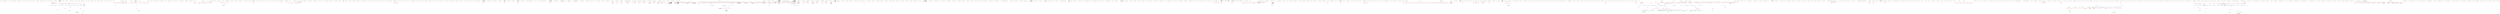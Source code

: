 digraph  {
n13 [label="Hangfire.Client.CreatedContext", span=""];
n0 [cluster="Hangfire.Client.CreatedContext.CreatedContext(Hangfire.Client.CreateContext, string, bool, System.Exception)", label="Entry Hangfire.Client.CreatedContext.CreatedContext(Hangfire.Client.CreateContext, string, bool, System.Exception)", span="29-29"];
n1 [cluster="Hangfire.Client.CreatedContext.CreatedContext(Hangfire.Client.CreateContext, string, bool, System.Exception)", label="JobId = jobId", span="36-36"];
n2 [cluster="Hangfire.Client.CreatedContext.CreatedContext(Hangfire.Client.CreateContext, string, bool, System.Exception)", label="Canceled = canceled", span="37-37"];
n3 [cluster="Hangfire.Client.CreatedContext.CreatedContext(Hangfire.Client.CreateContext, string, bool, System.Exception)", label="Exception = exception", span="38-38"];
n4 [cluster="Hangfire.Client.CreatedContext.CreatedContext(Hangfire.Client.CreateContext, string, bool, System.Exception)", label="Exit Hangfire.Client.CreatedContext.CreatedContext(Hangfire.Client.CreateContext, string, bool, System.Exception)", span="29-29"];
n5 [cluster="Hangfire.Client.CreatedContext.SetJobParameter(string, object)", label="Entry Hangfire.Client.CreatedContext.SetJobParameter(string, object)", span="70-70"];
n6 [cluster="Hangfire.Client.CreatedContext.SetJobParameter(string, object)", label="String.IsNullOrWhiteSpace(name)", span="72-72"];
n7 [cluster="Hangfire.Client.CreatedContext.SetJobParameter(string, object)", label="throw new ArgumentNullException(''name'');", span="72-72"];
n8 [cluster="Hangfire.Client.CreatedContext.SetJobParameter(string, object)", label="throw new InvalidOperationException(''Could not set parameter for a created job.'');", span="74-74"];
n10 [cluster="string.IsNullOrWhiteSpace(string)", label="Entry string.IsNullOrWhiteSpace(string)", span="0-0"];
n9 [cluster="Hangfire.Client.CreatedContext.SetJobParameter(string, object)", label="Exit Hangfire.Client.CreatedContext.SetJobParameter(string, object)", span="70-70"];
n11 [cluster="System.ArgumentNullException.ArgumentNullException(string)", label="Entry System.ArgumentNullException.ArgumentNullException(string)", span="0-0"];
n12 [cluster="System.InvalidOperationException.InvalidOperationException(string)", label="Entry System.InvalidOperationException.InvalidOperationException(string)", span="0-0"];
m1_41 [cluster="HangFire.Web.RazorPage.Write(object)", file="EnqueuedJobsPage.generated.cs", label="Entry HangFire.Web.RazorPage.Write(object)", span="40-40"];
m1_34 [cluster="Unk.TryParse", file="EnqueuedJobsPage.generated.cs", label="Entry Unk.TryParse", span=""];
m1_30 [cluster="HangFire.Web.RazorPage.WriteLiteral(string)", file="EnqueuedJobsPage.generated.cs", label="Entry HangFire.Web.RazorPage.WriteLiteral(string)", span="33-33"];
m1_0 [cluster="HangFire.Web.Pages.EnqueuedJobsPage.Execute()", file="EnqueuedJobsPage.generated.cs", label="Entry HangFire.Web.Pages.EnqueuedJobsPage.Execute()", span="44-44"];
m1_1 [cluster="HangFire.Web.Pages.EnqueuedJobsPage.Execute()", file="EnqueuedJobsPage.generated.cs", label="WriteLiteral(''\r\n'')", span="48-48"];
m1_2 [cluster="HangFire.Web.Pages.EnqueuedJobsPage.Execute()", file="EnqueuedJobsPage.generated.cs", label="Layout = new LayoutPage\r\n        {\r\n            Title = Queue, \r\n            Subtitle = ''Enqueued jobs'',\r\n            Breadcrumbs = new Dictionary<string, string>\r\n                {\r\n                    { ''Queues'', Request.LinkTo(''/queues'') }\r\n                }\r\n        }", span="59-67"];
m1_3 [cluster="HangFire.Web.Pages.EnqueuedJobsPage.Execute()", file="EnqueuedJobsPage.generated.cs", label="int from, perPage", span="69-69"];
m1_4 [cluster="HangFire.Web.Pages.EnqueuedJobsPage.Execute()", file="EnqueuedJobsPage.generated.cs", label="int.TryParse(Request.QueryString[''from''], out from)", span="71-71"];
m1_5 [cluster="HangFire.Web.Pages.EnqueuedJobsPage.Execute()", file="EnqueuedJobsPage.generated.cs", label="int.TryParse(Request.QueryString[''count''], out perPage)", span="72-72"];
m1_6 [cluster="HangFire.Web.Pages.EnqueuedJobsPage.Execute()", file="EnqueuedJobsPage.generated.cs", label="var pager = new Pager(from, perPage, JobStorage.EnqueuedCount(Queue))\r\n    {\r\n        BasePageUrl = Request.LinkTo(''/queues/'' + Queue)\r\n    }", span="74-77"];
m1_7 [cluster="HangFire.Web.Pages.EnqueuedJobsPage.Execute()", file="EnqueuedJobsPage.generated.cs", label="var enqueuedJobs = JobStorage.EnqueuedJobs(Queue, pager.FromRecord, pager.RecordsPerPage)", span="79-79"];
m1_9 [cluster="HangFire.Web.Pages.EnqueuedJobsPage.Execute()", file="EnqueuedJobsPage.generated.cs", label="pager.TotalPageCount == 0", span="90-90"];
m1_11 [cluster="HangFire.Web.Pages.EnqueuedJobsPage.Execute()", file="EnqueuedJobsPage.generated.cs", label="Write(RenderPartial(new PerPageSelector(pager)))", span="110-110"];
m1_28 [cluster="HangFire.Web.Pages.EnqueuedJobsPage.Execute()", file="EnqueuedJobsPage.generated.cs", label="Write(RenderPartial(new Paginator(pager)))", span="219-219"];
m1_8 [cluster="HangFire.Web.Pages.EnqueuedJobsPage.Execute()", file="EnqueuedJobsPage.generated.cs", label="WriteLiteral(''\r\n'')", span="85-85"];
m1_13 [cluster="HangFire.Web.Pages.EnqueuedJobsPage.Execute()", file="EnqueuedJobsPage.generated.cs", label=enqueuedJobs, span="131-131"];
m1_10 [cluster="HangFire.Web.Pages.EnqueuedJobsPage.Execute()", file="EnqueuedJobsPage.generated.cs", label="WriteLiteral(''    <div class=\''alert alert-info\''>\r\n        The queue is empty.\r\n    </div>\r\n'')", span="96-96"];
m1_12 [cluster="HangFire.Web.Pages.EnqueuedJobsPage.Execute()", file="EnqueuedJobsPage.generated.cs", label="WriteLiteral(''    <table class=\''table\''>\r\n        <thead>\r\n            <tr>\r\n                <th'' +\r\n''>Id</th>\r\n                <th>Job type</th>\r\n                <th>Args</th>\r\n    '' +\r\n''            <th>Enqueued</th>\r\n            </tr>\r\n        </thead>\r\n        <tbo'' +\r\n''dy>\r\n'')", span="123-126"];
m1_14 [cluster="HangFire.Web.Pages.EnqueuedJobsPage.Execute()", color=green, community=0, file="EnqueuedJobsPage.generated.cs", label="WriteLiteral(''                <tr>\r\n                    <td><a href=\'''')", prediction=0, span="137-137"];
m1_27 [cluster="HangFire.Web.Pages.EnqueuedJobsPage.Execute()", file="EnqueuedJobsPage.generated.cs", label="WriteLiteral(''        </tbody>\r\n    </table>\r\n'')", span="207-207"];
m1_15 [cluster="HangFire.Web.Pages.EnqueuedJobsPage.Execute()", color=green, community=0, file="EnqueuedJobsPage.generated.cs", label="Write(Request.LinkTo(''/job/'' + job.Key))", prediction=0, span="142-142"];
m1_16 [cluster="HangFire.Web.Pages.EnqueuedJobsPage.Execute()", color=green, community=0, file="EnqueuedJobsPage.generated.cs", label="WriteLiteral(''\''>'')", prediction=0, span="147-147"];
m1_17 [cluster="HangFire.Web.Pages.EnqueuedJobsPage.Execute()", file="EnqueuedJobsPage.generated.cs", label="Write(HtmlHelper.JobId(job.Key))", span="152-152"];
m1_19 [cluster="HangFire.Web.Pages.EnqueuedJobsPage.Execute()", file="EnqueuedJobsPage.generated.cs", label="Write(HtmlHelper.JobType(job.Value.Type))", span="162-162"];
m1_20 [cluster="HangFire.Web.Pages.EnqueuedJobsPage.Execute()", color=green, community=0, file="EnqueuedJobsPage.generated.cs", label="WriteLiteral(''</td>\r\n                    <td><pre class=\''pre-args\''>'')", prediction=0, span="167-167"];
m1_21 [cluster="HangFire.Web.Pages.EnqueuedJobsPage.Execute()", color=green, community=0, file="EnqueuedJobsPage.generated.cs", label="Write(HtmlHelper.FormatProperties(job.Value.Args))", prediction=0, span="172-172"];
m1_22 [cluster="HangFire.Web.Pages.EnqueuedJobsPage.Execute()", color=green, community=0, file="EnqueuedJobsPage.generated.cs", label="WriteLiteral(''</pre></td>\r\n                    <td data-moment=\'''')", prediction=0, span="177-177"];
m1_23 [cluster="HangFire.Web.Pages.EnqueuedJobsPage.Execute()", color=green, community=0, file="EnqueuedJobsPage.generated.cs", label="Write(JobHelper.ToStringTimestamp(job.Value.EnqueuedAt))", prediction=0, span="182-182"];
m1_24 [cluster="HangFire.Web.Pages.EnqueuedJobsPage.Execute()", color=green, community=0, file="EnqueuedJobsPage.generated.cs", label="WriteLiteral(''\''>'')", prediction=0, span="187-187"];
m1_25 [cluster="HangFire.Web.Pages.EnqueuedJobsPage.Execute()", color=green, community=0, file="EnqueuedJobsPage.generated.cs", label="Write(job.Value.EnqueuedAt)", prediction=0, span="192-192"];
m1_29 [cluster="HangFire.Web.Pages.EnqueuedJobsPage.Execute()", file="EnqueuedJobsPage.generated.cs", label="Exit HangFire.Web.Pages.EnqueuedJobsPage.Execute()", span="44-44"];
m1_32 [cluster="System.Collections.Generic.Dictionary<TKey, TValue>.Dictionary()", file="EnqueuedJobsPage.generated.cs", label="Entry System.Collections.Generic.Dictionary<TKey, TValue>.Dictionary()", span="0-0"];
m1_44 [cluster="HangFire.Web.HtmlHelper.FormatProperties(System.Collections.Generic.IDictionary<string, string>)", file="EnqueuedJobsPage.generated.cs", label="Entry HangFire.Web.HtmlHelper.FormatProperties(System.Collections.Generic.IDictionary<string, string>)", span="34-34"];
m1_36 [cluster="HangFire.Web.JobStorage.EnqueuedCount(string)", file="EnqueuedJobsPage.generated.cs", label="Entry HangFire.Web.JobStorage.EnqueuedCount(string)", span="20-20"];
m1_31 [cluster="HangFire.Web.Pages.LayoutPage.LayoutPage()", file="EnqueuedJobsPage.generated.cs", label="Entry HangFire.Web.Pages.LayoutPage.LayoutPage()", span="4-4"];
m1_38 [cluster="HangFire.Web.Pages.PerPageSelector.PerPageSelector(HangFire.Web.Pager)", file="EnqueuedJobsPage.generated.cs", label="Entry HangFire.Web.Pages.PerPageSelector.PerPageSelector(HangFire.Web.Pager)", span="6-6"];
m1_40 [cluster="Unk.Write", file="EnqueuedJobsPage.generated.cs", label="Entry Unk.Write", span=""];
m1_33 [cluster="HttpRequestBase.LinkTo(string)", file="EnqueuedJobsPage.generated.cs", label="Entry HttpRequestBase.LinkTo(string)", span="8-8"];
m1_42 [cluster="HangFire.Web.HtmlHelper.JobId(string)", file="EnqueuedJobsPage.generated.cs", label="Entry HangFire.Web.HtmlHelper.JobId(string)", span="17-17"];
m1_46 [cluster="HangFire.Web.Pages.Paginator.Paginator(HangFire.Web.Pager)", file="EnqueuedJobsPage.generated.cs", label="Entry HangFire.Web.Pages.Paginator.Paginator(HangFire.Web.Pager)", span="6-6"];
m1_37 [cluster="HangFire.Web.JobStorage.EnqueuedJobs(string, int, int)", file="EnqueuedJobsPage.generated.cs", label="Entry HangFire.Web.JobStorage.EnqueuedJobs(string, int, int)", span="237-237"];
m1_43 [cluster="HangFire.Web.HtmlHelper.JobType(string)", file="EnqueuedJobsPage.generated.cs", label="Entry HangFire.Web.HtmlHelper.JobType(string)", span="22-22"];
m1_39 [cluster="HangFire.Web.RazorPage.RenderPartial(HangFire.Web.RazorPage)", file="EnqueuedJobsPage.generated.cs", label="Entry HangFire.Web.RazorPage.RenderPartial(HangFire.Web.RazorPage)", span="53-53"];
m1_45 [cluster="HangFire.JobHelper.ToStringTimestamp(System.DateTime)", file="EnqueuedJobsPage.generated.cs", label="Entry HangFire.JobHelper.ToStringTimestamp(System.DateTime)", span="55-55"];
m1_35 [cluster="HangFire.Web.Pager.Pager(int, int, long)", file="EnqueuedJobsPage.generated.cs", label="Entry HangFire.Web.Pager.Pager(int, int, long)", span="13-13"];
m1_47 [file="EnqueuedJobsPage.generated.cs", label="HangFire.Web.Pages.EnqueuedJobsPage", span=""];
m3_102 [cluster="System.Collections.Generic.List<T>.List()", file="FailedJobsPage.generated.cs", label="Entry System.Collections.Generic.List<T>.List()", span="0-0"];
m3_70 [cluster="Hangfire.Dashboard.JobMethodCallRenderer.Render(Hangfire.Common.Job)", file="FailedJobsPage.generated.cs", label="builder.Append(''</span>'')", span="177-177"];
m3_111 [cluster="Hangfire.Dashboard.JobMethodCallRenderer.WrapIdentifier(string)", file="FailedJobsPage.generated.cs", label="Entry Hangfire.Dashboard.JobMethodCallRenderer.WrapIdentifier(string)", span="190-190"];
m3_113 [cluster="Hangfire.Dashboard.JobMethodCallRenderer.WrapIdentifier(string)", file="FailedJobsPage.generated.cs", label="Exit Hangfire.Dashboard.JobMethodCallRenderer.WrapIdentifier(string)", span="190-190"];
m3_106 [cluster="string.Format(string, object, object)", file="FailedJobsPage.generated.cs", label="Entry string.Format(string, object, object)", span="0-0"];
m3_148 [cluster="Hangfire.Dashboard.JobMethodCallRenderer.ArgumentRenderer.ArgumentRenderer()", file="FailedJobsPage.generated.cs", label="Entry Hangfire.Dashboard.JobMethodCallRenderer.ArgumentRenderer.ArgumentRenderer()", span="247-247"];
m3_149 [cluster="Hangfire.Dashboard.JobMethodCallRenderer.ArgumentRenderer.ArgumentRenderer()", file="FailedJobsPage.generated.cs", label="_enclosingString = ''\''''", span="249-249"];
m3_150 [cluster="Hangfire.Dashboard.JobMethodCallRenderer.ArgumentRenderer.ArgumentRenderer()", file="FailedJobsPage.generated.cs", label="_valueRenderer = WrapString", span="250-250"];
m3_151 [cluster="Hangfire.Dashboard.JobMethodCallRenderer.ArgumentRenderer.ArgumentRenderer()", file="FailedJobsPage.generated.cs", label="Exit Hangfire.Dashboard.JobMethodCallRenderer.ArgumentRenderer.ArgumentRenderer()", span="247-247"];
m3_80 [cluster="System.Text.StringBuilder.Append(string)", file="FailedJobsPage.generated.cs", label="Entry System.Text.StringBuilder.Append(string)", span="0-0"];
m3_131 [cluster="System.Type.GetInterfaces()", file="FailedJobsPage.generated.cs", label="Entry System.Type.GetInterfaces()", span="0-0"];
m3_93 [cluster="Unk.Join", file="FailedJobsPage.generated.cs", label="Entry Unk.Join", span=""];
m3_100 [cluster="object.ToString()", file="FailedJobsPage.generated.cs", label="Entry object.ToString()", span="0-0"];
m3_208 [cluster="Hangfire.Dashboard.JobMethodCallRenderer.ArgumentRenderer.IsNullableType(System.Type)", file="FailedJobsPage.generated.cs", label="Entry Hangfire.Dashboard.JobMethodCallRenderer.ArgumentRenderer.IsNullableType(System.Type)", span="369-369"];
m3_210 [cluster="Hangfire.Dashboard.JobMethodCallRenderer.ArgumentRenderer.IsNullableType(System.Type)", file="FailedJobsPage.generated.cs", label="return type.IsGenericType && type.GetGenericTypeDefinition() == typeof(Nullable<>);", span="371-371"];
m3_211 [cluster="Hangfire.Dashboard.JobMethodCallRenderer.ArgumentRenderer.IsNullableType(System.Type)", file="FailedJobsPage.generated.cs", label="Exit Hangfire.Dashboard.JobMethodCallRenderer.ArgumentRenderer.IsNullableType(System.Type)", span="369-369"];
m3_0 [cluster="Hangfire.Dashboard.JobMethodCallRenderer.Render(Hangfire.Common.Job)", file="FailedJobsPage.generated.cs", label="Entry Hangfire.Dashboard.JobMethodCallRenderer.Render(Hangfire.Common.Job)", span="28-28"];
m3_15 [cluster="Hangfire.Dashboard.JobMethodCallRenderer.Render(Hangfire.Common.Job)", color=green, community=0, file="FailedJobsPage.generated.cs", label="builder.Append(WrapType(job.Type.ToGenericTypeString()))", prediction=9, span="52-52"];
m3_14 [cluster="Hangfire.Dashboard.JobMethodCallRenderer.Render(Hangfire.Common.Job)", file="FailedJobsPage.generated.cs", label="serviceName = Char.ToLower(serviceName[0]) + serviceName.Substring(1)", span="50-50"];
m3_16 [cluster="Hangfire.Dashboard.JobMethodCallRenderer.Render(Hangfire.Common.Job)", color=green, community=0, file="FailedJobsPage.generated.cs", label="builder.AppendFormat(\r\n                    '' {0} = Activate&lt;{1}&gt;();'',\r\n                    Encode(serviceName),\r\n                    WrapType(Encode(job.Type.ToGenericTypeString())))", prediction=9, span="53-56"];
m3_17 [cluster="Hangfire.Dashboard.JobMethodCallRenderer.Render(Hangfire.Common.Job)", color=green, community=1, file="FailedJobsPage.generated.cs", label="builder.AppendLine()", prediction=9, span="58-58"];
m3_18 [cluster="Hangfire.Dashboard.JobMethodCallRenderer.Render(Hangfire.Common.Job)", color=green, community=0, file="FailedJobsPage.generated.cs", label="builder.Append(Encode(serviceName))", prediction=9, span="60-60"];
m3_19 [cluster="Hangfire.Dashboard.JobMethodCallRenderer.Render(Hangfire.Common.Job)", file="FailedJobsPage.generated.cs", label="builder.Append(WrapType(Encode(job.Type.ToGenericTypeString())))", span="64-64"];
m3_20 [cluster="Hangfire.Dashboard.JobMethodCallRenderer.Render(Hangfire.Common.Job)", file="FailedJobsPage.generated.cs", label="builder.Append(''.'')", span="67-67"];
m3_25 [cluster="Hangfire.Dashboard.JobMethodCallRenderer.Render(Hangfire.Common.Job)", color=green, community=0, file="FailedJobsPage.generated.cs", label="builder.Append(''('')", prediction=9, span="79-79"];
m3_24 [cluster="Hangfire.Dashboard.JobMethodCallRenderer.Render(Hangfire.Common.Job)", file="FailedJobsPage.generated.cs", label="builder.AppendFormat(''&lt;{0}&gt;'', String.Join('', '', genericArgumentTypes))", span="76-76"];
m3_26 [cluster="Hangfire.Dashboard.JobMethodCallRenderer.Render(Hangfire.Common.Job)", file="FailedJobsPage.generated.cs", label="var parameters = job.Method.GetParameters()", span="81-81"];
m3_29 [cluster="Hangfire.Dashboard.JobMethodCallRenderer.Render(Hangfire.Common.Job)", color=green, community=0, file="FailedJobsPage.generated.cs", label="int splitStringMinLength = 100", prediction=14, span="85-85"];
m3_28 [cluster="Hangfire.Dashboard.JobMethodCallRenderer.Render(Hangfire.Common.Job)", file="FailedJobsPage.generated.cs", label="var renderedArgumentsTotalLength = 0", span="83-83"];
m3_30 [cluster="Hangfire.Dashboard.JobMethodCallRenderer.Render(Hangfire.Common.Job)", file="FailedJobsPage.generated.cs", label="var i = 0", span="87-87"];
m3_31 [cluster="Hangfire.Dashboard.JobMethodCallRenderer.Render(Hangfire.Common.Job)", color=green, community=0, file="FailedJobsPage.generated.cs", label="i < parameters.Length", prediction=15, span="87-87"];
m3_32 [cluster="Hangfire.Dashboard.JobMethodCallRenderer.Render(Hangfire.Common.Job)", color=green, community=0, file="FailedJobsPage.generated.cs", label="var parameter = parameters[i]", prediction=16, span="89-89"];
m3_33 [cluster="Hangfire.Dashboard.JobMethodCallRenderer.Render(Hangfire.Common.Job)", file="FailedJobsPage.generated.cs", label="i < job.Arguments.Length", span="91-91"];
m3_40 [cluster="Hangfire.Dashboard.JobMethodCallRenderer.Render(Hangfire.Common.Job)", color=green, community=0, file="FailedJobsPage.generated.cs", label=Exception, prediction=17, span="105-105"];
m3_39 [cluster="Hangfire.Dashboard.JobMethodCallRenderer.Render(Hangfire.Common.Job)", file="FailedJobsPage.generated.cs", label="argumentValue = JobHelper.FromJson(argument, parameter.ParameterType)", span="103-103"];
m3_41 [cluster="Hangfire.Dashboard.JobMethodCallRenderer.Render(Hangfire.Common.Job)", color=green, community=0, file="FailedJobsPage.generated.cs", label="argumentValue = argument", prediction=18, span="109-109"];
m3_43 [cluster="Hangfire.Dashboard.JobMethodCallRenderer.Render(Hangfire.Common.Job)", color=green, community=0, file="FailedJobsPage.generated.cs", label="argumentValue == null", prediction=18, span="113-113"];
m3_42 [cluster="Hangfire.Dashboard.JobMethodCallRenderer.Render(Hangfire.Common.Job)", color=green, community=0, file="FailedJobsPage.generated.cs", label="isJson = false", prediction=20, span="110-110"];
m3_44 [cluster="Hangfire.Dashboard.JobMethodCallRenderer.Render(Hangfire.Common.Job)", file="FailedJobsPage.generated.cs", label="renderedArgument = WrapKeyword(''null'')", span="115-115"];
m3_45 [cluster="Hangfire.Dashboard.JobMethodCallRenderer.Render(Hangfire.Common.Job)", color=green, community=0, file="FailedJobsPage.generated.cs", label="enumerableArgument == null", prediction=21, span="119-119"];
m3_46 [cluster="Hangfire.Dashboard.JobMethodCallRenderer.Render(Hangfire.Common.Job)", color=green, community=0, file="FailedJobsPage.generated.cs", label="var argumentRenderer = ArgumentRenderer.GetRenderer(parameter.ParameterType)", prediction=22, span="121-121"];
m3_50 [cluster="Hangfire.Dashboard.JobMethodCallRenderer.Render(Hangfire.Common.Job)", color=green, community=0, file="FailedJobsPage.generated.cs", label="var argumentRenderer = ArgumentRenderer.GetRenderer(enumerableArgument)", prediction=23, span="130-130"];
m3_47 [cluster="Hangfire.Dashboard.JobMethodCallRenderer.Render(Hangfire.Common.Job)", file="FailedJobsPage.generated.cs", label="renderedArgument = argumentRenderer.Render(isJson, argumentValue.ToString(), argument)", span="122-122"];
m3_48 [cluster="Hangfire.Dashboard.JobMethodCallRenderer.Render(Hangfire.Common.Job)", file="FailedJobsPage.generated.cs", label="var renderedItems = new List<string>()", span="126-126"];
m3_49 [cluster="Hangfire.Dashboard.JobMethodCallRenderer.Render(Hangfire.Common.Job)", color=green, community=0, file="FailedJobsPage.generated.cs", label="(IEnumerable) argumentValue", prediction=18, span="128-128"];
m3_1 [cluster="Hangfire.Dashboard.JobMethodCallRenderer.Render(Hangfire.Common.Job)", file="FailedJobsPage.generated.cs", label="job == null", span="30-30"];
m3_2 [cluster="Hangfire.Dashboard.JobMethodCallRenderer.Render(Hangfire.Common.Job)", file="FailedJobsPage.generated.cs", label="return new NonEscapedString(''<em>Can not find the target method.</em>'');", span="30-30"];
m3_4 [cluster="Hangfire.Dashboard.JobMethodCallRenderer.Render(Hangfire.Common.Job)", file="FailedJobsPage.generated.cs", label="builder.Append(WrapKeyword(''using''))", span="34-34"];
m3_5 [cluster="Hangfire.Dashboard.JobMethodCallRenderer.Render(Hangfire.Common.Job)", file="FailedJobsPage.generated.cs", label="builder.Append('' '')", span="35-35"];
m3_6 [cluster="Hangfire.Dashboard.JobMethodCallRenderer.Render(Hangfire.Common.Job)", file="FailedJobsPage.generated.cs", label="builder.Append(Encode(job.Type.Namespace))", span="36-36"];
m3_8 [cluster="Hangfire.Dashboard.JobMethodCallRenderer.Render(Hangfire.Common.Job)", file="FailedJobsPage.generated.cs", label="builder.AppendLine()", span="38-38"];
m3_10 [cluster="Hangfire.Dashboard.JobMethodCallRenderer.Render(Hangfire.Common.Job)", file="FailedJobsPage.generated.cs", label="!job.Method.IsStatic", span="41-41"];
m3_11 [cluster="Hangfire.Dashboard.JobMethodCallRenderer.Render(Hangfire.Common.Job)", file="FailedJobsPage.generated.cs", label="var serviceName = GetNameWithoutGenericArity(job.Type)", span="43-43"];
m3_12 [cluster="Hangfire.Dashboard.JobMethodCallRenderer.Render(Hangfire.Common.Job)", file="FailedJobsPage.generated.cs", label="job.Type.IsInterface && serviceName[0] == 'I' && Char.IsUpper(serviceName[1])", span="45-45"];
m3_21 [cluster="Hangfire.Dashboard.JobMethodCallRenderer.Render(Hangfire.Common.Job)", file="FailedJobsPage.generated.cs", label="builder.Append(Encode(job.Method.Name))", span="68-68"];
m3_22 [cluster="Hangfire.Dashboard.JobMethodCallRenderer.Render(Hangfire.Common.Job)", file="FailedJobsPage.generated.cs", label="job.Method.IsGenericMethod", span="70-70"];
m3_23 [cluster="Hangfire.Dashboard.JobMethodCallRenderer.Render(Hangfire.Common.Job)", file="FailedJobsPage.generated.cs", label="var genericArgumentTypes = job.Method.GetGenericArguments()\r\n                    .Select(x => WrapType(x.Name))\r\n                    .ToArray()", span="72-74"];
m3_27 [cluster="Hangfire.Dashboard.JobMethodCallRenderer.Render(Hangfire.Common.Job)", file="FailedJobsPage.generated.cs", label="var renderedArguments = new List<string>(parameters.Length)", span="82-82"];
m3_34 [cluster="Hangfire.Dashboard.JobMethodCallRenderer.Render(Hangfire.Common.Job)", file="FailedJobsPage.generated.cs", label="var argument = job.Arguments[i]", span="93-93"];
m3_35 [cluster="Hangfire.Dashboard.JobMethodCallRenderer.Render(Hangfire.Common.Job)", file="FailedJobsPage.generated.cs", label="string renderedArgument", span="94-94"];
m3_36 [cluster="Hangfire.Dashboard.JobMethodCallRenderer.Render(Hangfire.Common.Job)", file="FailedJobsPage.generated.cs", label="var enumerableArgument = GetIEnumerableGenericArgument(parameter.ParameterType)", span="96-96"];
m3_37 [cluster="Hangfire.Dashboard.JobMethodCallRenderer.Render(Hangfire.Common.Job)", file="FailedJobsPage.generated.cs", label="object argumentValue", span="98-98"];
m3_38 [cluster="Hangfire.Dashboard.JobMethodCallRenderer.Render(Hangfire.Common.Job)", file="FailedJobsPage.generated.cs", label="bool isJson = true", span="99-99"];
m3_51 [cluster="Hangfire.Dashboard.JobMethodCallRenderer.Render(Hangfire.Common.Job)", file="FailedJobsPage.generated.cs", label="renderedItems.Add(argumentRenderer.Render(isJson, item.ToString(),\r\n                                    JobHelper.ToJson(item)))", span="131-132"];
m3_7 [cluster="Hangfire.Dashboard.JobMethodCallRenderer.Render(Hangfire.Common.Job)", file="FailedJobsPage.generated.cs", label="builder.Append('';'')", span="37-37"];
m3_13 [cluster="Hangfire.Dashboard.JobMethodCallRenderer.Render(Hangfire.Common.Job)", file="FailedJobsPage.generated.cs", label="serviceName = serviceName.Substring(1)", span="47-47"];
m3_3 [cluster="Hangfire.Dashboard.JobMethodCallRenderer.Render(Hangfire.Common.Job)", file="FailedJobsPage.generated.cs", label="var builder = new StringBuilder()", span="32-32"];
m3_9 [cluster="Hangfire.Dashboard.JobMethodCallRenderer.Render(Hangfire.Common.Job)", file="FailedJobsPage.generated.cs", label="builder.AppendLine()", span="39-39"];
m3_53 [cluster="Hangfire.Dashboard.JobMethodCallRenderer.Render(Hangfire.Common.Job)", file="FailedJobsPage.generated.cs", label="renderedArguments.Add(renderedArgument)", span="142-142"];
m3_58 [cluster="Hangfire.Dashboard.JobMethodCallRenderer.Render(Hangfire.Common.Job)", file="FailedJobsPage.generated.cs", label="i < renderedArguments.Count", span="151-151"];
m3_66 [cluster="Hangfire.Dashboard.JobMethodCallRenderer.Render(Hangfire.Common.Job)", file="FailedJobsPage.generated.cs", label="i > 0", span="165-165"];
m3_57 [cluster="Hangfire.Dashboard.JobMethodCallRenderer.Render(Hangfire.Common.Job)", file="FailedJobsPage.generated.cs", label="int i = 0", span="151-151"];
m3_84 [cluster="char.IsUpper(char)", file="FailedJobsPage.generated.cs", label="Entry char.IsUpper(char)", span="0-0"];
m3_164 [cluster="string.Replace(string, string)", file="FailedJobsPage.generated.cs", label="Entry string.Replace(string, string)", span="0-0"];
m3_56 [cluster="Hangfire.Dashboard.JobMethodCallRenderer.Render(Hangfire.Common.Job)", file="FailedJobsPage.generated.cs", label="i++", span="87-87"];
m3_209 [cluster="System.Nullable.GetUnderlyingType(System.Type)", file="FailedJobsPage.generated.cs", label="Entry System.Nullable.GetUnderlyingType(System.Type)", span="0-0"];
m3_54 [cluster="Hangfire.Dashboard.JobMethodCallRenderer.Render(Hangfire.Common.Job)", file="FailedJobsPage.generated.cs", label="renderedArgumentsTotalLength += renderedArgument.Length", span="143-143"];
m3_78 [cluster="System.Text.StringBuilder.StringBuilder()", file="FailedJobsPage.generated.cs", label="Entry System.Text.StringBuilder.StringBuilder()", span="0-0"];
m3_82 [cluster="System.Text.StringBuilder.AppendLine()", file="FailedJobsPage.generated.cs", label="Entry System.Text.StringBuilder.AppendLine()", span="0-0"];
m3_165 [cluster="System.Func<T, TResult>.Invoke(T)", file="FailedJobsPage.generated.cs", label="Entry System.Func<T, TResult>.Invoke(T)", span="0-0"];
m3_126 [cluster="System.Net.WebUtility.HtmlEncode(string)", file="FailedJobsPage.generated.cs", label="Entry System.Net.WebUtility.HtmlEncode(string)", span="0-0"];
m3_107 [cluster="System.Text.StringBuilder.ToString()", file="FailedJobsPage.generated.cs", label="Entry System.Text.StringBuilder.ToString()", span="0-0"];
m3_141 [cluster="Unk.GetGenericArguments", file="FailedJobsPage.generated.cs", label="Entry Unk.GetGenericArguments", span=""];
m3_99 [cluster="Hangfire.Dashboard.JobMethodCallRenderer.ArgumentRenderer.GetRenderer(System.Type)", file="FailedJobsPage.generated.cs", label="Entry Hangfire.Dashboard.JobMethodCallRenderer.ArgumentRenderer.GetRenderer(System.Type)", span="286-286"];
m3_172 [cluster="Hangfire.Dashboard.JobMethodCallRenderer.ArgumentRenderer.GetRenderer(System.Type)", file="FailedJobsPage.generated.cs", label="type == typeof(char)", span="318-318"];
m3_177 [cluster="Hangfire.Dashboard.JobMethodCallRenderer.ArgumentRenderer.GetRenderer(System.Type)", file="FailedJobsPage.generated.cs", label="Exit Hangfire.Dashboard.JobMethodCallRenderer.ArgumentRenderer.GetRenderer(System.Type)", span="286-286"];
m3_101 [cluster="Hangfire.Dashboard.JobMethodCallRenderer.ArgumentRenderer.Render(bool, string, string)", file="FailedJobsPage.generated.cs", label="Entry Hangfire.Dashboard.JobMethodCallRenderer.ArgumentRenderer.Render(bool, string, string)", span="253-253"];
m3_152 [cluster="Hangfire.Dashboard.JobMethodCallRenderer.ArgumentRenderer.Render(bool, string, string)", file="FailedJobsPage.generated.cs", label="deserializedValue == null", span="255-255"];
m3_158 [cluster="Hangfire.Dashboard.JobMethodCallRenderer.ArgumentRenderer.Render(bool, string, string)", file="FailedJobsPage.generated.cs", label="builder.Append(WrapString(Encode(''\'''' + rawValue.Replace(''\'''', ''\\\'''') + ''\'''')))", span="271-271"];
m3_159 [cluster="Hangfire.Dashboard.JobMethodCallRenderer.ArgumentRenderer.Render(bool, string, string)", file="FailedJobsPage.generated.cs", label="builder.Append(_valueRenderer(Encode(_enclosingString + deserializedValue + _enclosingString)))", span="275-275"];
m3_154 [cluster="Hangfire.Dashboard.JobMethodCallRenderer.ArgumentRenderer.Render(bool, string, string)", file="FailedJobsPage.generated.cs", label="var builder = new StringBuilder()", span="260-260"];
m3_155 [cluster="Hangfire.Dashboard.JobMethodCallRenderer.ArgumentRenderer.Render(bool, string, string)", file="FailedJobsPage.generated.cs", label="_deserializationType != null", span="261-261"];
m3_161 [cluster="Hangfire.Dashboard.JobMethodCallRenderer.ArgumentRenderer.Render(bool, string, string)", file="FailedJobsPage.generated.cs", label="builder.Append('')'')", span="280-280"];
m3_162 [cluster="Hangfire.Dashboard.JobMethodCallRenderer.ArgumentRenderer.Render(bool, string, string)", file="FailedJobsPage.generated.cs", label="return builder.ToString();", span="283-283"];
m3_163 [cluster="Hangfire.Dashboard.JobMethodCallRenderer.ArgumentRenderer.Render(bool, string, string)", file="FailedJobsPage.generated.cs", label="Exit Hangfire.Dashboard.JobMethodCallRenderer.ArgumentRenderer.Render(bool, string, string)", span="253-253"];
m3_97 [cluster="Hangfire.Dashboard.JobMethodCallRenderer.GetIEnumerableGenericArgument(System.Type)", file="FailedJobsPage.generated.cs", label="Entry Hangfire.Dashboard.JobMethodCallRenderer.GetIEnumerableGenericArgument(System.Type)", span="223-223"];
m3_130 [cluster="Hangfire.Dashboard.JobMethodCallRenderer.GetIEnumerableGenericArgument(System.Type)", file="FailedJobsPage.generated.cs", label="Exit Hangfire.Dashboard.JobMethodCallRenderer.GetIEnumerableGenericArgument(System.Type)", span="223-223"];
m3_94 [cluster="System.Text.StringBuilder.AppendFormat(string, object)", file="FailedJobsPage.generated.cs", label="Entry System.Text.StringBuilder.AppendFormat(string, object)", span="0-0"];
m3_92 [cluster="Unk.ToArray", file="FailedJobsPage.generated.cs", label="Entry Unk.ToArray", span=""];
m3_132 [cluster="Unk.Where", file="FailedJobsPage.generated.cs", label="Entry Unk.Where", span=""];
m3_147 [cluster="string.Substring(int, int)", file="FailedJobsPage.generated.cs", label="Entry string.Substring(int, int)", span="0-0"];
m3_62 [cluster="Hangfire.Dashboard.JobMethodCallRenderer.Render(Hangfire.Common.Job)", file="FailedJobsPage.generated.cs", label="renderedArgumentsTotalLength > splitStringMinLength", span="158-158"];
m3_105 [cluster="string.Join(string, System.Collections.Generic.IEnumerable<string>)", file="FailedJobsPage.generated.cs", label="Entry string.Join(string, System.Collections.Generic.IEnumerable<string>)", span="0-0"];
m3_67 [cluster="Hangfire.Dashboard.JobMethodCallRenderer.Render(Hangfire.Common.Job)", file="FailedJobsPage.generated.cs", label="builder.Append('' '')", span="167-167"];
m3_119 [cluster="Hangfire.Dashboard.JobMethodCallRenderer.WrapString(string)", file="FailedJobsPage.generated.cs", label="Entry Hangfire.Dashboard.JobMethodCallRenderer.WrapString(string)", span="205-205"];
m3_120 [cluster="Hangfire.Dashboard.JobMethodCallRenderer.WrapString(string)", file="FailedJobsPage.generated.cs", label="return Span(''string'', value);", span="207-207"];
m3_121 [cluster="Hangfire.Dashboard.JobMethodCallRenderer.WrapString(string)", file="FailedJobsPage.generated.cs", label="Exit Hangfire.Dashboard.JobMethodCallRenderer.WrapString(string)", span="205-205"];
m3_116 [cluster="Hangfire.Dashboard.JobMethodCallRenderer.Span(string, string)", file="FailedJobsPage.generated.cs", label="Entry Hangfire.Dashboard.JobMethodCallRenderer.Span(string, string)", span="210-210"];
m3_122 [cluster="Hangfire.Dashboard.JobMethodCallRenderer.Span(string, string)", file="FailedJobsPage.generated.cs", label="return String.Format(\r\n                ''<span class=\''{0}\''>{1}</span>'', \r\n                @class, \r\n                value);", span="212-215"];
m3_123 [cluster="Hangfire.Dashboard.JobMethodCallRenderer.Span(string, string)", file="FailedJobsPage.generated.cs", label="Exit Hangfire.Dashboard.JobMethodCallRenderer.Span(string, string)", span="210-210"];
m3_79 [cluster="Hangfire.Dashboard.JobMethodCallRenderer.WrapKeyword(string)", file="FailedJobsPage.generated.cs", label="Entry Hangfire.Dashboard.JobMethodCallRenderer.WrapKeyword(string)", span="195-195"];
m3_115 [cluster="Hangfire.Dashboard.JobMethodCallRenderer.WrapKeyword(string)", file="FailedJobsPage.generated.cs", label="Exit Hangfire.Dashboard.JobMethodCallRenderer.WrapKeyword(string)", span="195-195"];
m3_83 [cluster="Hangfire.Dashboard.JobMethodCallRenderer.GetNameWithoutGenericArity(System.Type)", file="FailedJobsPage.generated.cs", label="Entry Hangfire.Dashboard.JobMethodCallRenderer.GetNameWithoutGenericArity(System.Type)", span="234-234"];
m3_142 [cluster="Hangfire.Dashboard.JobMethodCallRenderer.GetNameWithoutGenericArity(System.Type)", file="FailedJobsPage.generated.cs", label="string name = t.Name", span="236-236"];
m3_145 [cluster="Hangfire.Dashboard.JobMethodCallRenderer.GetNameWithoutGenericArity(System.Type)", file="FailedJobsPage.generated.cs", label="Exit Hangfire.Dashboard.JobMethodCallRenderer.GetNameWithoutGenericArity(System.Type)", span="234-234"];
m3_69 [cluster="Hangfire.Dashboard.JobMethodCallRenderer.Render(Hangfire.Common.Job)", file="FailedJobsPage.generated.cs", label="builder.Append(renderedArgument)", span="175-175"];
m3_61 [cluster="Hangfire.Dashboard.JobMethodCallRenderer.Render(Hangfire.Common.Job)", file="FailedJobsPage.generated.cs", label="var renderedArgument = renderedArguments[i]", span="157-157"];
m3_65 [cluster="Hangfire.Dashboard.JobMethodCallRenderer.Render(Hangfire.Common.Job)", file="FailedJobsPage.generated.cs", label="tooltipPosition = ''left''", span="163-163"];
m3_103 [cluster="Hangfire.Common.JobHelper.ToJson(object)", file="FailedJobsPage.generated.cs", label="Entry Hangfire.Common.JobHelper.ToJson(object)", span="32-32"];
m3_182 [cluster="lambda expression", file="FailedJobsPage.generated.cs", label="Entry lambda expression", span="313-313"];
m3_108 [cluster="lambda expression", file="FailedJobsPage.generated.cs", label="Entry lambda expression", span="73-73"];
m3_109 [cluster="lambda expression", file="FailedJobsPage.generated.cs", label="WrapType(x.Name)", span="73-73"];
m3_110 [cluster="lambda expression", file="FailedJobsPage.generated.cs", label="Exit lambda expression", span="73-73"];
m3_134 [cluster="lambda expression", file="FailedJobsPage.generated.cs", label="Entry lambda expression", span="228-229"];
m3_138 [cluster="lambda expression", file="FailedJobsPage.generated.cs", label="Entry lambda expression", span="230-230"];
m3_136 [cluster="lambda expression", file="FailedJobsPage.generated.cs", label="Exit lambda expression", span="228-229"];
m3_139 [cluster="lambda expression", file="FailedJobsPage.generated.cs", label="x.GetGenericArguments()[0]", span="230-230"];
m3_140 [cluster="lambda expression", file="FailedJobsPage.generated.cs", label="Exit lambda expression", span="230-230"];
m3_183 [cluster="lambda expression", file="FailedJobsPage.generated.cs", label="WrapKeyword(value.ToLowerInvariant())", span="313-313"];
m3_179 [cluster="lambda expression", file="FailedJobsPage.generated.cs", label="Entry lambda expression", span="293-296"];
m3_181 [cluster="lambda expression", file="FailedJobsPage.generated.cs", label="Exit lambda expression", span="293-296"];
m3_184 [cluster="lambda expression", file="FailedJobsPage.generated.cs", label="Exit lambda expression", span="313-313"];
m3_77 [cluster="Hangfire.Dashboard.NonEscapedString.NonEscapedString(string)", file="FailedJobsPage.generated.cs", label="Entry Hangfire.Dashboard.NonEscapedString.NonEscapedString(string)", span="22-22"];
m3_178 [cluster="Hangfire.Dashboard.JobMethodCallRenderer.ArgumentRenderer.IsNumericType(System.Type)", file="FailedJobsPage.generated.cs", label="Entry Hangfire.Dashboard.JobMethodCallRenderer.ArgumentRenderer.IsNumericType(System.Type)", span="340-340"];
m3_186 [cluster="Hangfire.Dashboard.JobMethodCallRenderer.ArgumentRenderer.IsNumericType(System.Type)", file="FailedJobsPage.generated.cs", label="type == null", span="342-342"];
m3_188 [cluster="Hangfire.Dashboard.JobMethodCallRenderer.ArgumentRenderer.IsNumericType(System.Type)", file="FailedJobsPage.generated.cs", label="Type.GetTypeCode(type)", span="344-344"];
m3_202 [cluster="Hangfire.Dashboard.JobMethodCallRenderer.ArgumentRenderer.IsNumericType(System.Type)", file="FailedJobsPage.generated.cs", label="IsNullableType(type)", span="360-360"];
m3_203 [cluster="Hangfire.Dashboard.JobMethodCallRenderer.ArgumentRenderer.IsNumericType(System.Type)", file="FailedJobsPage.generated.cs", label="return IsNumericType(Nullable.GetUnderlyingType(type));", span="362-362"];
m3_187 [cluster="Hangfire.Dashboard.JobMethodCallRenderer.ArgumentRenderer.IsNumericType(System.Type)", file="FailedJobsPage.generated.cs", label="return false;", span="342-342"];
m3_201 [cluster="Hangfire.Dashboard.JobMethodCallRenderer.ArgumentRenderer.IsNumericType(System.Type)", file="FailedJobsPage.generated.cs", label="TypeCode.Object", span="359-359"];
m3_191 [cluster="Hangfire.Dashboard.JobMethodCallRenderer.ArgumentRenderer.IsNumericType(System.Type)", file="FailedJobsPage.generated.cs", label="TypeCode.Double", span="348-348"];
m3_192 [cluster="Hangfire.Dashboard.JobMethodCallRenderer.ArgumentRenderer.IsNumericType(System.Type)", file="FailedJobsPage.generated.cs", label="TypeCode.Int16", span="349-349"];
m3_193 [cluster="Hangfire.Dashboard.JobMethodCallRenderer.ArgumentRenderer.IsNumericType(System.Type)", file="FailedJobsPage.generated.cs", label="TypeCode.Int32", span="350-350"];
m3_195 [cluster="Hangfire.Dashboard.JobMethodCallRenderer.ArgumentRenderer.IsNumericType(System.Type)", file="FailedJobsPage.generated.cs", label="TypeCode.SByte", span="352-352"];
m3_196 [cluster="Hangfire.Dashboard.JobMethodCallRenderer.ArgumentRenderer.IsNumericType(System.Type)", file="FailedJobsPage.generated.cs", label="TypeCode.Single", span="353-353"];
m3_197 [cluster="Hangfire.Dashboard.JobMethodCallRenderer.ArgumentRenderer.IsNumericType(System.Type)", file="FailedJobsPage.generated.cs", label="TypeCode.UInt16", span="354-354"];
m3_198 [cluster="Hangfire.Dashboard.JobMethodCallRenderer.ArgumentRenderer.IsNumericType(System.Type)", file="FailedJobsPage.generated.cs", label="TypeCode.UInt32", span="355-355"];
m3_199 [cluster="Hangfire.Dashboard.JobMethodCallRenderer.ArgumentRenderer.IsNumericType(System.Type)", file="FailedJobsPage.generated.cs", label="TypeCode.UInt64", span="356-356"];
m3_200 [cluster="Hangfire.Dashboard.JobMethodCallRenderer.ArgumentRenderer.IsNumericType(System.Type)", file="FailedJobsPage.generated.cs", label="return true;", span="357-357"];
m3_204 [cluster="Hangfire.Dashboard.JobMethodCallRenderer.ArgumentRenderer.IsNumericType(System.Type)", file="FailedJobsPage.generated.cs", label="return false;", span="364-364"];
m3_206 [cluster="Hangfire.Dashboard.JobMethodCallRenderer.ArgumentRenderer.IsNumericType(System.Type)", file="FailedJobsPage.generated.cs", label="return false;", span="366-366"];
m3_205 [cluster="Hangfire.Dashboard.JobMethodCallRenderer.ArgumentRenderer.IsNumericType(System.Type)", file="FailedJobsPage.generated.cs", label="Exit Hangfire.Dashboard.JobMethodCallRenderer.ArgumentRenderer.IsNumericType(System.Type)", span="340-340"];
m3_133 [cluster="Unk.FirstOrDefault", file="FailedJobsPage.generated.cs", label="Entry Unk.FirstOrDefault", span=""];
m3_185 [cluster="string.ToLowerInvariant()", file="FailedJobsPage.generated.cs", label="Entry string.ToLowerInvariant()", span="0-0"];
m3_91 [cluster="Unk.Select", file="FailedJobsPage.generated.cs", label="Entry Unk.Select", span=""];
m3_88 [cluster="Hangfire.Dashboard.JobMethodCallRenderer.WrapType(string)", file="FailedJobsPage.generated.cs", label="Entry Hangfire.Dashboard.JobMethodCallRenderer.WrapType(string)", span="200-200"];
m3_118 [cluster="Hangfire.Dashboard.JobMethodCallRenderer.WrapType(string)", file="FailedJobsPage.generated.cs", label="Exit Hangfire.Dashboard.JobMethodCallRenderer.WrapType(string)", span="200-200"];
m3_74 [cluster="Hangfire.Dashboard.JobMethodCallRenderer.Render(Hangfire.Common.Job)", file="FailedJobsPage.generated.cs", label="builder.Append('');'')", span="185-185"];
m3_59 [cluster="HttpRequestBase.LinkTo(string)", file="FailedJobsPage.generated.cs", label="Entry HttpRequestBase.LinkTo(string)", span="8-8"];
m3_55 [cluster="HangFire.Web.Pages.LayoutPage.LayoutPage()", file="FailedJobsPage.generated.cs", label="Entry HangFire.Web.Pages.LayoutPage.LayoutPage()", span="4-4"];
m3_71 [cluster="HangFire.Web.Pages.Paginator.Paginator(HangFire.Web.Pager)", file="FailedJobsPage.generated.cs", label="Entry HangFire.Web.Pages.Paginator.Paginator(HangFire.Web.Pager)", span="6-6"];
m3_73 [cluster="Hangfire.Dashboard.JobMethodCallRenderer.Render(Hangfire.Common.Job)", file="FailedJobsPage.generated.cs", label="i++", span="151-151"];
m3_76 [cluster="Hangfire.Dashboard.JobMethodCallRenderer.Render(Hangfire.Common.Job)", file="FailedJobsPage.generated.cs", label="Exit Hangfire.Dashboard.JobMethodCallRenderer.Render(Hangfire.Common.Job)", span="28-28"];
m3_86 [cluster="char.ToLower(char)", file="FailedJobsPage.generated.cs", label="Entry char.ToLower(char)", span="0-0"];
m3_90 [cluster="System.Reflection.MethodInfo.GetGenericArguments()", file="FailedJobsPage.generated.cs", label="Entry System.Reflection.MethodInfo.GetGenericArguments()", span="0-0"];
m3_96 [cluster="System.Collections.Generic.List<T>.List(int)", file="FailedJobsPage.generated.cs", label="Entry System.Collections.Generic.List<T>.List(int)", span="0-0"];
m3_98 [cluster="Hangfire.Common.JobHelper.FromJson(string, System.Type)", file="FailedJobsPage.generated.cs", label="Entry Hangfire.Common.JobHelper.FromJson(string, System.Type)", span="46-46"];
m3_104 [cluster="System.Collections.Generic.List<T>.Add(T)", file="FailedJobsPage.generated.cs", label="Entry System.Collections.Generic.List<T>.Add(T)", span="0-0"];
m3_137 [cluster="System.Type.GetGenericTypeDefinition()", file="FailedJobsPage.generated.cs", label="Entry System.Type.GetGenericTypeDefinition()", span="0-0"];
m3_146 [cluster="string.IndexOf(char)", file="FailedJobsPage.generated.cs", label="Entry string.IndexOf(char)", span="0-0"];
m3_81 [cluster="Hangfire.Dashboard.JobMethodCallRenderer.Encode(string)", file="FailedJobsPage.generated.cs", label="Entry Hangfire.Dashboard.JobMethodCallRenderer.Encode(string)", span="218-218"];
m3_124 [cluster="Hangfire.Dashboard.JobMethodCallRenderer.Encode(string)", file="FailedJobsPage.generated.cs", label="return WebUtility.HtmlEncode(value);", span="220-220"];
m3_125 [cluster="Hangfire.Dashboard.JobMethodCallRenderer.Encode(string)", file="FailedJobsPage.generated.cs", label="Exit Hangfire.Dashboard.JobMethodCallRenderer.Encode(string)", span="218-218"];
m3_95 [cluster="System.Reflection.MethodBase.GetParameters()", file="FailedJobsPage.generated.cs", label="Entry System.Reflection.MethodBase.GetParameters()", span="0-0"];
m3_87 [cluster="System.Type.ToGenericTypeString()", file="FailedJobsPage.generated.cs", label="Entry System.Type.ToGenericTypeString()", span="7-7"];
m3_207 [cluster="System.Type.GetTypeCode(System.Type)", file="FailedJobsPage.generated.cs", label="Entry System.Type.GetTypeCode(System.Type)", span="0-0"];
m3_89 [cluster="System.Text.StringBuilder.AppendFormat(string, object, object)", file="FailedJobsPage.generated.cs", label="Entry System.Text.StringBuilder.AppendFormat(string, object, object)", span="0-0"];
m3_85 [cluster="string.Substring(int)", file="FailedJobsPage.generated.cs", label="Entry string.Substring(int)", span="0-0"];
m3_212 [file="FailedJobsPage.generated.cs", label="Hangfire.Dashboard.JobMethodCallRenderer.ArgumentRenderer", span=""];
m3_213 [file="FailedJobsPage.generated.cs", label="System.Type", span=""];
m4_20 [cluster="System.DateTime.Add(System.TimeSpan)", file="JobClient.cs", label="Entry System.DateTime.Add(System.TimeSpan)", span="0-0"];
m4_14 [cluster="HangFire.SqlServer.DataTypes.SqlServerWriteOnlyCounter.Increment(string, System.TimeSpan)", file="JobClient.cs", label="Entry HangFire.SqlServer.DataTypes.SqlServerWriteOnlyCounter.Increment(string, System.TimeSpan)", span="24-24"];
m4_15 [cluster="HangFire.SqlServer.DataTypes.SqlServerWriteOnlyCounter.Increment(string, System.TimeSpan)", file="JobClient.cs", label="_transaction.QueueCommand(x => x.Execute(\r\n                @''insert into HangFire.Counter ([Key], [Value], [ExpireAt]) values (@key, @value, @expireAt)'',\r\n                new { key, value = +1, expireAt = DateTime.UtcNow.Add(expireIn) }))", span="26-28"];
m4_16 [cluster="HangFire.SqlServer.DataTypes.SqlServerWriteOnlyCounter.Increment(string, System.TimeSpan)", file="JobClient.cs", label="Exit HangFire.SqlServer.DataTypes.SqlServerWriteOnlyCounter.Increment(string, System.TimeSpan)", span="24-24"];
m4_9 [cluster="HangFire.SqlServer.DataTypes.SqlServerWriteOnlyTransaction.QueueCommand(System.Action<SqlConnection>)", file="JobClient.cs", label="Entry HangFire.SqlServer.DataTypes.SqlServerWriteOnlyTransaction.QueueCommand(System.Action<SqlConnection>)", span="38-38"];
m4_21 [cluster="HangFire.SqlServer.DataTypes.SqlServerWriteOnlyCounter.Decrement(string)", file="JobClient.cs", label="Entry HangFire.SqlServer.DataTypes.SqlServerWriteOnlyCounter.Decrement(string)", span="31-31"];
m4_22 [cluster="HangFire.SqlServer.DataTypes.SqlServerWriteOnlyCounter.Decrement(string)", file="JobClient.cs", label="_transaction.QueueCommand(x => x.Execute(\r\n                @''insert into HangFire.Counter ([Key], [Value]) values (@key, @value)'',\r\n                new { key, value = -1 }))", span="33-35"];
m4_23 [cluster="HangFire.SqlServer.DataTypes.SqlServerWriteOnlyCounter.Decrement(string)", file="JobClient.cs", label="Exit HangFire.SqlServer.DataTypes.SqlServerWriteOnlyCounter.Decrement(string)", span="31-31"];
m4_6 [cluster="HangFire.SqlServer.DataTypes.SqlServerWriteOnlyCounter.Increment(string)", file="JobClient.cs", label="Entry HangFire.SqlServer.DataTypes.SqlServerWriteOnlyCounter.Increment(string)", span="17-17"];
m4_7 [cluster="HangFire.SqlServer.DataTypes.SqlServerWriteOnlyCounter.Increment(string)", file="JobClient.cs", label="_transaction.QueueCommand(x => x.Execute(\r\n                @''insert into HangFire.Counter ([Key], [Value]) values (@key, @value)'',\r\n                new { key, value = +1 }))", span="19-21"];
m4_8 [cluster="HangFire.SqlServer.DataTypes.SqlServerWriteOnlyCounter.Increment(string)", file="JobClient.cs", label="Exit HangFire.SqlServer.DataTypes.SqlServerWriteOnlyCounter.Increment(string)", span="17-17"];
m4_13 [cluster="Unk.Execute", file="JobClient.cs", label="Entry Unk.Execute", span=""];
m4_0 [cluster="HangFire.SqlServer.DataTypes.SqlServerWriteOnlyCounter.SqlServerWriteOnlyCounter(HangFire.SqlServer.DataTypes.SqlServerWriteOnlyTransaction)", file="JobClient.cs", label="Entry HangFire.SqlServer.DataTypes.SqlServerWriteOnlyCounter.SqlServerWriteOnlyCounter(HangFire.SqlServer.DataTypes.SqlServerWriteOnlyTransaction)", span="10-10"];
m4_1 [cluster="HangFire.SqlServer.DataTypes.SqlServerWriteOnlyCounter.SqlServerWriteOnlyCounter(HangFire.SqlServer.DataTypes.SqlServerWriteOnlyTransaction)", file="JobClient.cs", label="transaction == null", span="12-12"];
m4_3 [cluster="HangFire.SqlServer.DataTypes.SqlServerWriteOnlyCounter.SqlServerWriteOnlyCounter(HangFire.SqlServer.DataTypes.SqlServerWriteOnlyTransaction)", file="JobClient.cs", label="_transaction = transaction", span="14-14"];
m4_2 [cluster="HangFire.SqlServer.DataTypes.SqlServerWriteOnlyCounter.SqlServerWriteOnlyCounter(HangFire.SqlServer.DataTypes.SqlServerWriteOnlyTransaction)", file="JobClient.cs", label="throw new ArgumentNullException(''transaction'');", span="12-12"];
m4_4 [cluster="HangFire.SqlServer.DataTypes.SqlServerWriteOnlyCounter.SqlServerWriteOnlyCounter(HangFire.SqlServer.DataTypes.SqlServerWriteOnlyTransaction)", file="JobClient.cs", label="Exit HangFire.SqlServer.DataTypes.SqlServerWriteOnlyCounter.SqlServerWriteOnlyCounter(HangFire.SqlServer.DataTypes.SqlServerWriteOnlyTransaction)", span="10-10"];
m4_30 [cluster="lambda expression", file="JobClient.cs", label="Entry lambda expression", span="40-42"];
m4_11 [cluster="lambda expression", file="JobClient.cs", label="x.Execute(\r\n                @''insert into HangFire.Counter ([Key], [Value]) values (@key, @value)'',\r\n                new { key, value = +1 })", span="19-21"];
m4_10 [cluster="lambda expression", file="JobClient.cs", label="Entry lambda expression", span="19-21"];
m4_12 [cluster="lambda expression", file="JobClient.cs", label="Exit lambda expression", span="19-21"];
m4_18 [cluster="lambda expression", file="JobClient.cs", label="x.Execute(\r\n                @''insert into HangFire.Counter ([Key], [Value], [ExpireAt]) values (@key, @value, @expireAt)'',\r\n                new { key, value = +1, expireAt = DateTime.UtcNow.Add(expireIn) })", span="26-28"];
m4_17 [cluster="lambda expression", file="JobClient.cs", label="Entry lambda expression", span="26-28"];
m4_19 [cluster="lambda expression", file="JobClient.cs", label="Exit lambda expression", span="26-28"];
m4_25 [cluster="lambda expression", file="JobClient.cs", label="x.Execute(\r\n                @''insert into HangFire.Counter ([Key], [Value]) values (@key, @value)'',\r\n                new { key, value = -1 })", span="33-35"];
m4_24 [cluster="lambda expression", file="JobClient.cs", label="Entry lambda expression", span="33-35"];
m4_26 [cluster="lambda expression", file="JobClient.cs", label="Exit lambda expression", span="33-35"];
m4_31 [cluster="lambda expression", file="JobClient.cs", label="x.Execute(\r\n                @''insert into HangFire.Counter ([Key], [Value], [ExpireAt]) values (@key, @value, @expireAt)'',\r\n                new { key, value = -1, expireAt = DateTime.UtcNow.Add(expireIn) })", span="40-42"];
m4_32 [cluster="lambda expression", file="JobClient.cs", label="Exit lambda expression", span="40-42"];
m4_27 [cluster="HangFire.SqlServer.DataTypes.SqlServerWriteOnlyCounter.Decrement(string, System.TimeSpan)", file="JobClient.cs", label="Entry HangFire.SqlServer.DataTypes.SqlServerWriteOnlyCounter.Decrement(string, System.TimeSpan)", span="38-38"];
m4_28 [cluster="HangFire.SqlServer.DataTypes.SqlServerWriteOnlyCounter.Decrement(string, System.TimeSpan)", file="JobClient.cs", label="_transaction.QueueCommand(x => x.Execute(\r\n                @''insert into HangFire.Counter ([Key], [Value], [ExpireAt]) values (@key, @value, @expireAt)'',\r\n                new { key, value = -1, expireAt = DateTime.UtcNow.Add(expireIn) }))", span="40-42"];
m4_29 [cluster="HangFire.SqlServer.DataTypes.SqlServerWriteOnlyCounter.Decrement(string, System.TimeSpan)", file="JobClient.cs", label="Exit HangFire.SqlServer.DataTypes.SqlServerWriteOnlyCounter.Decrement(string, System.TimeSpan)", span="38-38"];
m4_33 [file="JobClient.cs", label="HangFire.SqlServer.DataTypes.SqlServerWriteOnlyCounter", span=""];
m4_34 [file="JobClient.cs", label=string, span=""];
m4_35 [file="JobClient.cs", label=string, span=""];
m4_36 [file="JobClient.cs", label="System.TimeSpan", span=""];
m4_37 [file="JobClient.cs", label=string, span=""];
m4_38 [file="JobClient.cs", label=string, span=""];
m4_39 [file="JobClient.cs", label="System.TimeSpan", span=""];
m6_18 [cluster="lambda expression", file="JobHelper.cs", label="commandBatch.Append(''set xact_abort on;set nocount on;'')", span="59-59"];
m6_99 [cluster="Hangfire.SqlServer.SqlServerWriteOnlyTransaction.AcquireSetLock()", file="JobHelper.cs", label="Entry Hangfire.SqlServer.SqlServerWriteOnlyTransaction.AcquireSetLock()", span="399-399"];
m6_199 [cluster="Hangfire.SqlServer.SqlServerWriteOnlyTransaction.AcquireSetLock()", file="JobHelper.cs", label="AcquireLock(''Set'')", span="401-401"];
m6_200 [cluster="Hangfire.SqlServer.SqlServerWriteOnlyTransaction.AcquireSetLock()", file="JobHelper.cs", label="Exit Hangfire.SqlServer.SqlServerWriteOnlyTransaction.AcquireSetLock()", span="399-399"];
m6_100 [cluster="Hangfire.SqlServer.SqlServerWriteOnlyTransaction.RemoveFromSet(string, string)", file="JobHelper.cs", label="Entry Hangfire.SqlServer.SqlServerWriteOnlyTransaction.RemoveFromSet(string, string)", span="217-217"];
m6_101 [cluster="Hangfire.SqlServer.SqlServerWriteOnlyTransaction.RemoveFromSet(string, string)", file="JobHelper.cs", label="string query = $@''delete from [{_storage.SchemaName}].[Set] where [Key] = @key and Value = @value''", span="219-219"];
m6_102 [cluster="Hangfire.SqlServer.SqlServerWriteOnlyTransaction.RemoveFromSet(string, string)", file="JobHelper.cs", label="AcquireSetLock()", span="221-221"];
m6_103 [cluster="Hangfire.SqlServer.SqlServerWriteOnlyTransaction.RemoveFromSet(string, string)", file="JobHelper.cs", label="QueueCommand(query,\r\n                new SqlParameter(''@key'', key),\r\n                new SqlParameter(''@value'', value))", span="222-224"];
m6_104 [cluster="Hangfire.SqlServer.SqlServerWriteOnlyTransaction.RemoveFromSet(string, string)", file="JobHelper.cs", label="Exit Hangfire.SqlServer.SqlServerWriteOnlyTransaction.RemoveFromSet(string, string)", span="217-217"];
m6_40 [cluster="System.IO.StreamReader.StreamReader(System.IO.Stream)", file="JobHelper.cs", label="Entry System.IO.StreamReader.StreamReader(System.IO.Stream)", span="0-0"];
m6_20 [cluster="lambda expression", color=green, community=0, file="JobHelper.cs", label="commandBatch.Append(\r\n                            ''exec sp_getapplock @Resource=@resource, @LockMode=N'Exclusive''',\r\n                            new SqlParameter(''@resource'', lockedResource))", prediction=25, span="63-65"];
m6_26 [cluster="lambda expression", file="JobHelper.cs", label="commandBatch.CommandBatchMaxTimeout = _storage.CommandBatchMaxTimeout", span="76-76"];
m6_27 [cluster="lambda expression", file="JobHelper.cs", label="commandBatch.ExecuteNonQuery()", span="78-78"];
m6_28 [cluster="lambda expression", file="JobHelper.cs", label=_queueCommandQueue, span="80-80"];
m6_189 [cluster="Hangfire.SqlServer.SqlServerWriteOnlyTransaction.PersistList(string)", file="JobHelper.cs", label="Entry Hangfire.SqlServer.SqlServerWriteOnlyTransaction.PersistList(string)", span="383-383"];
m6_192 [cluster="Hangfire.SqlServer.SqlServerWriteOnlyTransaction.PersistList(string)", file="JobHelper.cs", label="string query = $@''\r\nupdate [{_storage.SchemaName}].[List] set ExpireAt = null where [Key] = @key''", span="387-388"];
m6_193 [cluster="Hangfire.SqlServer.SqlServerWriteOnlyTransaction.PersistList(string)", file="JobHelper.cs", label="AcquireListLock()", span="390-390"];
m6_194 [cluster="Hangfire.SqlServer.SqlServerWriteOnlyTransaction.PersistList(string)", file="JobHelper.cs", label="QueueCommand(query, new SqlParameter(''@key'', key))", span="391-391"];
m6_190 [cluster="Hangfire.SqlServer.SqlServerWriteOnlyTransaction.PersistList(string)", file="JobHelper.cs", label="key == null", span="385-385"];
m6_191 [cluster="Hangfire.SqlServer.SqlServerWriteOnlyTransaction.PersistList(string)", file="JobHelper.cs", label="throw new ArgumentNullException(nameof(key));", span="385-385"];
m6_195 [cluster="Hangfire.SqlServer.SqlServerWriteOnlyTransaction.PersistList(string)", file="JobHelper.cs", label="Exit Hangfire.SqlServer.SqlServerWriteOnlyTransaction.PersistList(string)", span="383-383"];
m6_39 [cluster="System.DateTime.Add(System.TimeSpan)", file="JobHelper.cs", label="Entry System.DateTime.Add(System.TimeSpan)", span="0-0"];
m6_25 [cluster="lambda expression", file="JobHelper.cs", label="commandBatch.CommandTimeout = _storage.CommandTimeout", span="75-75"];
m6_8 [cluster="Hangfire.SqlServer.SqlServerObjectsInstaller.Install(SqlConnection)", file="JobHelper.cs", label="var i = 0", span="52-52"];
m6_9 [cluster="Hangfire.SqlServer.SqlServerObjectsInstaller.Install(SqlConnection)", color=green, community=0, file="JobHelper.cs", label="i < RetryAttempts", prediction=26, span="52-52"];
m6_10 [cluster="Hangfire.SqlServer.SqlServerObjectsInstaller.Install(SqlConnection)", file="JobHelper.cs", label="connection.Execute(script)", span="56-56"];
m6_11 [cluster="Hangfire.SqlServer.SqlServerObjectsInstaller.Install(SqlConnection)", file="JobHelper.cs", label=SqlException, span="59-59"];
m6_12 [cluster="Hangfire.SqlServer.SqlServerObjectsInstaller.Install(SqlConnection)", file="JobHelper.cs", label="ex.ErrorCode == 1205", span="61-61"];
m6_79 [cluster="Hangfire.SqlServer.SqlServerWriteOnlyTransaction.IncrementCounter(string)", file="JobHelper.cs", label="Entry Hangfire.SqlServer.SqlServerWriteOnlyTransaction.IncrementCounter(string)", span="162-162"];
m6_80 [cluster="Hangfire.SqlServer.SqlServerWriteOnlyTransaction.IncrementCounter(string)", file="JobHelper.cs", label="QueueCommand(\r\n                $@''insert into [{_storage.SchemaName}].Counter ([Key], [Value]) values (@key, @value)'',\r\n                new SqlParameter(''@key'', key),\r\n                new SqlParameter(''@value'', +1))", span="164-167"];
m6_81 [cluster="Hangfire.SqlServer.SqlServerWriteOnlyTransaction.IncrementCounter(string)", file="JobHelper.cs", label="Exit Hangfire.SqlServer.SqlServerWriteOnlyTransaction.IncrementCounter(string)", span="162-162"];
m6_182 [cluster="Hangfire.SqlServer.SqlServerWriteOnlyTransaction.PersistSet(string)", file="JobHelper.cs", label="Entry Hangfire.SqlServer.SqlServerWriteOnlyTransaction.PersistSet(string)", span="372-372"];
m6_185 [cluster="Hangfire.SqlServer.SqlServerWriteOnlyTransaction.PersistSet(string)", file="JobHelper.cs", label="string query = $@''\r\nupdate [{_storage.SchemaName}].[Set] set ExpireAt = null where [Key] = @key''", span="376-377"];
m6_186 [cluster="Hangfire.SqlServer.SqlServerWriteOnlyTransaction.PersistSet(string)", file="JobHelper.cs", label="AcquireSetLock()", span="379-379"];
m6_187 [cluster="Hangfire.SqlServer.SqlServerWriteOnlyTransaction.PersistSet(string)", file="JobHelper.cs", label="QueueCommand(query, new SqlParameter(''@key'', key))", span="380-380"];
m6_183 [cluster="Hangfire.SqlServer.SqlServerWriteOnlyTransaction.PersistSet(string)", file="JobHelper.cs", label="key == null", span="374-374"];
m6_184 [cluster="Hangfire.SqlServer.SqlServerWriteOnlyTransaction.PersistSet(string)", file="JobHelper.cs", label="throw new ArgumentNullException(nameof(key));", span="374-374"];
m6_188 [cluster="Hangfire.SqlServer.SqlServerWriteOnlyTransaction.PersistSet(string)", file="JobHelper.cs", label="Exit Hangfire.SqlServer.SqlServerWriteOnlyTransaction.PersistSet(string)", span="372-372"];
m6_85 [cluster="Hangfire.SqlServer.SqlServerWriteOnlyTransaction.DecrementCounter(string)", file="JobHelper.cs", label="Entry Hangfire.SqlServer.SqlServerWriteOnlyTransaction.DecrementCounter(string)", span="179-179"];
m6_86 [cluster="Hangfire.SqlServer.SqlServerWriteOnlyTransaction.DecrementCounter(string)", file="JobHelper.cs", label="QueueCommand(\r\n                $@''insert into [{_storage.SchemaName}].Counter ([Key], [Value]) values (@key, @value)'',\r\n                new SqlParameter(''@key'', key),\r\n                new SqlParameter(''@value'', -1))", span="181-184"];
m6_87 [cluster="Hangfire.SqlServer.SqlServerWriteOnlyTransaction.DecrementCounter(string)", file="JobHelper.cs", label="Exit Hangfire.SqlServer.SqlServerWriteOnlyTransaction.DecrementCounter(string)", span="179-179"];
m6_55 [cluster="Hangfire.States.IState.SerializeData()", file="JobHelper.cs", label="Entry Hangfire.States.IState.SerializeData()", span="202-202"];
m6_198 [cluster="Hangfire.SqlServer.SqlServerWriteOnlyTransaction.AcquireLock(string)", file="JobHelper.cs", label="Entry Hangfire.SqlServer.SqlServerWriteOnlyTransaction.AcquireLock(string)", span="409-409"];
m6_203 [cluster="Hangfire.SqlServer.SqlServerWriteOnlyTransaction.AcquireLock(string)", file="JobHelper.cs", label="_lockedResources.Add($''{_storage.SchemaName}:{resource}:Lock'')", span="411-411"];
m6_204 [cluster="Hangfire.SqlServer.SqlServerWriteOnlyTransaction.AcquireLock(string)", file="JobHelper.cs", label="Exit Hangfire.SqlServer.SqlServerWriteOnlyTransaction.AcquireLock(string)", span="409-409"];
m6_161 [cluster="Hangfire.SqlServer.SqlServerWriteOnlyTransaction.ExpireSet(string, System.TimeSpan)", file="JobHelper.cs", label="Entry Hangfire.SqlServer.SqlServerWriteOnlyTransaction.ExpireSet(string, System.TimeSpan)", span="335-335"];
m6_164 [cluster="Hangfire.SqlServer.SqlServerWriteOnlyTransaction.ExpireSet(string, System.TimeSpan)", file="JobHelper.cs", label="string query = $@''\r\nupdate [{_storage.SchemaName}].[Set] set ExpireAt = @expireAt where [Key] = @key''", span="339-340"];
m6_165 [cluster="Hangfire.SqlServer.SqlServerWriteOnlyTransaction.ExpireSet(string, System.TimeSpan)", file="JobHelper.cs", label="AcquireSetLock()", span="342-342"];
m6_166 [cluster="Hangfire.SqlServer.SqlServerWriteOnlyTransaction.ExpireSet(string, System.TimeSpan)", file="JobHelper.cs", label="QueueCommand(query,\r\n                new SqlParameter(''@key'', key),\r\n                new SqlParameter(''@expireAt'', DateTime.UtcNow.Add(expireIn)))", span="343-345"];
m6_162 [cluster="Hangfire.SqlServer.SqlServerWriteOnlyTransaction.ExpireSet(string, System.TimeSpan)", file="JobHelper.cs", label="key == null", span="337-337"];
m6_163 [cluster="Hangfire.SqlServer.SqlServerWriteOnlyTransaction.ExpireSet(string, System.TimeSpan)", file="JobHelper.cs", label="throw new ArgumentNullException(nameof(key));", span="337-337"];
m6_167 [cluster="Hangfire.SqlServer.SqlServerWriteOnlyTransaction.ExpireSet(string, System.TimeSpan)", file="JobHelper.cs", label="Exit Hangfire.SqlServer.SqlServerWriteOnlyTransaction.ExpireSet(string, System.TimeSpan)", span="335-335"];
m6_68 [cluster="Hangfire.SqlServer.PersistentJobQueueProviderCollection.GetProvider(string)", file="JobHelper.cs", label="Entry Hangfire.SqlServer.PersistentJobQueueProviderCollection.GetProvider(string)", span="53-53"];
m6_129 [cluster="Hangfire.SqlServer.SqlServerWriteOnlyTransaction.AcquireHashLock()", file="JobHelper.cs", label="Entry Hangfire.SqlServer.SqlServerWriteOnlyTransaction.AcquireHashLock()", span="404-404"];
m6_201 [cluster="Hangfire.SqlServer.SqlServerWriteOnlyTransaction.AcquireHashLock()", file="JobHelper.cs", label="AcquireLock(''Hash'')", span="406-406"];
m6_202 [cluster="Hangfire.SqlServer.SqlServerWriteOnlyTransaction.AcquireHashLock()", file="JobHelper.cs", label="Exit Hangfire.SqlServer.SqlServerWriteOnlyTransaction.AcquireHashLock()", span="404-404"];
m6_70 [cluster="object.GetType()", file="JobHelper.cs", label="Entry object.GetType()", span="0-0"];
m6_45 [cluster="System.Collections.Generic.Queue<T>.Enqueue(T)", file="JobHelper.cs", label="Entry System.Collections.Generic.Queue<T>.Enqueue(T)", span="0-0"];
m6_49 [cluster="Hangfire.SqlServer.SqlServerWriteOnlyTransaction.SetJobState(string, Hangfire.States.IState)", file="JobHelper.cs", label="Entry Hangfire.SqlServer.SqlServerWriteOnlyTransaction.SetJobState(string, Hangfire.States.IState)", span="113-113"];
m6_50 [cluster="Hangfire.SqlServer.SqlServerWriteOnlyTransaction.SetJobState(string, Hangfire.States.IState)", file="JobHelper.cs", label="string addAndSetStateSql = \r\n$@''insert into [{_storage.SchemaName}].State (JobId, Name, Reason, CreatedAt, Data)\r\nvalues (@jobId, @name, @reason, @createdAt, @data);\r\nupdate [{_storage.SchemaName}].Job set StateId = SCOPE_IDENTITY(), StateName = @name where Id = @id;''", span="115-118"];
m6_51 [cluster="Hangfire.SqlServer.SqlServerWriteOnlyTransaction.SetJobState(string, Hangfire.States.IState)", file="JobHelper.cs", label="QueueCommand(addAndSetStateSql,\r\n                new SqlParameter(''@jobId'', long.Parse(jobId)),\r\n                new SqlParameter(''@name'', state.Name),\r\n                new SqlParameter(''@reason'', (object)state.Reason?.Substring(0, Math.Min(99, state.Reason.Length)) ?? DBNull.Value),\r\n                new SqlParameter(''@createdAt'', DateTime.UtcNow),\r\n                new SqlParameter(''@data'', (object)JobHelper.ToJson(state.SerializeData()) ?? DBNull.Value),\r\n                new SqlParameter(''@id'', long.Parse(jobId)))", span="120-126"];
m6_52 [cluster="Hangfire.SqlServer.SqlServerWriteOnlyTransaction.SetJobState(string, Hangfire.States.IState)", file="JobHelper.cs", label="Exit Hangfire.SqlServer.SqlServerWriteOnlyTransaction.SetJobState(string, Hangfire.States.IState)", span="113-113"];
m6_168 [cluster="Hangfire.SqlServer.SqlServerWriteOnlyTransaction.ExpireList(string, System.TimeSpan)", file="JobHelper.cs", label="Entry Hangfire.SqlServer.SqlServerWriteOnlyTransaction.ExpireList(string, System.TimeSpan)", span="348-348"];
m6_171 [cluster="Hangfire.SqlServer.SqlServerWriteOnlyTransaction.ExpireList(string, System.TimeSpan)", file="JobHelper.cs", label="string query = $@''\r\nupdate [{_storage.SchemaName}].[List] set ExpireAt = @expireAt where [Key] = @key''", span="352-353"];
m6_172 [cluster="Hangfire.SqlServer.SqlServerWriteOnlyTransaction.ExpireList(string, System.TimeSpan)", file="JobHelper.cs", label="AcquireListLock()", span="355-355"];
m6_173 [cluster="Hangfire.SqlServer.SqlServerWriteOnlyTransaction.ExpireList(string, System.TimeSpan)", file="JobHelper.cs", label="QueueCommand(query,\r\n                new SqlParameter(''@key'', key),\r\n                new SqlParameter(''@expireAt'', DateTime.UtcNow.Add(expireIn)))", span="356-358"];
m6_169 [cluster="Hangfire.SqlServer.SqlServerWriteOnlyTransaction.ExpireList(string, System.TimeSpan)", file="JobHelper.cs", label="key == null", span="350-350"];
m6_170 [cluster="Hangfire.SqlServer.SqlServerWriteOnlyTransaction.ExpireList(string, System.TimeSpan)", file="JobHelper.cs", label="throw new ArgumentNullException(nameof(key));", span="350-350"];
m6_174 [cluster="Hangfire.SqlServer.SqlServerWriteOnlyTransaction.ExpireList(string, System.TimeSpan)", file="JobHelper.cs", label="Exit Hangfire.SqlServer.SqlServerWriteOnlyTransaction.ExpireList(string, System.TimeSpan)", span="348-348"];
m6_23 [cluster="lambda expression", color=green, community=0, file="JobHelper.cs", label="commandBatch.Connection = connection", prediction=27, span="73-73"];
m6_57 [cluster="Hangfire.SqlServer.SqlServerWriteOnlyTransaction.AddJobState(string, Hangfire.States.IState)", file="JobHelper.cs", label="Entry Hangfire.SqlServer.SqlServerWriteOnlyTransaction.AddJobState(string, Hangfire.States.IState)", span="129-129"];
m6_58 [cluster="Hangfire.SqlServer.SqlServerWriteOnlyTransaction.AddJobState(string, Hangfire.States.IState)", file="JobHelper.cs", label="string addStateSql =\r\n$@''insert into [{_storage.SchemaName}].State (JobId, Name, Reason, CreatedAt, Data)\r\nvalues (@jobId, @name, @reason, @createdAt, @data)''", span="131-133"];
m6_59 [cluster="Hangfire.SqlServer.SqlServerWriteOnlyTransaction.AddJobState(string, Hangfire.States.IState)", file="JobHelper.cs", label="QueueCommand(addStateSql,\r\n                new SqlParameter(''@jobId'', long.Parse(jobId)),\r\n                new SqlParameter(''@name'', state.Name),\r\n                new SqlParameter(''@reason'', (object)state.Reason?.Substring(0, Math.Min(99, state.Reason.Length)) ?? DBNull.Value),\r\n                new SqlParameter(''@createdAt'', DateTime.UtcNow),\r\n                new SqlParameter(''@data'', (object)JobHelper.ToJson(state.SerializeData()) ?? DBNull.Value))", span="135-140"];
m6_60 [cluster="Hangfire.SqlServer.SqlServerWriteOnlyTransaction.AddJobState(string, Hangfire.States.IState)", file="JobHelper.cs", label="Exit Hangfire.SqlServer.SqlServerWriteOnlyTransaction.AddJobState(string, Hangfire.States.IState)", span="129-129"];
m6_88 [cluster="Hangfire.SqlServer.SqlServerWriteOnlyTransaction.DecrementCounter(string, System.TimeSpan)", file="JobHelper.cs", label="Entry Hangfire.SqlServer.SqlServerWriteOnlyTransaction.DecrementCounter(string, System.TimeSpan)", span="187-187"];
m6_89 [cluster="Hangfire.SqlServer.SqlServerWriteOnlyTransaction.DecrementCounter(string, System.TimeSpan)", file="JobHelper.cs", label="QueueCommand(\r\n                $@''insert into [{_storage.SchemaName}].Counter ([Key], [Value], [ExpireAt]) values (@key, @value, @expireAt)'',\r\n                new SqlParameter(''@key'', key),\r\n                new SqlParameter(''@value'', -1),\r\n                new SqlParameter(''@expireAt'', DateTime.UtcNow.Add(expireIn)))", span="189-193"];
m6_90 [cluster="Hangfire.SqlServer.SqlServerWriteOnlyTransaction.DecrementCounter(string, System.TimeSpan)", file="JobHelper.cs", label="Exit Hangfire.SqlServer.SqlServerWriteOnlyTransaction.DecrementCounter(string, System.TimeSpan)", span="187-187"];
m6_147 [cluster="Hangfire.SqlServer.SqlServerWriteOnlyTransaction.RemoveSet(string)", file="JobHelper.cs", label="Entry Hangfire.SqlServer.SqlServerWriteOnlyTransaction.RemoveSet(string)", span="312-312"];
m6_150 [cluster="Hangfire.SqlServer.SqlServerWriteOnlyTransaction.RemoveSet(string)", file="JobHelper.cs", label="string query = $@''delete from [{_storage.SchemaName}].[Set] where [Key] = @key''", span="316-316"];
m6_151 [cluster="Hangfire.SqlServer.SqlServerWriteOnlyTransaction.RemoveSet(string)", file="JobHelper.cs", label="AcquireSetLock()", span="318-318"];
m6_152 [cluster="Hangfire.SqlServer.SqlServerWriteOnlyTransaction.RemoveSet(string)", file="JobHelper.cs", label="QueueCommand(query, new SqlParameter(''@key'', key))", span="319-319"];
m6_148 [cluster="Hangfire.SqlServer.SqlServerWriteOnlyTransaction.RemoveSet(string)", file="JobHelper.cs", label="key == null", span="314-314"];
m6_149 [cluster="Hangfire.SqlServer.SqlServerWriteOnlyTransaction.RemoveSet(string)", file="JobHelper.cs", label="throw new ArgumentNullException(nameof(key));", span="314-314"];
m6_153 [cluster="Hangfire.SqlServer.SqlServerWriteOnlyTransaction.RemoveSet(string)", file="JobHelper.cs", label="Exit Hangfire.SqlServer.SqlServerWriteOnlyTransaction.RemoveSet(string)", span="312-312"];
m6_29 [cluster="lambda expression", file="JobHelper.cs", label="queueCommand(connection, transaction)", span="82-82"];
m6_91 [cluster="Hangfire.SqlServer.SqlServerWriteOnlyTransaction.AddToSet(string, string)", file="JobHelper.cs", label="Entry Hangfire.SqlServer.SqlServerWriteOnlyTransaction.AddToSet(string, string)", span="196-196"];
m6_92 [cluster="Hangfire.SqlServer.SqlServerWriteOnlyTransaction.AddToSet(string, string)", file="JobHelper.cs", label="AddToSet(key, value, 0.0)", span="198-198"];
m6_93 [cluster="Hangfire.SqlServer.SqlServerWriteOnlyTransaction.AddToSet(string, string)", file="JobHelper.cs", label="Exit Hangfire.SqlServer.SqlServerWriteOnlyTransaction.AddToSet(string, string)", span="196-196"];
m6_33 [cluster="Hangfire.SqlServer.SqlServerObjectsInstaller.GetStringResource(System.Reflection.Assembly, string)", file="JobHelper.cs", label="throw new InvalidOperationException(String.Format(\r\n                        ''Requested resource `{0}` was not found in the assembly `{1}`.'',\r\n                        resourceName,\r\n                        assembly));", span="87-90"];
m6_105 [cluster="Hangfire.SqlServer.SqlServerWriteOnlyTransaction.InsertToList(string, string)", file="JobHelper.cs", label="Entry Hangfire.SqlServer.SqlServerWriteOnlyTransaction.InsertToList(string, string)", span="227-227"];
m6_106 [cluster="Hangfire.SqlServer.SqlServerWriteOnlyTransaction.InsertToList(string, string)", file="JobHelper.cs", label="AcquireListLock()", span="229-229"];
m6_107 [cluster="Hangfire.SqlServer.SqlServerWriteOnlyTransaction.InsertToList(string, string)", file="JobHelper.cs", label="QueueCommand(\r\n                $@''insert into [{_storage.SchemaName}].List ([Key], Value) values (@key, @value);'',\r\n                new SqlParameter(''@key'', key),\r\n                new SqlParameter(''@value'', value))", span="230-233"];
m6_108 [cluster="Hangfire.SqlServer.SqlServerWriteOnlyTransaction.InsertToList(string, string)", file="JobHelper.cs", label="Exit Hangfire.SqlServer.SqlServerWriteOnlyTransaction.InsertToList(string, string)", span="227-227"];
m6_35 [cluster="Hangfire.SqlServer.SqlServerObjectsInstaller.GetStringResource(System.Reflection.Assembly, string)", file="JobHelper.cs", label="return reader.ReadToEnd();", span="95-95"];
m6_53 [cluster="System.Math.Min(int, int)", file="JobHelper.cs", label="Entry System.Math.Min(int, int)", span="0-0"];
m6_78 [cluster="System.Threading.EventWaitHandle.Set()", file="JobHelper.cs", label="Entry System.Threading.EventWaitHandle.Set()", span="0-0"];
m6_61 [cluster="Hangfire.SqlServer.SqlServerWriteOnlyTransaction.AddToQueue(string, string)", file="JobHelper.cs", label="Entry Hangfire.SqlServer.SqlServerWriteOnlyTransaction.AddToQueue(string, string)", span="143-143"];
m6_62 [cluster="Hangfire.SqlServer.SqlServerWriteOnlyTransaction.AddToQueue(string, string)", file="JobHelper.cs", label="var provider = _storage.QueueProviders.GetProvider(queue)", span="145-145"];
m6_64 [cluster="Hangfire.SqlServer.SqlServerWriteOnlyTransaction.AddToQueue(string, string)", file="JobHelper.cs", label="_queueCommandQueue.Enqueue((connection, transaction) => persistentQueue.Enqueue(\r\n                connection,\r\n#if !NETFULL\r\n                transaction,\r\n#endif\r\n                queue,\r\n                jobId))", span="148-154"];
m6_66 [cluster="Hangfire.SqlServer.SqlServerWriteOnlyTransaction.AddToQueue(string, string)", file="JobHelper.cs", label="_afterCommitCommandQueue.Enqueue(() => SqlServerJobQueue.NewItemInQueueEvent.Set())", span="158-158"];
m6_63 [cluster="Hangfire.SqlServer.SqlServerWriteOnlyTransaction.AddToQueue(string, string)", file="JobHelper.cs", label="var persistentQueue = provider.GetJobQueue()", span="146-146"];
m6_65 [cluster="Hangfire.SqlServer.SqlServerWriteOnlyTransaction.AddToQueue(string, string)", file="JobHelper.cs", label="persistentQueue.GetType() == typeof(SqlServerJobQueue)", span="156-156"];
m6_67 [cluster="Hangfire.SqlServer.SqlServerWriteOnlyTransaction.AddToQueue(string, string)", file="JobHelper.cs", label="Exit Hangfire.SqlServer.SqlServerWriteOnlyTransaction.AddToQueue(string, string)", span="143-143"];
m6_14 [cluster="Hangfire.SqlServer.SqlServerObjectsInstaller.Install(SqlConnection)", file="JobHelper.cs", label="throw;", span="67-67"];
m6_82 [cluster="Hangfire.SqlServer.SqlServerWriteOnlyTransaction.IncrementCounter(string, System.TimeSpan)", file="JobHelper.cs", label="Entry Hangfire.SqlServer.SqlServerWriteOnlyTransaction.IncrementCounter(string, System.TimeSpan)", span="170-170"];
m6_83 [cluster="Hangfire.SqlServer.SqlServerWriteOnlyTransaction.IncrementCounter(string, System.TimeSpan)", file="JobHelper.cs", label="QueueCommand(\r\n                $@''insert into [{_storage.SchemaName}].Counter ([Key], [Value], [ExpireAt]) values (@key, @value, @expireAt)'',\r\n                new SqlParameter(''@key'', key),\r\n                new SqlParameter(''@value'', +1),\r\n                new SqlParameter(''@expireAt'', DateTime.UtcNow.Add(expireIn)))", span="172-176"];
m6_84 [cluster="Hangfire.SqlServer.SqlServerWriteOnlyTransaction.IncrementCounter(string, System.TimeSpan)", file="JobHelper.cs", label="Exit Hangfire.SqlServer.SqlServerWriteOnlyTransaction.IncrementCounter(string, System.TimeSpan)", span="170-170"];
m6_119 [cluster="Hangfire.SqlServer.SqlServerWriteOnlyTransaction.SetRangeInHash(string, System.Collections.Generic.IEnumerable<System.Collections.Generic.KeyValuePair<string, string>>)", file="JobHelper.cs", label="Entry Hangfire.SqlServer.SqlServerWriteOnlyTransaction.SetRangeInHash(string, System.Collections.Generic.IEnumerable<System.Collections.Generic.KeyValuePair<string, string>>)", span="261-261"];
m6_124 [cluster="Hangfire.SqlServer.SqlServerWriteOnlyTransaction.SetRangeInHash(string, System.Collections.Generic.IEnumerable<System.Collections.Generic.KeyValuePair<string, string>>)", file="JobHelper.cs", label="string sql =\r\n$@'';merge [{_storage.SchemaName}].Hash with (holdlock) as Target\r\nusing (VALUES (@key, @field, @value)) as Source ([Key], Field, Value)\r\non Target.[Key] = Source.[Key] and Target.Field = Source.Field\r\nwhen matched then update set Value = Source.Value\r\nwhen not matched then insert ([Key], Field, Value) values (Source.[Key], Source.Field, Source.Value);''", span="266-271"];
m6_125 [cluster="Hangfire.SqlServer.SqlServerWriteOnlyTransaction.SetRangeInHash(string, System.Collections.Generic.IEnumerable<System.Collections.Generic.KeyValuePair<string, string>>)", file="JobHelper.cs", label="AcquireHashLock()", span="273-273"];
m6_127 [cluster="Hangfire.SqlServer.SqlServerWriteOnlyTransaction.SetRangeInHash(string, System.Collections.Generic.IEnumerable<System.Collections.Generic.KeyValuePair<string, string>>)", file="JobHelper.cs", label="QueueCommand(sql,\r\n                    new SqlParameter(''@key'', key),\r\n                    new SqlParameter(''@field'', pair.Key),\r\n                    new SqlParameter(''@value'', (object)pair.Value ?? DBNull.Value))", span="277-280"];
m6_122 [cluster="Hangfire.SqlServer.SqlServerWriteOnlyTransaction.SetRangeInHash(string, System.Collections.Generic.IEnumerable<System.Collections.Generic.KeyValuePair<string, string>>)", file="JobHelper.cs", label="keyValuePairs == null", span="264-264"];
m6_126 [cluster="Hangfire.SqlServer.SqlServerWriteOnlyTransaction.SetRangeInHash(string, System.Collections.Generic.IEnumerable<System.Collections.Generic.KeyValuePair<string, string>>)", file="JobHelper.cs", label=keyValuePairs, span="275-275"];
m6_120 [cluster="Hangfire.SqlServer.SqlServerWriteOnlyTransaction.SetRangeInHash(string, System.Collections.Generic.IEnumerable<System.Collections.Generic.KeyValuePair<string, string>>)", file="JobHelper.cs", label="key == null", span="263-263"];
m6_123 [cluster="Hangfire.SqlServer.SqlServerWriteOnlyTransaction.SetRangeInHash(string, System.Collections.Generic.IEnumerable<System.Collections.Generic.KeyValuePair<string, string>>)", file="JobHelper.cs", label="throw new ArgumentNullException(nameof(keyValuePairs));", span="264-264"];
m6_121 [cluster="Hangfire.SqlServer.SqlServerWriteOnlyTransaction.SetRangeInHash(string, System.Collections.Generic.IEnumerable<System.Collections.Generic.KeyValuePair<string, string>>)", file="JobHelper.cs", label="throw new ArgumentNullException(nameof(key));", span="263-263"];
m6_128 [cluster="Hangfire.SqlServer.SqlServerWriteOnlyTransaction.SetRangeInHash(string, System.Collections.Generic.IEnumerable<System.Collections.Generic.KeyValuePair<string, string>>)", file="JobHelper.cs", label="Exit Hangfire.SqlServer.SqlServerWriteOnlyTransaction.SetRangeInHash(string, System.Collections.Generic.IEnumerable<System.Collections.Generic.KeyValuePair<string, string>>)", span="261-261"];
m6_32 [cluster="Hangfire.SqlServer.SqlServerObjectsInstaller.GetStringResource(System.Reflection.Assembly, string)", file="JobHelper.cs", label="stream == null", span="85-85"];
m6_31 [cluster="Hangfire.SqlServer.SqlServerObjectsInstaller.GetStringResource(System.Reflection.Assembly, string)", file="JobHelper.cs", label="var stream = assembly.GetManifestResourceStream(resourceName)", span="83-83"];
m6_94 [cluster="Hangfire.SqlServer.SqlServerWriteOnlyTransaction.AddToSet(string, string, double)", file="JobHelper.cs", label="Entry Hangfire.SqlServer.SqlServerWriteOnlyTransaction.AddToSet(string, string, double)", span="201-201"];
m6_95 [cluster="Hangfire.SqlServer.SqlServerWriteOnlyTransaction.AddToSet(string, string, double)", file="JobHelper.cs", label="string addSql =\r\n$@'';merge [{_storage.SchemaName}].[Set] with (holdlock) as Target\r\nusing (VALUES (@key, @value, @score)) as Source ([Key], Value, Score)\r\non Target.[Key] = Source.[Key] and Target.Value = Source.Value\r\nwhen matched then update set Score = Source.Score\r\nwhen not matched then insert ([Key], Value, Score) values (Source.[Key], Source.Value, Source.Score);''", span="203-208"];
m6_96 [cluster="Hangfire.SqlServer.SqlServerWriteOnlyTransaction.AddToSet(string, string, double)", file="JobHelper.cs", label="AcquireSetLock()", span="210-210"];
m6_97 [cluster="Hangfire.SqlServer.SqlServerWriteOnlyTransaction.AddToSet(string, string, double)", file="JobHelper.cs", label="QueueCommand(addSql,\r\n                new SqlParameter(''@key'', key),\r\n                new SqlParameter(''@value'', value),\r\n                new SqlParameter(''@score'', score))", span="211-214"];
m6_98 [cluster="Hangfire.SqlServer.SqlServerWriteOnlyTransaction.AddToSet(string, string, double)", file="JobHelper.cs", label="Exit Hangfire.SqlServer.SqlServerWriteOnlyTransaction.AddToSet(string, string, double)", span="201-201"];
m6_130 [cluster="Hangfire.SqlServer.SqlServerWriteOnlyTransaction.RemoveHash(string)", file="JobHelper.cs", label="Entry Hangfire.SqlServer.SqlServerWriteOnlyTransaction.RemoveHash(string)", span="284-284"];
m6_133 [cluster="Hangfire.SqlServer.SqlServerWriteOnlyTransaction.RemoveHash(string)", file="JobHelper.cs", label="string query = $@''delete from [{_storage.SchemaName}].Hash where [Key] = @key''", span="288-288"];
m6_134 [cluster="Hangfire.SqlServer.SqlServerWriteOnlyTransaction.RemoveHash(string)", file="JobHelper.cs", label="AcquireHashLock()", span="290-290"];
m6_135 [cluster="Hangfire.SqlServer.SqlServerWriteOnlyTransaction.RemoveHash(string)", file="JobHelper.cs", label="QueueCommand(query, new SqlParameter(''@key'', key))", span="291-291"];
m6_131 [cluster="Hangfire.SqlServer.SqlServerWriteOnlyTransaction.RemoveHash(string)", file="JobHelper.cs", label="key == null", span="286-286"];
m6_132 [cluster="Hangfire.SqlServer.SqlServerWriteOnlyTransaction.RemoveHash(string)", file="JobHelper.cs", label="throw new ArgumentNullException(nameof(key));", span="286-286"];
m6_136 [cluster="Hangfire.SqlServer.SqlServerWriteOnlyTransaction.RemoveHash(string)", file="JobHelper.cs", label="Exit Hangfire.SqlServer.SqlServerWriteOnlyTransaction.RemoveHash(string)", span="284-284"];
m6_38 [cluster="Hangfire.SqlServer.SqlServerWriteOnlyTransaction.ExpireJob(string, System.TimeSpan)", file="JobHelper.cs", label="Exit Hangfire.SqlServer.SqlServerWriteOnlyTransaction.ExpireJob(string, System.TimeSpan)", span="93-93"];
m6_37 [cluster="Hangfire.SqlServer.SqlServerWriteOnlyTransaction.ExpireJob(string, System.TimeSpan)", file="JobHelper.cs", label="QueueCommand(\r\n                $@''update [{_storage.SchemaName}].Job set ExpireAt = @expireAt where Id = @id'',\r\n                new SqlParameter(''@expireAt'', DateTime.UtcNow.Add(expireIn)),\r\n                new SqlParameter(''@id'', long.Parse(jobId)))", span="95-98"];
m6_54 [cluster="string.Substring(int, int)", file="JobHelper.cs", label="Entry string.Substring(int, int)", span="0-0"];
m6_34 [cluster="Hangfire.SqlServer.SqlServerObjectsInstaller.GetStringResource(System.Reflection.Assembly, string)", file="JobHelper.cs", label="var reader = new StreamReader(stream)", span="93-93"];
m6_74 [cluster="Unk.Enqueue", file="JobHelper.cs", label="Entry Unk.Enqueue", span=""];
m6_46 [cluster="Hangfire.SqlServer.SqlServerWriteOnlyTransaction.PersistJob(string)", file="JobHelper.cs", label="Entry Hangfire.SqlServer.SqlServerWriteOnlyTransaction.PersistJob(string)", span="106-106"];
m6_47 [cluster="Hangfire.SqlServer.SqlServerWriteOnlyTransaction.PersistJob(string)", file="JobHelper.cs", label="QueueCommand(\r\n                $@''update [{_storage.SchemaName}].Job set ExpireAt = NULL where Id = @id'',\r\n                new SqlParameter(''@id'', long.Parse(jobId)))", span="108-110"];
m6_48 [cluster="Hangfire.SqlServer.SqlServerWriteOnlyTransaction.PersistJob(string)", file="JobHelper.cs", label="Exit Hangfire.SqlServer.SqlServerWriteOnlyTransaction.PersistJob(string)", span="106-106"];
m6_44 [cluster="System.Tuple<T1, T2>.Tuple(T1, T2)", file="JobHelper.cs", label="Entry System.Tuple<T1, T2>.Tuple(T1, T2)", span="0-0"];
m6_0 [cluster="Hangfire.SqlServer.SqlServerWriteOnlyTransaction.SqlServerWriteOnlyTransaction(Hangfire.SqlServer.SqlServerStorage, System.Func<DbConnection>)", file="JobHelper.cs", label="Entry Hangfire.SqlServer.SqlServerWriteOnlyTransaction.SqlServerWriteOnlyTransaction(Hangfire.SqlServer.SqlServerStorage, System.Func<DbConnection>)", span="45-45"];
m6_1 [cluster="Hangfire.SqlServer.SqlServerWriteOnlyTransaction.SqlServerWriteOnlyTransaction(Hangfire.SqlServer.SqlServerStorage, System.Func<DbConnection>)", file="JobHelper.cs", label="storage == null", span="47-47"];
m6_4 [cluster="Hangfire.SqlServer.SqlServerWriteOnlyTransaction.SqlServerWriteOnlyTransaction(Hangfire.SqlServer.SqlServerStorage, System.Func<DbConnection>)", file="JobHelper.cs", label="_dedicatedConnectionFunc = dedicatedConnectionFunc", span="50-50"];
m6_2 [cluster="Hangfire.SqlServer.SqlServerWriteOnlyTransaction.SqlServerWriteOnlyTransaction(Hangfire.SqlServer.SqlServerStorage, System.Func<DbConnection>)", file="JobHelper.cs", label="throw new ArgumentNullException(nameof(storage));", span="47-47"];
m6_3 [cluster="Hangfire.SqlServer.SqlServerWriteOnlyTransaction.SqlServerWriteOnlyTransaction(Hangfire.SqlServer.SqlServerStorage, System.Func<DbConnection>)", file="JobHelper.cs", label="_storage = storage", span="49-49"];
m6_5 [cluster="Hangfire.SqlServer.SqlServerWriteOnlyTransaction.SqlServerWriteOnlyTransaction(Hangfire.SqlServer.SqlServerStorage, System.Func<DbConnection>)", file="JobHelper.cs", label="Exit Hangfire.SqlServer.SqlServerWriteOnlyTransaction.SqlServerWriteOnlyTransaction(Hangfire.SqlServer.SqlServerStorage, System.Func<DbConnection>)", span="45-45"];
m6_6 [cluster="Hangfire.SqlServer.SqlServerObjectsInstaller.Install(SqlConnection)", file="JobHelper.cs", label="var script = GetStringResource(\r\n                typeof(SqlServerObjectsInstaller).Assembly, \r\n                ''Hangfire.SqlServer.Install.sql'')", span="46-48"];
m6_7 [cluster="Unk.nameof", file="JobHelper.cs", label="Entry Unk.nameof", span=""];
m6_15 [cluster="System.Action.Invoke()", file="JobHelper.cs", label="Entry System.Action.Invoke()", span="0-0"];
m6_16 [cluster="lambda expression", file="JobHelper.cs", label="Entry lambda expression", span="55-85"];
m6_13 [cluster="System.Func<TResult>.Invoke()", file="JobHelper.cs", label="Entry System.Func<TResult>.Invoke()", span="0-0"];
m6_17 [cluster="lambda expression", file="JobHelper.cs", label="var commandBatch = new SqlCommandBatch(preferBatching: _storage.CommandBatchMaxTimeout.HasValue)", span="57-57"];
m6_69 [cluster="Hangfire.SqlServer.IPersistentJobQueueProvider.GetJobQueue()", file="JobHelper.cs", label="Entry Hangfire.SqlServer.IPersistentJobQueueProvider.GetJobQueue()", span="20-20"];
m6_154 [cluster="Hangfire.SqlServer.SqlServerWriteOnlyTransaction.ExpireHash(string, System.TimeSpan)", file="JobHelper.cs", label="Entry Hangfire.SqlServer.SqlServerWriteOnlyTransaction.ExpireHash(string, System.TimeSpan)", span="322-322"];
m6_157 [cluster="Hangfire.SqlServer.SqlServerWriteOnlyTransaction.ExpireHash(string, System.TimeSpan)", file="JobHelper.cs", label="string query = $@''\r\nupdate [{_storage.SchemaName}].[Hash] set ExpireAt = @expireAt where [Key] = @key''", span="326-327"];
m6_158 [cluster="Hangfire.SqlServer.SqlServerWriteOnlyTransaction.ExpireHash(string, System.TimeSpan)", file="JobHelper.cs", label="AcquireHashLock()", span="329-329"];
m6_159 [cluster="Hangfire.SqlServer.SqlServerWriteOnlyTransaction.ExpireHash(string, System.TimeSpan)", file="JobHelper.cs", label="QueueCommand(query,\r\n                new SqlParameter(''@key'', key),\r\n                new SqlParameter(''@expireAt'', DateTime.UtcNow.Add(expireIn)))", span="330-332"];
m6_155 [cluster="Hangfire.SqlServer.SqlServerWriteOnlyTransaction.ExpireHash(string, System.TimeSpan)", file="JobHelper.cs", label="key == null", span="324-324"];
m6_156 [cluster="Hangfire.SqlServer.SqlServerWriteOnlyTransaction.ExpireHash(string, System.TimeSpan)", file="JobHelper.cs", label="throw new ArgumentNullException(nameof(key));", span="324-324"];
m6_160 [cluster="Hangfire.SqlServer.SqlServerWriteOnlyTransaction.ExpireHash(string, System.TimeSpan)", file="JobHelper.cs", label="Exit Hangfire.SqlServer.SqlServerWriteOnlyTransaction.ExpireHash(string, System.TimeSpan)", span="322-322"];
m6_41 [cluster="System.IO.StreamReader.ReadToEnd()", file="JobHelper.cs", label="Entry System.IO.StreamReader.ReadToEnd()", span="0-0"];
m6_42 [cluster="Hangfire.SqlServer.SqlServerWriteOnlyTransaction.QueueCommand(string, params SqlParameter[])", file="JobHelper.cs", label="_commandQueue.Enqueue(new Tuple<string, SqlParameter[]>(commandText, parameters))", span="103-103"];
m6_43 [cluster="Hangfire.SqlServer.SqlServerWriteOnlyTransaction.QueueCommand(string, params SqlParameter[])", file="JobHelper.cs", label="Exit Hangfire.SqlServer.SqlServerWriteOnlyTransaction.QueueCommand(string, params SqlParameter[])", span="101-101"];
m6_56 [cluster="Hangfire.Common.JobHelper.ToJson(object)", file="JobHelper.cs", label="Entry Hangfire.Common.JobHelper.ToJson(object)", span="32-32"];
m6_22 [cluster="lambda expression", color=green, community=0, file="JobHelper.cs", label="commandBatch.Append(command.Item1, command.Item2)", prediction=25, span="70-70"];
m6_36 [cluster="Hangfire.SqlServer.SqlServerWriteOnlyTransaction.ExpireJob(string, System.TimeSpan)", file="JobHelper.cs", label="Entry Hangfire.SqlServer.SqlServerWriteOnlyTransaction.ExpireJob(string, System.TimeSpan)", span="93-93"];
m6_75 [cluster="lambda expression", file="JobHelper.cs", label="Entry lambda expression", span="158-158"];
m6_21 [cluster="System.PlatformNotSupportedException.PlatformNotSupportedException(string)", color=green, community=0, file="JobHelper.cs", label="Entry System.PlatformNotSupportedException.PlatformNotSupportedException(string)", prediction=26, span="0-0"];
m6_24 [cluster="Unk.Execute", file="JobHelper.cs", label="Entry Unk.Execute", span=""];
m6_19 [cluster="Hangfire.Logging.ILog.Info(string)", file="JobHelper.cs", label="Entry Hangfire.Logging.ILog.Info(string)", span="201-201"];
m6_30 [cluster="Unk.Single", file="JobHelper.cs", label="Entry Unk.Single", span=""];
m6_71 [cluster="lambda expression", file="JobHelper.cs", label="Entry lambda expression", span="148-154"];
m6_72 [cluster="lambda expression", file="JobHelper.cs", label="persistentQueue.Enqueue(\r\n                connection,\r\n#if !NETFULL\r\n                transaction,\r\n#endif\r\n                queue,\r\n                jobId)", span="148-154"];
m6_73 [cluster="lambda expression", file="JobHelper.cs", label="Exit lambda expression", span="148-154"];
m6_76 [cluster="lambda expression", file="JobHelper.cs", label="SqlServerJobQueue.NewItemInQueueEvent.Set()", span="158-158"];
m6_77 [cluster="lambda expression", file="JobHelper.cs", label="Exit lambda expression", span="158-158"];
m6_137 [cluster="Hangfire.SqlServer.SqlServerWriteOnlyTransaction.AddRangeToSet(string, System.Collections.Generic.IList<string>)", file="JobHelper.cs", label="Entry Hangfire.SqlServer.SqlServerWriteOnlyTransaction.AddRangeToSet(string, System.Collections.Generic.IList<string>)", span="294-294"];
m6_142 [cluster="Hangfire.SqlServer.SqlServerWriteOnlyTransaction.AddRangeToSet(string, System.Collections.Generic.IList<string>)", file="JobHelper.cs", label="string query =\r\n$@''insert into [{_storage.SchemaName}].[Set] ([Key], Value, Score)\r\nvalues (@key, @value, 0.0)''", span="300-302"];
m6_143 [cluster="Hangfire.SqlServer.SqlServerWriteOnlyTransaction.AddRangeToSet(string, System.Collections.Generic.IList<string>)", file="JobHelper.cs", label="AcquireSetLock()", span="304-304"];
m6_145 [cluster="Hangfire.SqlServer.SqlServerWriteOnlyTransaction.AddRangeToSet(string, System.Collections.Generic.IList<string>)", file="JobHelper.cs", label="QueueCommand(query, new SqlParameter(''@key'', key), new SqlParameter(''@value'', item))", span="308-308"];
m6_140 [cluster="Hangfire.SqlServer.SqlServerWriteOnlyTransaction.AddRangeToSet(string, System.Collections.Generic.IList<string>)", file="JobHelper.cs", label="items == null", span="297-297"];
m6_144 [cluster="Hangfire.SqlServer.SqlServerWriteOnlyTransaction.AddRangeToSet(string, System.Collections.Generic.IList<string>)", file="JobHelper.cs", label=items, span="306-306"];
m6_138 [cluster="Hangfire.SqlServer.SqlServerWriteOnlyTransaction.AddRangeToSet(string, System.Collections.Generic.IList<string>)", file="JobHelper.cs", label="key == null", span="296-296"];
m6_141 [cluster="Hangfire.SqlServer.SqlServerWriteOnlyTransaction.AddRangeToSet(string, System.Collections.Generic.IList<string>)", file="JobHelper.cs", label="throw new ArgumentNullException(nameof(items));", span="297-297"];
m6_139 [cluster="Hangfire.SqlServer.SqlServerWriteOnlyTransaction.AddRangeToSet(string, System.Collections.Generic.IList<string>)", file="JobHelper.cs", label="throw new ArgumentNullException(nameof(key));", span="296-296"];
m6_146 [cluster="Hangfire.SqlServer.SqlServerWriteOnlyTransaction.AddRangeToSet(string, System.Collections.Generic.IList<string>)", file="JobHelper.cs", label="Exit Hangfire.SqlServer.SqlServerWriteOnlyTransaction.AddRangeToSet(string, System.Collections.Generic.IList<string>)", span="294-294"];
m6_205 [cluster="System.Collections.Generic.SortedSet<T>.Add(T)", file="JobHelper.cs", label="Entry System.Collections.Generic.SortedSet<T>.Add(T)", span="0-0"];
m6_110 [cluster="Hangfire.SqlServer.SqlServerWriteOnlyTransaction.RemoveFromList(string, string)", file="JobHelper.cs", label="Entry Hangfire.SqlServer.SqlServerWriteOnlyTransaction.RemoveFromList(string, string)", span="236-236"];
m6_111 [cluster="Hangfire.SqlServer.SqlServerWriteOnlyTransaction.RemoveFromList(string, string)", file="JobHelper.cs", label="AcquireListLock()", span="238-238"];
m6_112 [cluster="Hangfire.SqlServer.SqlServerWriteOnlyTransaction.RemoveFromList(string, string)", file="JobHelper.cs", label="QueueCommand(\r\n                $@''delete from [{_storage.SchemaName}].List where [Key] = @key and Value = @value'',\r\n                new SqlParameter(''@key'', key),\r\n                new SqlParameter(''@value'', value))", span="239-242"];
m6_113 [cluster="Hangfire.SqlServer.SqlServerWriteOnlyTransaction.RemoveFromList(string, string)", file="JobHelper.cs", label="Exit Hangfire.SqlServer.SqlServerWriteOnlyTransaction.RemoveFromList(string, string)", span="236-236"];
m6_109 [cluster="Hangfire.SqlServer.SqlServerWriteOnlyTransaction.AcquireListLock()", file="JobHelper.cs", label="Entry Hangfire.SqlServer.SqlServerWriteOnlyTransaction.AcquireListLock()", span="394-394"];
m6_196 [cluster="Hangfire.SqlServer.SqlServerWriteOnlyTransaction.AcquireListLock()", file="JobHelper.cs", label="AcquireLock(''List'')", span="396-396"];
m6_197 [cluster="Hangfire.SqlServer.SqlServerWriteOnlyTransaction.AcquireListLock()", file="JobHelper.cs", label="Exit Hangfire.SqlServer.SqlServerWriteOnlyTransaction.AcquireListLock()", span="394-394"];
m6_175 [cluster="Hangfire.SqlServer.SqlServerWriteOnlyTransaction.PersistHash(string)", file="JobHelper.cs", label="Entry Hangfire.SqlServer.SqlServerWriteOnlyTransaction.PersistHash(string)", span="361-361"];
m6_178 [cluster="Hangfire.SqlServer.SqlServerWriteOnlyTransaction.PersistHash(string)", file="JobHelper.cs", label="string query = $@''\r\nupdate [{_storage.SchemaName}].Hash set ExpireAt = null where [Key] = @key''", span="365-366"];
m6_179 [cluster="Hangfire.SqlServer.SqlServerWriteOnlyTransaction.PersistHash(string)", file="JobHelper.cs", label="AcquireHashLock()", span="368-368"];
m6_180 [cluster="Hangfire.SqlServer.SqlServerWriteOnlyTransaction.PersistHash(string)", file="JobHelper.cs", label="QueueCommand(query, new SqlParameter(''@key'', key))", span="369-369"];
m6_176 [cluster="Hangfire.SqlServer.SqlServerWriteOnlyTransaction.PersistHash(string)", file="JobHelper.cs", label="key == null", span="363-363"];
m6_177 [cluster="Hangfire.SqlServer.SqlServerWriteOnlyTransaction.PersistHash(string)", file="JobHelper.cs", label="throw new ArgumentNullException(nameof(key));", span="363-363"];
m6_181 [cluster="Hangfire.SqlServer.SqlServerWriteOnlyTransaction.PersistHash(string)", file="JobHelper.cs", label="Exit Hangfire.SqlServer.SqlServerWriteOnlyTransaction.PersistHash(string)", span="361-361"];
m6_114 [cluster="Hangfire.SqlServer.SqlServerWriteOnlyTransaction.TrimList(string, int, int)", file="JobHelper.cs", label="Entry Hangfire.SqlServer.SqlServerWriteOnlyTransaction.TrimList(string, int, int)", span="245-245"];
m6_115 [cluster="Hangfire.SqlServer.SqlServerWriteOnlyTransaction.TrimList(string, int, int)", file="JobHelper.cs", label="string trimSql =\r\n$@'';with cte as (\r\n    select row_number() over (order by Id desc) as row_num\r\n    from [{_storage.SchemaName}].List\r\n    where [Key] = @key)\r\ndelete from cte where row_num not between @start and @end''", span="247-252"];
m6_116 [cluster="Hangfire.SqlServer.SqlServerWriteOnlyTransaction.TrimList(string, int, int)", file="JobHelper.cs", label="AcquireListLock()", span="254-254"];
m6_117 [cluster="Hangfire.SqlServer.SqlServerWriteOnlyTransaction.TrimList(string, int, int)", file="JobHelper.cs", label="QueueCommand(trimSql,\r\n                new SqlParameter(''@key'', key),\r\n                new SqlParameter(''@start'', keepStartingFrom + 1),\r\n                new SqlParameter(''@end'', keepEndingAt + 1))", span="255-258"];
m6_118 [cluster="Hangfire.SqlServer.SqlServerWriteOnlyTransaction.TrimList(string, int, int)", file="JobHelper.cs", label="Exit Hangfire.SqlServer.SqlServerWriteOnlyTransaction.TrimList(string, int, int)", span="245-245"];
m6_206 [file="JobHelper.cs", label="Hangfire.SqlServer.SqlServerWriteOnlyTransaction", span=""];
m6_207 [file="JobHelper.cs", label=string, span=""];
m6_208 [file="JobHelper.cs", label=string, span=""];
m6_209 [file="JobHelper.cs", label=persistentQueue, span=""];
m8_102 [cluster="System.Collections.Generic.List<T>.List()", file="JobState.cs", label="Entry System.Collections.Generic.List<T>.List()", span="0-0"];
m8_111 [cluster="Hangfire.Dashboard.JobMethodCallRenderer.WrapIdentifier(string)", file="JobState.cs", label="Entry Hangfire.Dashboard.JobMethodCallRenderer.WrapIdentifier(string)", span="190-190"];
m8_112 [cluster="Hangfire.Dashboard.JobMethodCallRenderer.WrapIdentifier(string)", file="JobState.cs", label="return value;", span="192-192"];
m8_113 [cluster="Hangfire.Dashboard.JobMethodCallRenderer.WrapIdentifier(string)", file="JobState.cs", label="Exit Hangfire.Dashboard.JobMethodCallRenderer.WrapIdentifier(string)", span="190-190"];
m8_106 [cluster="string.Format(string, object, object)", file="JobState.cs", label="Entry string.Format(string, object, object)", span="0-0"];
m8_148 [cluster="Hangfire.Dashboard.JobMethodCallRenderer.ArgumentRenderer.ArgumentRenderer()", file="JobState.cs", label="Entry Hangfire.Dashboard.JobMethodCallRenderer.ArgumentRenderer.ArgumentRenderer()", span="247-247"];
m8_149 [cluster="Hangfire.Dashboard.JobMethodCallRenderer.ArgumentRenderer.ArgumentRenderer()", file="JobState.cs", label="_enclosingString = ''\''''", span="249-249"];
m8_150 [cluster="Hangfire.Dashboard.JobMethodCallRenderer.ArgumentRenderer.ArgumentRenderer()", file="JobState.cs", label="_valueRenderer = WrapString", span="250-250"];
m8_151 [cluster="Hangfire.Dashboard.JobMethodCallRenderer.ArgumentRenderer.ArgumentRenderer()", file="JobState.cs", label="Exit Hangfire.Dashboard.JobMethodCallRenderer.ArgumentRenderer.ArgumentRenderer()", span="247-247"];
m8_80 [cluster="System.Text.StringBuilder.Append(string)", file="JobState.cs", label="Entry System.Text.StringBuilder.Append(string)", span="0-0"];
m8_131 [cluster="System.Type.GetInterfaces()", file="JobState.cs", label="Entry System.Type.GetInterfaces()", span="0-0"];
m8_93 [cluster="Unk.Join", file="JobState.cs", label="Entry Unk.Join", span=""];
m8_100 [cluster="object.ToString()", file="JobState.cs", label="Entry object.ToString()", span="0-0"];
m8_208 [cluster="Hangfire.Dashboard.JobMethodCallRenderer.ArgumentRenderer.IsNullableType(System.Type)", file="JobState.cs", label="Entry Hangfire.Dashboard.JobMethodCallRenderer.ArgumentRenderer.IsNullableType(System.Type)", span="369-369"];
m8_210 [cluster="Hangfire.Dashboard.JobMethodCallRenderer.ArgumentRenderer.IsNullableType(System.Type)", file="JobState.cs", label="return type.IsGenericType && type.GetGenericTypeDefinition() == typeof(Nullable<>);", span="371-371"];
m8_211 [cluster="Hangfire.Dashboard.JobMethodCallRenderer.ArgumentRenderer.IsNullableType(System.Type)", file="JobState.cs", label="Exit Hangfire.Dashboard.JobMethodCallRenderer.ArgumentRenderer.IsNullableType(System.Type)", span="369-369"];
m8_84 [cluster="char.IsUpper(char)", file="JobState.cs", label="Entry char.IsUpper(char)", span="0-0"];
m8_164 [cluster="string.Replace(string, string)", file="JobState.cs", label="Entry string.Replace(string, string)", span="0-0"];
m8_209 [cluster="System.Nullable.GetUnderlyingType(System.Type)", file="JobState.cs", label="Entry System.Nullable.GetUnderlyingType(System.Type)", span="0-0"];
m8_78 [cluster="System.Text.StringBuilder.StringBuilder()", file="JobState.cs", label="Entry System.Text.StringBuilder.StringBuilder()", span="0-0"];
m8_82 [cluster="System.Text.StringBuilder.AppendLine()", file="JobState.cs", label="Entry System.Text.StringBuilder.AppendLine()", span="0-0"];
m8_165 [cluster="System.Func<T, TResult>.Invoke(T)", file="JobState.cs", label="Entry System.Func<T, TResult>.Invoke(T)", span="0-0"];
m8_126 [cluster="System.Net.WebUtility.HtmlEncode(string)", file="JobState.cs", label="Entry System.Net.WebUtility.HtmlEncode(string)", span="0-0"];
m8_107 [cluster="System.Text.StringBuilder.ToString()", file="JobState.cs", label="Entry System.Text.StringBuilder.ToString()", span="0-0"];
m8_141 [cluster="Unk.GetGenericArguments", file="JobState.cs", label="Entry Unk.GetGenericArguments", span=""];
m8_99 [cluster="Hangfire.Dashboard.JobMethodCallRenderer.ArgumentRenderer.GetRenderer(System.Type)", file="JobState.cs", label="Entry Hangfire.Dashboard.JobMethodCallRenderer.ArgumentRenderer.GetRenderer(System.Type)", span="286-286"];
m8_166 [cluster="Hangfire.Dashboard.JobMethodCallRenderer.ArgumentRenderer.GetRenderer(System.Type)", file="JobState.cs", label="type.IsEnum", span="288-288"];
m8_167 [cluster="Hangfire.Dashboard.JobMethodCallRenderer.ArgumentRenderer.GetRenderer(System.Type)", file="JobState.cs", label="return new ArgumentRenderer\r\n                    {\r\n                        _enclosingString = String.Empty,\r\n                        _valueRenderer = value => String.Format(\r\n                            ''{0}.{1}'',\r\n                            WrapType(type.Name),\r\n                            value)\r\n                    };", span="290-297"];
m8_168 [cluster="Hangfire.Dashboard.JobMethodCallRenderer.ArgumentRenderer.GetRenderer(System.Type)", file="JobState.cs", label="IsNumericType(type)", span="300-300"];
m8_170 [cluster="Hangfire.Dashboard.JobMethodCallRenderer.ArgumentRenderer.GetRenderer(System.Type)", file="JobState.cs", label="type == typeof(bool)", span="309-309"];
m8_172 [cluster="Hangfire.Dashboard.JobMethodCallRenderer.ArgumentRenderer.GetRenderer(System.Type)", file="JobState.cs", label="type == typeof(char)", span="318-318"];
m8_174 [cluster="Hangfire.Dashboard.JobMethodCallRenderer.ArgumentRenderer.GetRenderer(System.Type)", file="JobState.cs", label="type == typeof(string) || type == typeof(object)", span="326-326"];
m8_176 [cluster="Hangfire.Dashboard.JobMethodCallRenderer.ArgumentRenderer.GetRenderer(System.Type)", file="JobState.cs", label="return new ArgumentRenderer\r\n                {\r\n                    _deserializationType = type,\r\n                };", span="334-337"];
m8_169 [cluster="Hangfire.Dashboard.JobMethodCallRenderer.ArgumentRenderer.GetRenderer(System.Type)", file="JobState.cs", label="return new ArgumentRenderer\r\n                    {\r\n                        _enclosingString = String.Empty,\r\n                        _valueRenderer = WrapIdentifier\r\n                    };", span="302-306"];
m8_171 [cluster="Hangfire.Dashboard.JobMethodCallRenderer.ArgumentRenderer.GetRenderer(System.Type)", file="JobState.cs", label="return new ArgumentRenderer\r\n                    {\r\n                        _valueRenderer = value => WrapKeyword(value.ToLowerInvariant()),\r\n                        _enclosingString = String.Empty,\r\n                    };", span="311-315"];
m8_173 [cluster="Hangfire.Dashboard.JobMethodCallRenderer.ArgumentRenderer.GetRenderer(System.Type)", file="JobState.cs", label="return new ArgumentRenderer\r\n                    {\r\n                        _enclosingString = ''''',\r\n                    };", span="320-323"];
m8_175 [cluster="Hangfire.Dashboard.JobMethodCallRenderer.ArgumentRenderer.GetRenderer(System.Type)", file="JobState.cs", label="return new ArgumentRenderer\r\n                    {\r\n                        _enclosingString = ''\'''',\r\n                    };", span="328-331"];
m8_177 [cluster="Hangfire.Dashboard.JobMethodCallRenderer.ArgumentRenderer.GetRenderer(System.Type)", file="JobState.cs", label="Exit Hangfire.Dashboard.JobMethodCallRenderer.ArgumentRenderer.GetRenderer(System.Type)", span="286-286"];
m8_101 [cluster="Hangfire.Dashboard.JobMethodCallRenderer.ArgumentRenderer.Render(bool, string, string)", file="JobState.cs", label="Entry Hangfire.Dashboard.JobMethodCallRenderer.ArgumentRenderer.Render(bool, string, string)", span="253-253"];
m8_152 [cluster="Hangfire.Dashboard.JobMethodCallRenderer.ArgumentRenderer.Render(bool, string, string)", file="JobState.cs", label="deserializedValue == null", span="255-255"];
m8_156 [cluster="Hangfire.Dashboard.JobMethodCallRenderer.ArgumentRenderer.Render(bool, string, string)", file="JobState.cs", label="builder.Append(WrapIdentifier(\r\n                        isJson ? ''FromJson'' : ''Deserialize''))", span="263-264"];
m8_158 [cluster="Hangfire.Dashboard.JobMethodCallRenderer.ArgumentRenderer.Render(bool, string, string)", file="JobState.cs", label="builder.Append(WrapString(Encode(''\'''' + rawValue.Replace(''\'''', ''\\\'''') + ''\'''')))", span="271-271"];
m8_159 [cluster="Hangfire.Dashboard.JobMethodCallRenderer.ArgumentRenderer.Render(bool, string, string)", file="JobState.cs", label="builder.Append(_valueRenderer(Encode(_enclosingString + deserializedValue + _enclosingString)))", span="275-275"];
m8_153 [cluster="Hangfire.Dashboard.JobMethodCallRenderer.ArgumentRenderer.Render(bool, string, string)", file="JobState.cs", label="return WrapKeyword(''null'');", span="257-257"];
m8_154 [cluster="Hangfire.Dashboard.JobMethodCallRenderer.ArgumentRenderer.Render(bool, string, string)", file="JobState.cs", label="var builder = new StringBuilder()", span="260-260"];
m8_155 [cluster="Hangfire.Dashboard.JobMethodCallRenderer.ArgumentRenderer.Render(bool, string, string)", file="JobState.cs", label="_deserializationType != null", span="261-261"];
m8_157 [cluster="Hangfire.Dashboard.JobMethodCallRenderer.ArgumentRenderer.Render(bool, string, string)", file="JobState.cs", label="builder.Append(''&lt;'')\r\n                        .Append(WrapType(Encode(_deserializationType.Name)))\r\n                        .Append(WrapIdentifier(''&gt;''))\r\n                        .Append(''('')", span="266-269"];
m8_161 [cluster="Hangfire.Dashboard.JobMethodCallRenderer.ArgumentRenderer.Render(bool, string, string)", file="JobState.cs", label="builder.Append('')'')", span="280-280"];
m8_162 [cluster="Hangfire.Dashboard.JobMethodCallRenderer.ArgumentRenderer.Render(bool, string, string)", file="JobState.cs", label="return builder.ToString();", span="283-283"];
m8_160 [cluster="Hangfire.Dashboard.JobMethodCallRenderer.ArgumentRenderer.Render(bool, string, string)", file="JobState.cs", label="_deserializationType != null", span="278-278"];
m8_163 [cluster="Hangfire.Dashboard.JobMethodCallRenderer.ArgumentRenderer.Render(bool, string, string)", file="JobState.cs", label="Exit Hangfire.Dashboard.JobMethodCallRenderer.ArgumentRenderer.Render(bool, string, string)", span="253-253"];
m8_97 [cluster="Hangfire.Dashboard.JobMethodCallRenderer.GetIEnumerableGenericArgument(System.Type)", file="JobState.cs", label="Entry Hangfire.Dashboard.JobMethodCallRenderer.GetIEnumerableGenericArgument(System.Type)", span="223-223"];
m8_127 [cluster="Hangfire.Dashboard.JobMethodCallRenderer.GetIEnumerableGenericArgument(System.Type)", file="JobState.cs", label="type == typeof (string)", span="225-225"];
m8_129 [cluster="Hangfire.Dashboard.JobMethodCallRenderer.GetIEnumerableGenericArgument(System.Type)", file="JobState.cs", label="return type.GetInterfaces()\r\n                .Where(x => x.IsGenericType\r\n                            && x.GetGenericTypeDefinition() == typeof (IEnumerable<>))\r\n                .Select(x => x.GetGenericArguments()[0])\r\n                .FirstOrDefault();", span="227-231"];
m8_128 [cluster="Hangfire.Dashboard.JobMethodCallRenderer.GetIEnumerableGenericArgument(System.Type)", file="JobState.cs", label="return null;", span="225-225"];
m8_130 [cluster="Hangfire.Dashboard.JobMethodCallRenderer.GetIEnumerableGenericArgument(System.Type)", file="JobState.cs", label="Exit Hangfire.Dashboard.JobMethodCallRenderer.GetIEnumerableGenericArgument(System.Type)", span="223-223"];
m8_94 [cluster="System.Text.StringBuilder.AppendFormat(string, object)", file="JobState.cs", label="Entry System.Text.StringBuilder.AppendFormat(string, object)", span="0-0"];
m8_92 [cluster="Unk.ToArray", file="JobState.cs", label="Entry Unk.ToArray", span=""];
m8_132 [cluster="Unk.Where", file="JobState.cs", label="Entry Unk.Where", span=""];
m8_147 [cluster="string.Substring(int, int)", file="JobState.cs", label="Entry string.Substring(int, int)", span="0-0"];
m8_105 [cluster="string.Join(string, System.Collections.Generic.IEnumerable<string>)", file="JobState.cs", label="Entry string.Join(string, System.Collections.Generic.IEnumerable<string>)", span="0-0"];
m8_119 [cluster="Hangfire.Dashboard.JobMethodCallRenderer.WrapString(string)", file="JobState.cs", label="Entry Hangfire.Dashboard.JobMethodCallRenderer.WrapString(string)", span="205-205"];
m8_120 [cluster="Hangfire.Dashboard.JobMethodCallRenderer.WrapString(string)", file="JobState.cs", label="return Span(''string'', value);", span="207-207"];
m8_121 [cluster="Hangfire.Dashboard.JobMethodCallRenderer.WrapString(string)", file="JobState.cs", label="Exit Hangfire.Dashboard.JobMethodCallRenderer.WrapString(string)", span="205-205"];
m8_116 [cluster="Hangfire.Dashboard.JobMethodCallRenderer.Span(string, string)", file="JobState.cs", label="Entry Hangfire.Dashboard.JobMethodCallRenderer.Span(string, string)", span="210-210"];
m8_122 [cluster="Hangfire.Dashboard.JobMethodCallRenderer.Span(string, string)", file="JobState.cs", label="return String.Format(\r\n                ''<span class=\''{0}\''>{1}</span>'', \r\n                @class, \r\n                value);", span="212-215"];
m8_123 [cluster="Hangfire.Dashboard.JobMethodCallRenderer.Span(string, string)", file="JobState.cs", label="Exit Hangfire.Dashboard.JobMethodCallRenderer.Span(string, string)", span="210-210"];
m8_79 [cluster="Hangfire.Dashboard.JobMethodCallRenderer.WrapKeyword(string)", file="JobState.cs", label="Entry Hangfire.Dashboard.JobMethodCallRenderer.WrapKeyword(string)", span="195-195"];
m8_114 [cluster="Hangfire.Dashboard.JobMethodCallRenderer.WrapKeyword(string)", file="JobState.cs", label="return Span(''keyword'', value);", span="197-197"];
m8_115 [cluster="Hangfire.Dashboard.JobMethodCallRenderer.WrapKeyword(string)", file="JobState.cs", label="Exit Hangfire.Dashboard.JobMethodCallRenderer.WrapKeyword(string)", span="195-195"];
m8_83 [cluster="Hangfire.Dashboard.JobMethodCallRenderer.GetNameWithoutGenericArity(System.Type)", file="JobState.cs", label="Entry Hangfire.Dashboard.JobMethodCallRenderer.GetNameWithoutGenericArity(System.Type)", span="234-234"];
m8_142 [cluster="Hangfire.Dashboard.JobMethodCallRenderer.GetNameWithoutGenericArity(System.Type)", file="JobState.cs", label="string name = t.Name", span="236-236"];
m8_143 [cluster="Hangfire.Dashboard.JobMethodCallRenderer.GetNameWithoutGenericArity(System.Type)", file="JobState.cs", label="int index = name.IndexOf('`')", span="237-237"];
m8_144 [cluster="Hangfire.Dashboard.JobMethodCallRenderer.GetNameWithoutGenericArity(System.Type)", file="JobState.cs", label="return index == -1 ? name : name.Substring(0, index);", span="238-238"];
m8_145 [cluster="Hangfire.Dashboard.JobMethodCallRenderer.GetNameWithoutGenericArity(System.Type)", file="JobState.cs", label="Exit Hangfire.Dashboard.JobMethodCallRenderer.GetNameWithoutGenericArity(System.Type)", span="234-234"];
m8_103 [cluster="Hangfire.Common.JobHelper.ToJson(object)", file="JobState.cs", label="Entry Hangfire.Common.JobHelper.ToJson(object)", span="32-32"];
m8_182 [cluster="lambda expression", file="JobState.cs", label="Entry lambda expression", span="313-313"];
m8_108 [cluster="lambda expression", file="JobState.cs", label="Entry lambda expression", span="73-73"];
m8_109 [cluster="lambda expression", file="JobState.cs", label="WrapType(x.Name)", span="73-73"];
m8_110 [cluster="lambda expression", file="JobState.cs", label="Exit lambda expression", span="73-73"];
m8_134 [cluster="lambda expression", file="JobState.cs", label="Entry lambda expression", span="228-229"];
m8_138 [cluster="lambda expression", file="JobState.cs", label="Entry lambda expression", span="230-230"];
m8_135 [cluster="lambda expression", file="JobState.cs", label="x.IsGenericType\r\n                            && x.GetGenericTypeDefinition() == typeof (IEnumerable<>)", span="228-229"];
m8_136 [cluster="lambda expression", file="JobState.cs", label="Exit lambda expression", span="228-229"];
m8_139 [cluster="lambda expression", file="JobState.cs", label="x.GetGenericArguments()[0]", span="230-230"];
m8_140 [cluster="lambda expression", file="JobState.cs", label="Exit lambda expression", span="230-230"];
m8_180 [cluster="lambda expression", file="JobState.cs", label="String.Format(\r\n                            ''{0}.{1}'',\r\n                            WrapType(type.Name),\r\n                            value)", span="293-296"];
m8_183 [cluster="lambda expression", file="JobState.cs", label="WrapKeyword(value.ToLowerInvariant())", span="313-313"];
m8_179 [cluster="lambda expression", file="JobState.cs", label="Entry lambda expression", span="293-296"];
m8_181 [cluster="lambda expression", file="JobState.cs", label="Exit lambda expression", span="293-296"];
m8_184 [cluster="lambda expression", file="JobState.cs", label="Exit lambda expression", span="313-313"];
m8_77 [cluster="Hangfire.Dashboard.NonEscapedString.NonEscapedString(string)", file="JobState.cs", label="Entry Hangfire.Dashboard.NonEscapedString.NonEscapedString(string)", span="22-22"];
m8_178 [cluster="Hangfire.Dashboard.JobMethodCallRenderer.ArgumentRenderer.IsNumericType(System.Type)", file="JobState.cs", label="Entry Hangfire.Dashboard.JobMethodCallRenderer.ArgumentRenderer.IsNumericType(System.Type)", span="340-340"];
m8_186 [cluster="Hangfire.Dashboard.JobMethodCallRenderer.ArgumentRenderer.IsNumericType(System.Type)", file="JobState.cs", label="type == null", span="342-342"];
m8_188 [cluster="Hangfire.Dashboard.JobMethodCallRenderer.ArgumentRenderer.IsNumericType(System.Type)", file="JobState.cs", label="Type.GetTypeCode(type)", span="344-344"];
m8_202 [cluster="Hangfire.Dashboard.JobMethodCallRenderer.ArgumentRenderer.IsNumericType(System.Type)", file="JobState.cs", label="IsNullableType(type)", span="360-360"];
m8_203 [cluster="Hangfire.Dashboard.JobMethodCallRenderer.ArgumentRenderer.IsNumericType(System.Type)", file="JobState.cs", label="return IsNumericType(Nullable.GetUnderlyingType(type));", span="362-362"];
m8_187 [cluster="Hangfire.Dashboard.JobMethodCallRenderer.ArgumentRenderer.IsNumericType(System.Type)", file="JobState.cs", label="return false;", span="342-342"];
m8_189 [cluster="Hangfire.Dashboard.JobMethodCallRenderer.ArgumentRenderer.IsNumericType(System.Type)", file="JobState.cs", label="TypeCode.Byte", span="346-346"];
m8_201 [cluster="Hangfire.Dashboard.JobMethodCallRenderer.ArgumentRenderer.IsNumericType(System.Type)", file="JobState.cs", label="TypeCode.Object", span="359-359"];
m8_190 [cluster="Hangfire.Dashboard.JobMethodCallRenderer.ArgumentRenderer.IsNumericType(System.Type)", file="JobState.cs", label="TypeCode.Decimal", span="347-347"];
m8_191 [cluster="Hangfire.Dashboard.JobMethodCallRenderer.ArgumentRenderer.IsNumericType(System.Type)", file="JobState.cs", label="TypeCode.Double", span="348-348"];
m8_192 [cluster="Hangfire.Dashboard.JobMethodCallRenderer.ArgumentRenderer.IsNumericType(System.Type)", file="JobState.cs", label="TypeCode.Int16", span="349-349"];
m8_193 [cluster="Hangfire.Dashboard.JobMethodCallRenderer.ArgumentRenderer.IsNumericType(System.Type)", file="JobState.cs", label="TypeCode.Int32", span="350-350"];
m8_194 [cluster="Hangfire.Dashboard.JobMethodCallRenderer.ArgumentRenderer.IsNumericType(System.Type)", file="JobState.cs", label="TypeCode.Int64", span="351-351"];
m8_195 [cluster="Hangfire.Dashboard.JobMethodCallRenderer.ArgumentRenderer.IsNumericType(System.Type)", file="JobState.cs", label="TypeCode.SByte", span="352-352"];
m8_196 [cluster="Hangfire.Dashboard.JobMethodCallRenderer.ArgumentRenderer.IsNumericType(System.Type)", file="JobState.cs", label="TypeCode.Single", span="353-353"];
m8_197 [cluster="Hangfire.Dashboard.JobMethodCallRenderer.ArgumentRenderer.IsNumericType(System.Type)", file="JobState.cs", label="TypeCode.UInt16", span="354-354"];
m8_198 [cluster="Hangfire.Dashboard.JobMethodCallRenderer.ArgumentRenderer.IsNumericType(System.Type)", file="JobState.cs", label="TypeCode.UInt32", span="355-355"];
m8_199 [cluster="Hangfire.Dashboard.JobMethodCallRenderer.ArgumentRenderer.IsNumericType(System.Type)", file="JobState.cs", label="TypeCode.UInt64", span="356-356"];
m8_200 [cluster="Hangfire.Dashboard.JobMethodCallRenderer.ArgumentRenderer.IsNumericType(System.Type)", file="JobState.cs", label="return true;", span="357-357"];
m8_204 [cluster="Hangfire.Dashboard.JobMethodCallRenderer.ArgumentRenderer.IsNumericType(System.Type)", file="JobState.cs", label="return false;", span="364-364"];
m8_206 [cluster="Hangfire.Dashboard.JobMethodCallRenderer.ArgumentRenderer.IsNumericType(System.Type)", file="JobState.cs", label="return false;", span="366-366"];
m8_205 [cluster="Hangfire.Dashboard.JobMethodCallRenderer.ArgumentRenderer.IsNumericType(System.Type)", file="JobState.cs", label="Exit Hangfire.Dashboard.JobMethodCallRenderer.ArgumentRenderer.IsNumericType(System.Type)", span="340-340"];
m8_133 [cluster="Unk.FirstOrDefault", file="JobState.cs", label="Entry Unk.FirstOrDefault", span=""];
m8_185 [cluster="string.ToLowerInvariant()", file="JobState.cs", label="Entry string.ToLowerInvariant()", span="0-0"];
m8_91 [cluster="Unk.Select", file="JobState.cs", label="Entry Unk.Select", span=""];
m8_88 [cluster="Hangfire.Dashboard.JobMethodCallRenderer.WrapType(string)", file="JobState.cs", label="Entry Hangfire.Dashboard.JobMethodCallRenderer.WrapType(string)", span="200-200"];
m8_117 [cluster="Hangfire.Dashboard.JobMethodCallRenderer.WrapType(string)", file="JobState.cs", label="return Span(''type'', value);", span="202-202"];
m8_118 [cluster="Hangfire.Dashboard.JobMethodCallRenderer.WrapType(string)", file="JobState.cs", label="Exit Hangfire.Dashboard.JobMethodCallRenderer.WrapType(string)", span="200-200"];
m8_0 [cluster="Hangfire.Dashboard.JobMethodCallRenderer.Render(Hangfire.Common.Job)", file="JobState.cs", label="Entry Hangfire.Dashboard.JobMethodCallRenderer.Render(Hangfire.Common.Job)", span="28-28"];
m8_1 [cluster="Hangfire.Dashboard.JobMethodCallRenderer.Render(Hangfire.Common.Job)", file="JobState.cs", label="job == null", span="30-30"];
m8_6 [cluster="Hangfire.Dashboard.JobMethodCallRenderer.Render(Hangfire.Common.Job)", file="JobState.cs", label="builder.Append(Encode(job.Type.Namespace))", span="36-36"];
m8_10 [cluster="Hangfire.Dashboard.JobMethodCallRenderer.Render(Hangfire.Common.Job)", file="JobState.cs", label="!job.Method.IsStatic", span="41-41"];
m8_11 [cluster="Hangfire.Dashboard.JobMethodCallRenderer.Render(Hangfire.Common.Job)", file="JobState.cs", label="var serviceName = GetNameWithoutGenericArity(job.Type)", span="43-43"];
m8_12 [cluster="Hangfire.Dashboard.JobMethodCallRenderer.Render(Hangfire.Common.Job)", file="JobState.cs", label="job.Type.IsInterface && serviceName[0] == 'I' && Char.IsUpper(serviceName[1])", span="45-45"];
m8_15 [cluster="Hangfire.Dashboard.JobMethodCallRenderer.Render(Hangfire.Common.Job)", file="JobState.cs", label="builder.Append(WrapType(job.Type.ToGenericTypeString()))", span="52-52"];
m8_16 [cluster="Hangfire.Dashboard.JobMethodCallRenderer.Render(Hangfire.Common.Job)", file="JobState.cs", label="builder.AppendFormat(\r\n                    '' {0} = Activate&lt;{1}&gt;();'',\r\n                    Encode(serviceName),\r\n                    WrapType(Encode(job.Type.ToGenericTypeString())))", span="53-56"];
m8_19 [cluster="Hangfire.Dashboard.JobMethodCallRenderer.Render(Hangfire.Common.Job)", file="JobState.cs", label="builder.Append(WrapType(Encode(job.Type.ToGenericTypeString())))", span="64-64"];
m8_21 [cluster="Hangfire.Dashboard.JobMethodCallRenderer.Render(Hangfire.Common.Job)", file="JobState.cs", label="builder.Append(Encode(job.Method.Name))", span="68-68"];
m8_22 [cluster="Hangfire.Dashboard.JobMethodCallRenderer.Render(Hangfire.Common.Job)", file="JobState.cs", label="job.Method.IsGenericMethod", span="70-70"];
m8_23 [cluster="Hangfire.Dashboard.JobMethodCallRenderer.Render(Hangfire.Common.Job)", file="JobState.cs", label="var genericArgumentTypes = job.Method.GetGenericArguments()\r\n                    .Select(x => WrapType(x.Name))\r\n                    .ToArray()", span="72-74"];
m8_26 [cluster="Hangfire.Dashboard.JobMethodCallRenderer.Render(Hangfire.Common.Job)", file="JobState.cs", label="var parameters = job.Method.GetParameters()", span="81-81"];
m8_33 [cluster="Hangfire.Dashboard.JobMethodCallRenderer.Render(Hangfire.Common.Job)", file="JobState.cs", label="i < job.Arguments.Length", span="91-91"];
m8_34 [cluster="Hangfire.Dashboard.JobMethodCallRenderer.Render(Hangfire.Common.Job)", file="JobState.cs", label="var argument = job.Arguments[i]", span="93-93"];
m8_2 [cluster="Hangfire.Dashboard.JobMethodCallRenderer.Render(Hangfire.Common.Job)", file="JobState.cs", label="return new NonEscapedString(''<em>Can not find the target method.</em>'');", span="30-30"];
m8_3 [cluster="Hangfire.Dashboard.JobMethodCallRenderer.Render(Hangfire.Common.Job)", file="JobState.cs", label="var builder = new StringBuilder()", span="32-32"];
m8_4 [cluster="Hangfire.Dashboard.JobMethodCallRenderer.Render(Hangfire.Common.Job)", file="JobState.cs", label="builder.Append(WrapKeyword(''using''))", span="34-34"];
m8_5 [cluster="Hangfire.Dashboard.JobMethodCallRenderer.Render(Hangfire.Common.Job)", file="JobState.cs", label="builder.Append('' '')", span="35-35"];
m8_7 [cluster="Hangfire.Dashboard.JobMethodCallRenderer.Render(Hangfire.Common.Job)", file="JobState.cs", label="builder.Append('';'')", span="37-37"];
m8_8 [cluster="Hangfire.Dashboard.JobMethodCallRenderer.Render(Hangfire.Common.Job)", file="JobState.cs", label="builder.AppendLine()", span="38-38"];
m8_9 [cluster="Hangfire.Dashboard.JobMethodCallRenderer.Render(Hangfire.Common.Job)", file="JobState.cs", label="builder.AppendLine()", span="39-39"];
m8_17 [cluster="Hangfire.Dashboard.JobMethodCallRenderer.Render(Hangfire.Common.Job)", file="JobState.cs", label="builder.AppendLine()", span="58-58"];
m8_18 [cluster="Hangfire.Dashboard.JobMethodCallRenderer.Render(Hangfire.Common.Job)", file="JobState.cs", label="builder.Append(Encode(serviceName))", span="60-60"];
m8_20 [cluster="Hangfire.Dashboard.JobMethodCallRenderer.Render(Hangfire.Common.Job)", file="JobState.cs", label="builder.Append(''.'')", span="67-67"];
m8_24 [cluster="Hangfire.Dashboard.JobMethodCallRenderer.Render(Hangfire.Common.Job)", file="JobState.cs", label="builder.AppendFormat(''&lt;{0}&gt;'', String.Join('', '', genericArgumentTypes))", span="76-76"];
m8_25 [cluster="Hangfire.Dashboard.JobMethodCallRenderer.Render(Hangfire.Common.Job)", file="JobState.cs", label="builder.Append(''('')", span="79-79"];
m8_63 [cluster="Hangfire.Dashboard.JobMethodCallRenderer.Render(Hangfire.Common.Job)", file="JobState.cs", label="builder.AppendLine()", span="160-160"];
m8_64 [cluster="Hangfire.Dashboard.JobMethodCallRenderer.Render(Hangfire.Common.Job)", file="JobState.cs", label="builder.Append(''    '')", span="161-161"];
m8_67 [cluster="Hangfire.Dashboard.JobMethodCallRenderer.Render(Hangfire.Common.Job)", file="JobState.cs", label="builder.Append('' '')", span="167-167"];
m8_68 [cluster="Hangfire.Dashboard.JobMethodCallRenderer.Render(Hangfire.Common.Job)", file="JobState.cs", label="builder.AppendFormat(\r\n                    ''<span title=\''{0}:\'' data-placement=\''{1}\''>'',\r\n                    parameter.Name,\r\n                    tooltipPosition)", span="170-173"];
m8_69 [cluster="Hangfire.Dashboard.JobMethodCallRenderer.Render(Hangfire.Common.Job)", file="JobState.cs", label="builder.Append(renderedArgument)", span="175-175"];
m8_70 [cluster="Hangfire.Dashboard.JobMethodCallRenderer.Render(Hangfire.Common.Job)", file="JobState.cs", label="builder.Append(''</span>'')", span="177-177"];
m8_72 [cluster="Hangfire.Dashboard.JobMethodCallRenderer.Render(Hangfire.Common.Job)", file="JobState.cs", label="builder.Append('','')", span="181-181"];
m8_74 [cluster="Hangfire.Dashboard.JobMethodCallRenderer.Render(Hangfire.Common.Job)", file="JobState.cs", label="builder.Append('');'')", span="185-185"];
m8_75 [cluster="Hangfire.Dashboard.JobMethodCallRenderer.Render(Hangfire.Common.Job)", file="JobState.cs", label="return new NonEscapedString(builder.ToString());", span="187-187"];
m8_13 [cluster="Hangfire.Dashboard.JobMethodCallRenderer.Render(Hangfire.Common.Job)", file="JobState.cs", label="serviceName = serviceName.Substring(1)", span="47-47"];
m8_14 [cluster="Hangfire.Dashboard.JobMethodCallRenderer.Render(Hangfire.Common.Job)", file="JobState.cs", label="serviceName = Char.ToLower(serviceName[0]) + serviceName.Substring(1)", span="50-50"];
m8_27 [cluster="Hangfire.Dashboard.JobMethodCallRenderer.Render(Hangfire.Common.Job)", file="JobState.cs", label="var renderedArguments = new List<string>(parameters.Length)", span="82-82"];
m8_31 [cluster="Hangfire.Dashboard.JobMethodCallRenderer.Render(Hangfire.Common.Job)", file="JobState.cs", label="i < parameters.Length", span="87-87"];
m8_32 [cluster="Hangfire.Dashboard.JobMethodCallRenderer.Render(Hangfire.Common.Job)", file="JobState.cs", label="var parameter = parameters[i]", span="89-89"];
m8_59 [cluster="Hangfire.Dashboard.JobMethodCallRenderer.Render(Hangfire.Common.Job)", file="JobState.cs", label="var parameter = parameters[i]", span="154-154"];
m8_28 [cluster="Hangfire.Dashboard.JobMethodCallRenderer.Render(Hangfire.Common.Job)", file="JobState.cs", label="var renderedArgumentsTotalLength = 0", span="83-83"];
m8_53 [cluster="Hangfire.Dashboard.JobMethodCallRenderer.Render(Hangfire.Common.Job)", file="JobState.cs", label="renderedArguments.Add(renderedArgument)", span="142-142"];
m8_55 [cluster="Hangfire.Dashboard.JobMethodCallRenderer.Render(Hangfire.Common.Job)", file="JobState.cs", label="renderedArguments.Add(Encode(''<NO VALUE>''))", span="147-147"];
m8_61 [cluster="Hangfire.Dashboard.JobMethodCallRenderer.Render(Hangfire.Common.Job)", file="JobState.cs", label="var renderedArgument = renderedArguments[i]", span="157-157"];
m8_71 [cluster="Hangfire.Dashboard.JobMethodCallRenderer.Render(Hangfire.Common.Job)", file="JobState.cs", label="i < renderedArguments.Count - 1", span="179-179"];
m8_29 [cluster="Hangfire.Dashboard.JobMethodCallRenderer.Render(Hangfire.Common.Job)", file="JobState.cs", label="int splitStringMinLength = 100", span="85-85"];
m8_54 [cluster="Hangfire.Dashboard.JobMethodCallRenderer.Render(Hangfire.Common.Job)", file="JobState.cs", label="renderedArgumentsTotalLength += renderedArgument.Length", span="143-143"];
m8_62 [cluster="Hangfire.Dashboard.JobMethodCallRenderer.Render(Hangfire.Common.Job)", file="JobState.cs", label="renderedArgumentsTotalLength > splitStringMinLength", span="158-158"];
m8_30 [cluster="Hangfire.Dashboard.JobMethodCallRenderer.Render(Hangfire.Common.Job)", file="JobState.cs", label="var i = 0", span="87-87"];
m8_56 [cluster="Hangfire.Dashboard.JobMethodCallRenderer.Render(Hangfire.Common.Job)", file="JobState.cs", label="i++", span="87-87"];
m8_36 [cluster="Hangfire.Dashboard.JobMethodCallRenderer.Render(Hangfire.Common.Job)", file="JobState.cs", label="var enumerableArgument = GetIEnumerableGenericArgument(parameter.ParameterType)", span="96-96"];
m8_39 [cluster="Hangfire.Dashboard.JobMethodCallRenderer.Render(Hangfire.Common.Job)", file="JobState.cs", label="argumentValue = JobHelper.FromJson(argument, parameter.ParameterType)", span="103-103"];
m8_46 [cluster="Hangfire.Dashboard.JobMethodCallRenderer.Render(Hangfire.Common.Job)", file="JobState.cs", label="var argumentRenderer = ArgumentRenderer.GetRenderer(parameter.ParameterType)", span="121-121"];
m8_52 [cluster="Hangfire.Dashboard.JobMethodCallRenderer.Render(Hangfire.Common.Job)", color=green, community=0, file="JobState.cs", label="renderedArgument = String.Format(\r\n                                WrapKeyword(''new'') + ''{0} {{ {1} }}'',\r\n                                parameter.ParameterType.IsArray ? '' []'' : '''',\r\n                                String.Join('', '', renderedItems))", prediction=30, span="135-138"];
m8_35 [cluster="Hangfire.Dashboard.JobMethodCallRenderer.Render(Hangfire.Common.Job)", file="JobState.cs", label="string renderedArgument", span="94-94"];
m8_41 [cluster="Hangfire.Dashboard.JobMethodCallRenderer.Render(Hangfire.Common.Job)", file="JobState.cs", label="argumentValue = argument", span="109-109"];
m8_47 [cluster="Hangfire.Dashboard.JobMethodCallRenderer.Render(Hangfire.Common.Job)", file="JobState.cs", label="renderedArgument = argumentRenderer.Render(isJson, argumentValue.ToString(), argument)", span="122-122"];
m8_37 [cluster="Hangfire.Dashboard.JobMethodCallRenderer.Render(Hangfire.Common.Job)", file="JobState.cs", label="object argumentValue", span="98-98"];
m8_45 [cluster="Hangfire.Dashboard.JobMethodCallRenderer.Render(Hangfire.Common.Job)", file="JobState.cs", label="enumerableArgument == null", span="119-119"];
m8_50 [cluster="Hangfire.Dashboard.JobMethodCallRenderer.Render(Hangfire.Common.Job)", file="JobState.cs", label="var argumentRenderer = ArgumentRenderer.GetRenderer(enumerableArgument)", span="130-130"];
m8_38 [cluster="Hangfire.Dashboard.JobMethodCallRenderer.Render(Hangfire.Common.Job)", file="JobState.cs", label="bool isJson = true", span="99-99"];
m8_40 [cluster="Hangfire.Dashboard.JobMethodCallRenderer.Render(Hangfire.Common.Job)", file="JobState.cs", label=Exception, span="105-105"];
m8_43 [cluster="Hangfire.Dashboard.JobMethodCallRenderer.Render(Hangfire.Common.Job)", file="JobState.cs", label="argumentValue == null", span="113-113"];
m8_42 [cluster="Hangfire.Dashboard.JobMethodCallRenderer.Render(Hangfire.Common.Job)", file="JobState.cs", label="isJson = false", span="110-110"];
m8_49 [cluster="Hangfire.Dashboard.JobMethodCallRenderer.Render(Hangfire.Common.Job)", file="JobState.cs", label="(IEnumerable) argumentValue", span="128-128"];
m8_51 [cluster="Hangfire.Dashboard.JobMethodCallRenderer.Render(Hangfire.Common.Job)", file="JobState.cs", label="renderedItems.Add(argumentRenderer.Render(isJson, item.ToString(),\r\n                                    JobHelper.ToJson(item)))", span="131-132"];
m8_44 [cluster="Hangfire.Dashboard.JobMethodCallRenderer.Render(Hangfire.Common.Job)", file="JobState.cs", label="renderedArgument = WrapKeyword(''null'')", span="115-115"];
m8_48 [cluster="Hangfire.Dashboard.JobMethodCallRenderer.Render(Hangfire.Common.Job)", file="JobState.cs", label="var renderedItems = new List<string>()", span="126-126"];
m8_66 [cluster="Hangfire.Dashboard.JobMethodCallRenderer.Render(Hangfire.Common.Job)", file="JobState.cs", label="i > 0", span="165-165"];
m8_60 [cluster="Hangfire.Dashboard.JobMethodCallRenderer.Render(Hangfire.Common.Job)", file="JobState.cs", label="var tooltipPosition = ''top''", span="155-155"];
m8_65 [cluster="Hangfire.Dashboard.JobMethodCallRenderer.Render(Hangfire.Common.Job)", file="JobState.cs", label="tooltipPosition = ''left''", span="163-163"];
m8_76 [cluster="Hangfire.Dashboard.JobMethodCallRenderer.Render(Hangfire.Common.Job)", file="JobState.cs", label="Exit Hangfire.Dashboard.JobMethodCallRenderer.Render(Hangfire.Common.Job)", span="28-28"];
m8_86 [cluster="char.ToLower(char)", file="JobState.cs", label="Entry char.ToLower(char)", span="0-0"];
m8_90 [cluster="System.Reflection.MethodInfo.GetGenericArguments()", file="JobState.cs", label="Entry System.Reflection.MethodInfo.GetGenericArguments()", span="0-0"];
m8_96 [cluster="System.Collections.Generic.List<T>.List(int)", file="JobState.cs", label="Entry System.Collections.Generic.List<T>.List(int)", span="0-0"];
m8_98 [cluster="Hangfire.Common.JobHelper.FromJson(string, System.Type)", file="JobState.cs", label="Entry Hangfire.Common.JobHelper.FromJson(string, System.Type)", span="46-46"];
m8_104 [cluster="System.Collections.Generic.List<T>.Add(T)", file="JobState.cs", label="Entry System.Collections.Generic.List<T>.Add(T)", span="0-0"];
m8_137 [cluster="System.Type.GetGenericTypeDefinition()", file="JobState.cs", label="Entry System.Type.GetGenericTypeDefinition()", span="0-0"];
m8_146 [cluster="string.IndexOf(char)", file="JobState.cs", label="Entry string.IndexOf(char)", span="0-0"];
m8_81 [cluster="Hangfire.Dashboard.JobMethodCallRenderer.Encode(string)", file="JobState.cs", label="Entry Hangfire.Dashboard.JobMethodCallRenderer.Encode(string)", span="218-218"];
m8_124 [cluster="Hangfire.Dashboard.JobMethodCallRenderer.Encode(string)", file="JobState.cs", label="return WebUtility.HtmlEncode(value);", span="220-220"];
m8_125 [cluster="Hangfire.Dashboard.JobMethodCallRenderer.Encode(string)", file="JobState.cs", label="Exit Hangfire.Dashboard.JobMethodCallRenderer.Encode(string)", span="218-218"];
m8_95 [cluster="System.Reflection.MethodBase.GetParameters()", file="JobState.cs", label="Entry System.Reflection.MethodBase.GetParameters()", span="0-0"];
m8_87 [cluster="System.Type.ToGenericTypeString()", file="JobState.cs", label="Entry System.Type.ToGenericTypeString()", span="7-7"];
m8_207 [cluster="System.Type.GetTypeCode(System.Type)", file="JobState.cs", label="Entry System.Type.GetTypeCode(System.Type)", span="0-0"];
m8_89 [cluster="System.Text.StringBuilder.AppendFormat(string, object, object)", file="JobState.cs", label="Entry System.Text.StringBuilder.AppendFormat(string, object, object)", span="0-0"];
m8_85 [cluster="string.Substring(int)", file="JobState.cs", label="Entry string.Substring(int)", span="0-0"];
m8_212 [file="JobState.cs", label="Hangfire.Dashboard.JobMethodCallRenderer.ArgumentRenderer", span=""];
m8_213 [file="JobState.cs", label="System.Type", span=""];
m9_4 [cluster="Hangfire.Dashboard.LocalRequestsOnlyAuthorizationFilter.LocalRequestsOnlyAuthorizationFilter()", file="JobStorage.cs", label="Entry Hangfire.Dashboard.LocalRequestsOnlyAuthorizationFilter.LocalRequestsOnlyAuthorizationFilter()", span="22-22"];
m9_0 [cluster="Hangfire.DashboardOptions.DashboardOptions()", file="JobStorage.cs", label="Entry Hangfire.DashboardOptions.DashboardOptions()", span="23-23"];
m9_1 [cluster="Hangfire.DashboardOptions.DashboardOptions()", file="JobStorage.cs", label="AppPath = ''/''", span="25-25"];
m9_2 [cluster="Hangfire.DashboardOptions.DashboardOptions()", file="JobStorage.cs", label="AuthorizationFilters = new[] { new LocalRequestsOnlyAuthorizationFilter() }", span="26-26"];
m9_3 [cluster="Hangfire.DashboardOptions.DashboardOptions()", file="JobStorage.cs", label="Exit Hangfire.DashboardOptions.DashboardOptions()", span="23-23"];
m9_5 [file="JobStorage.cs", label="Hangfire.DashboardOptions", span=""];
m10_17 [cluster="HangFire.Perform.In<TJob>(System.TimeSpan, object)", file="Perform.cs", label="Entry HangFire.Perform.In<TJob>(System.TimeSpan, object)", span="45-45"];
m10_18 [cluster="HangFire.Perform.In<TJob>(System.TimeSpan, object)", file="Perform.cs", label="return In(interval, typeof(TJob), args);", span="48-48"];
m10_19 [cluster="HangFire.Perform.In<TJob>(System.TimeSpan, object)", file="Perform.cs", label="Exit HangFire.Perform.In<TJob>(System.TimeSpan, object)", span="45-45"];
m10_3 [cluster="HangFire.Perform.Async<TJob>(object)", file="Perform.cs", label="Entry HangFire.Perform.Async<TJob>(object)", span="18-18"];
m10_4 [cluster="HangFire.Perform.Async<TJob>(object)", file="Perform.cs", label="return Async(typeof(TJob), args);", span="21-21"];
m10_5 [cluster="HangFire.Perform.Async<TJob>(object)", file="Perform.cs", label="Exit HangFire.Perform.Async<TJob>(object)", span="18-18"];
m10_27 [cluster="HangFire.Client.JobClient.In(System.TimeSpan, System.Type, object)", file="Perform.cs", label="Entry HangFire.Client.JobClient.In(System.TimeSpan, System.Type, object)", span="40-40"];
m10_6 [cluster="HangFire.Perform.Async(System.Type, object)", file="Perform.cs", label="Entry HangFire.Perform.Async(System.Type, object)", span="29-29"];
m10_10 [cluster="HangFire.Perform.Async(System.Type, object)", color=green, community=0, file="Perform.cs", label="var client = new JobClient()", prediction=31, span="29-29"];
m10_11 [cluster="HangFire.Perform.Async(System.Type, object)", color=green, community=0, file="Perform.cs", label="return client.Async(jobType, args);", prediction=32, span="31-31"];
m10_12 [cluster="HangFire.Perform.Async(System.Type, object)", file="Perform.cs", label="Exit HangFire.Perform.Async(System.Type, object)", span="29-29"];
m10_21 [cluster="HangFire.Perform.In(System.TimeSpan, System.Type)", file="Perform.cs", label="Entry HangFire.Perform.In(System.TimeSpan, System.Type)", span="51-51"];
m10_22 [cluster="HangFire.Perform.In(System.TimeSpan, System.Type)", file="Perform.cs", label="return In(interval, jobType, null);", span="53-53"];
m10_23 [cluster="HangFire.Perform.In(System.TimeSpan, System.Type)", file="Perform.cs", label="Exit HangFire.Perform.In(System.TimeSpan, System.Type)", span="51-51"];
m10_13 [cluster="HangFire.Client.JobClient.JobClient()", file="Perform.cs", label="Entry HangFire.Client.JobClient.JobClient()", span="7-7"];
m10_0 [cluster="HangFire.Perform.Async<TJob>()", file="Perform.cs", label="Entry HangFire.Perform.Async<TJob>()", span="11-11"];
m10_1 [cluster="HangFire.Perform.Async<TJob>()", file="Perform.cs", label="return Async<TJob>(null);", span="14-14"];
m10_2 [cluster="HangFire.Perform.Async<TJob>()", file="Perform.cs", label="Exit HangFire.Perform.Async<TJob>()", span="11-11"];
m10_7 [cluster="HangFire.Perform.Async(System.Type)", file="Perform.cs", label="Entry HangFire.Perform.Async(System.Type)", span="24-24"];
m10_8 [cluster="HangFire.Perform.Async(System.Type)", file="Perform.cs", label="return Async(jobType, null);", span="26-26"];
m10_9 [cluster="HangFire.Perform.Async(System.Type)", file="Perform.cs", label="Exit HangFire.Perform.Async(System.Type)", span="24-24"];
m10_20 [cluster="HangFire.Perform.In(System.TimeSpan, System.Type, object)", file="Perform.cs", label="Entry HangFire.Perform.In(System.TimeSpan, System.Type, object)", span="56-56"];
m10_25 [cluster="HangFire.Perform.In(System.TimeSpan, System.Type, object)", color=green, community=0, file="Perform.cs", label="var client = new JobClient()", prediction=33, span="56-56"];
m10_26 [cluster="HangFire.Perform.In(System.TimeSpan, System.Type, object)", color=green, community=0, file="Perform.cs", label="Exit HangFire.Perform.In(System.TimeSpan, System.Type, object)", prediction=34, span="56-56"];
m10_14 [cluster="HangFire.Perform.In<TJob>(System.TimeSpan)", file="Perform.cs", label="Entry HangFire.Perform.In<TJob>(System.TimeSpan)", span="38-38"];
m10_15 [cluster="HangFire.Perform.In<TJob>(System.TimeSpan)", file="Perform.cs", label="return In<TJob>(interval, null);", span="41-41"];
m10_16 [cluster="HangFire.Perform.In<TJob>(System.TimeSpan)", file="Perform.cs", label="Exit HangFire.Perform.In<TJob>(System.TimeSpan)", span="38-38"];
m11_95 [cluster="HangFire.Web.RazorPage.Write(object)", file="PrefetchJobFetcher.cs", label="Entry HangFire.Web.RazorPage.Write(object)", span="76-76"];
m11_33 [cluster="HangFire.Web.Pages.JobDetailsPage.Execute()", file="PrefetchJobFetcher.cs", label="job.Properties.Count > 0", span="249-249"];
m11_92 [cluster="HangFire.Storage.IMonitoringApi.JobDetails(string)", file="PrefetchJobFetcher.cs", label="Entry HangFire.Storage.IMonitoringApi.JobDetails(string)", span="26-26"];
m11_18 [cluster="HangFire.Web.Pages.JobDetailsPage.Execute()", file="PrefetchJobFetcher.cs", label="WriteLiteral(''</span>\r\n        </span>\r\n\r\n        <span class=\''job-snippet-buttons pull-right\''>'' +\r\n''\r\n            <button class=\''btn btn-xs btn-default\'' data-ajax=\'''')", span="155-156"];
m11_93 [cluster="string.Format(string, object, object)", file="PrefetchJobFetcher.cs", label="Entry string.Format(string, object, object)", span="0-0"];
m11_44 [cluster="HangFire.Web.Pages.JobDetailsPage.Execute()", file="PrefetchJobFetcher.cs", label="job.History.Count > 0", span="316-316"];
m11_8 [cluster="HangFire.Web.Pages.JobDetailsPage.Execute()", file="PrefetchJobFetcher.cs", label="title = title ?? ''Job''", span="101-101"];
m11_17 [cluster="HangFire.Web.Pages.JobDetailsPage.Execute()", file="PrefetchJobFetcher.cs", label="Write(HtmlHelper.JobId(JobId.ToString(), false))", span="150-150"];
m11_37 [cluster="HangFire.Web.Pages.JobDetailsPage.Execute()", file="PrefetchJobFetcher.cs", label="Write(property.Key)", span="271-271"];
m11_108 [cluster="HangFire.Web.JobHistoryRenderer.Render(string, System.Collections.Generic.IDictionary<string, string>)", file="PrefetchJobFetcher.cs", label="Entry HangFire.Web.JobHistoryRenderer.Render(string, System.Collections.Generic.IDictionary<string, string>)", span="76-76"];
m11_7 [cluster="HangFire.Web.Pages.JobDetailsPage.Execute()", file="PrefetchJobFetcher.cs", label="title = job.Job != null ? String.Format(''{0}.{1}'', job.Job.Type.Name, job.Job.Method.Name) : null", span="98-98"];
m11_104 [cluster="string.Format(string, object)", file="PrefetchJobFetcher.cs", label="Entry string.Format(string, object)", span="0-0"];
m11_64 [cluster="HangFire.Web.Pages.JobDetailsPage.Execute()", file="PrefetchJobFetcher.cs", label="Write(entry.StateName)", span="405-405"];
m11_20 [cluster="HangFire.Web.Pages.JobDetailsPage.Execute()", file="PrefetchJobFetcher.cs", label="WriteLiteral(''\'' data-loading-text=\''Enqueueing...\''>Requeue</button>\r\n            <button class=\'''' +\r\n''btn btn-xs btn-death\'' data-ajax=\'''')", span="166-167"];
m11_21 [cluster="HangFire.Web.Pages.JobDetailsPage.Execute()", file="PrefetchJobFetcher.cs", label="Write(Request.LinkTo(''/actions/delete/'' + JobId))", span="172-172"];
m11_22 [cluster="HangFire.Web.Pages.JobDetailsPage.Execute()", file="PrefetchJobFetcher.cs", label="WriteLiteral(''\'' data-loading-text=\''Deleting...\'' data-confirm=\''Do you really want to delete this'' +\r\n'' job?\''>Delete</button>\r\n        </span>\r\n\r\n        <div class=\''clearfix\''></div>\r'' +\r\n''\n    </div>\r\n'')", span="177-179"];
m11_23 [cluster="HangFire.Web.Pages.JobDetailsPage.Execute()", file="PrefetchJobFetcher.cs", label="WriteLiteral(''    <div class=\''job-snippet\''>\r\n        <div class=\''job-snippet-code\''>\r\n'')", span="183-183"];
m11_24 [cluster="HangFire.Web.Pages.JobDetailsPage.Execute()", file="PrefetchJobFetcher.cs", label="job.CreatedAt.HasValue", span="188-188"];
m11_25 [cluster="HangFire.Web.Pages.JobDetailsPage.Execute()", file="PrefetchJobFetcher.cs", label="WriteLiteral(''                <div class=\''pull-right job-creation-date\''>\r\n                    C'' +\r\n''reated\r\n                    <span data-moment=\'''')", span="194-195"];
m11_26 [cluster="HangFire.Web.Pages.JobDetailsPage.Execute()", file="PrefetchJobFetcher.cs", label="Write(JobHelper.ToStringTimestamp(job.CreatedAt.Value))", span="200-200"];
m11_27 [cluster="HangFire.Web.Pages.JobDetailsPage.Execute()", file="PrefetchJobFetcher.cs", label="WriteLiteral(''\''></span>\r\n                </div>\r\n'')", span="205-205"];
m11_28 [cluster="HangFire.Web.Pages.JobDetailsPage.Execute()", file="PrefetchJobFetcher.cs", label="job != null", span="218-218"];
m11_29 [cluster="HangFire.Web.Pages.JobDetailsPage.Execute()", file="PrefetchJobFetcher.cs", label="WriteLiteral(''                <pre><code>'')", span="224-224"];
m11_30 [cluster="HangFire.Web.Pages.JobDetailsPage.Execute()", file="PrefetchJobFetcher.cs", label="Write(JobMethodCallRenderer.Render(job.Job))", span="229-229"];
m11_31 [cluster="HangFire.Web.Pages.JobDetailsPage.Execute()", file="PrefetchJobFetcher.cs", label="WriteLiteral(''</code></pre>\r\n'')", span="234-234"];
m11_62 [cluster="HangFire.Web.Pages.JobDetailsPage.Execute()", file="PrefetchJobFetcher.cs", label="nextEntry++", span="394-394"];
m11_32 [cluster="HangFire.Web.Pages.JobDetailsPage.Execute()", file="PrefetchJobFetcher.cs", label="WriteLiteral(''            <div class=\''clearfix\''></div>\r\n        </div>\r\n\r\n'')", span="244-244"];
m11_89 [cluster="HangFire.Web.RazorPage.WriteLiteral(string)", file="PrefetchJobFetcher.cs", label="Entry HangFire.Web.RazorPage.WriteLiteral(string)", span="69-69"];
m11_0 [cluster="HangFire.Server.PrefetchJobFetcher.PrefetchJobFetcher(HangFire.Server.JobFetcher, int)", file="PrefetchJobFetcher.cs", label="Entry HangFire.Server.PrefetchJobFetcher.PrefetchJobFetcher(HangFire.Server.JobFetcher, int)", span="25-25"];
m11_1 [cluster="HangFire.Server.PrefetchJobFetcher.PrefetchJobFetcher(HangFire.Server.JobFetcher, int)", file="PrefetchJobFetcher.cs", label="_innerFetcher = innerFetcher", span="27-27"];
m11_2 [cluster="HangFire.Server.PrefetchJobFetcher.PrefetchJobFetcher(HangFire.Server.JobFetcher, int)", file="PrefetchJobFetcher.cs", label="_count = count", span="28-28"];
m11_3 [cluster="HangFire.Server.PrefetchJobFetcher.PrefetchJobFetcher(HangFire.Server.JobFetcher, int)", file="PrefetchJobFetcher.cs", label="_prefetchThread = new Thread(Prefetch)\r\n                {\r\n                    Name = String.Format(''HangFire.Prefetch.{0}'', ''queue''),\r\n                    IsBackground = true\r\n                }", span="30-34"];
m11_4 [cluster="HangFire.Server.PrefetchJobFetcher.PrefetchJobFetcher(HangFire.Server.JobFetcher, int)", file="PrefetchJobFetcher.cs", label="_prefetchThread.Start()", span="35-35"];
m11_5 [cluster="HangFire.Server.PrefetchJobFetcher.PrefetchJobFetcher(HangFire.Server.JobFetcher, int)", file="PrefetchJobFetcher.cs", label="Exit HangFire.Server.PrefetchJobFetcher.PrefetchJobFetcher(HangFire.Server.JobFetcher, int)", span="25-25"];
m11_6 [cluster="System.Threading.Thread.Thread(System.Threading.ThreadStart)", file="PrefetchJobFetcher.cs", label="Entry System.Threading.Thread.Thread(System.Threading.ThreadStart)", span="0-0"];
m11_11 [cluster="HangFire.Server.PrefetchJobFetcher.DequeueJob(System.Threading.CancellationToken)", file="PrefetchJobFetcher.cs", label=_items, span="52-52"];
m11_35 [cluster="HangFire.Server.JobFetcher.Dispose()", file="PrefetchJobFetcher.cs", label="Entry HangFire.Server.JobFetcher.Dispose()", span="78-78"];
m11_47 [cluster="Unk.Error", file="PrefetchJobFetcher.cs", label="Entry Unk.Error", span=""];
m11_49 [cluster="HangFire.Server.PrefetchJobFetcher.Prefetch()", file="PrefetchJobFetcher.cs", label=true, span="111-111"];
m11_60 [cluster="HangFire.Server.PrefetchJobFetcher.Prefetch()", file="PrefetchJobFetcher.cs", label="Exit HangFire.Server.PrefetchJobFetcher.Prefetch()", span="107-107"];
m11_9 [cluster="HangFire.Server.PrefetchJobFetcher.DequeueJob(System.Threading.CancellationToken)", file="PrefetchJobFetcher.cs", label="Entry HangFire.Server.PrefetchJobFetcher.DequeueJob(System.Threading.CancellationToken)", span="48-48"];
m11_10 [cluster="HangFire.Server.PrefetchJobFetcher.DequeueJob(System.Threading.CancellationToken)", file="PrefetchJobFetcher.cs", label="var payload = _items.Take(cancellationToken)", span="50-50"];
m11_12 [cluster="HangFire.Server.PrefetchJobFetcher.DequeueJob(System.Threading.CancellationToken)", color=green, community=0, file="PrefetchJobFetcher.cs", label="_items.Count == 0", prediction=35, span="54-54"];
m11_16 [cluster="HangFire.Server.PrefetchJobFetcher.DequeueJob(System.Threading.CancellationToken)", file="PrefetchJobFetcher.cs", label="Exit HangFire.Server.PrefetchJobFetcher.DequeueJob(System.Threading.CancellationToken)", span="48-48"];
m11_13 [cluster="HangFire.Server.PrefetchJobFetcher.DequeueJob(System.Threading.CancellationToken)", color=green, community=0, file="PrefetchJobFetcher.cs", label="_jobIsReady.Reset()", prediction=35, span="56-56"];
m11_14 [cluster="HangFire.Server.PrefetchJobFetcher.DequeueJob(System.Threading.CancellationToken)", file="PrefetchJobFetcher.cs", label="Monitor.Pulse(_items)", span="59-59"];
m11_15 [cluster="HangFire.Server.PrefetchJobFetcher.DequeueJob(System.Threading.CancellationToken)", file="PrefetchJobFetcher.cs", label="return payload;", span="62-62"];
m11_19 [cluster="System.Threading.Monitor.Pulse(object)", file="PrefetchJobFetcher.cs", label="Entry System.Threading.Monitor.Pulse(object)", span="0-0"];
m11_34 [cluster="HangFire.Server.PrefetchJobFetcher.RequeuePrefetched()", file="PrefetchJobFetcher.cs", label="Entry HangFire.Server.PrefetchJobFetcher.RequeuePrefetched()", span="88-88"];
m11_43 [cluster="HangFire.Server.PrefetchJobFetcher.RequeuePrefetched()", file="PrefetchJobFetcher.cs", label="Exit HangFire.Server.PrefetchJobFetcher.RequeuePrefetched()", span="88-88"];
m11_36 [cluster="System.Threading.ManualResetEventSlim.Dispose()", file="PrefetchJobFetcher.cs", label="Entry System.Threading.ManualResetEventSlim.Dispose()", span="0-0"];
m11_42 [cluster="HangFire.Server.PrefetchJobFetcher.RequeuePrefetched()", file="PrefetchJobFetcher.cs", label="_logger.Error(''An exception occured while trying to re-queue prefetched jobs. Some prefetched jobs may remain in the dequeue list.'', ex)", span="103-103"];
m11_38 [cluster="HangFire.Server.PrefetchJobFetcher.RequeuePrefetched()", file="PrefetchJobFetcher.cs", label=_items, span="92-92"];
m11_40 [cluster="HangFire.Server.PrefetchJobFetcher.RequeuePrefetched()", file="PrefetchJobFetcher.cs", label="JobFetcher.RemoveFromFetchedQueue(_innerFetcher.Redis, payload.Id, _innerFetcher.Queue)", span="98-98"];
m11_39 [cluster="HangFire.Server.PrefetchJobFetcher.RequeuePrefetched()", file="PrefetchJobFetcher.cs", label="JobState.Apply(\r\n                        _innerFetcher.Redis,\r\n                        new EnqueuedState(payload.Id, ''Re-queue prefetched job.'', _innerFetcher.Queue))", span="94-96"];
m11_41 [cluster="HangFire.Server.PrefetchJobFetcher.RequeuePrefetched()", file="PrefetchJobFetcher.cs", label=Exception, span="101-101"];
m11_45 [cluster="HangFire.States.JobState.Apply(IRedisClient, HangFire.States.JobState, params string[])", file="PrefetchJobFetcher.cs", label="Entry HangFire.States.JobState.Apply(IRedisClient, HangFire.States.JobState, params string[])", span="47-47"];
m11_46 [cluster="HangFire.Server.JobFetcher.RemoveFromFetchedQueue(IRedisClient, string, string)", file="PrefetchJobFetcher.cs", label="Entry HangFire.Server.JobFetcher.RemoveFromFetchedQueue(IRedisClient, string, string)", span="83-83"];
m11_51 [cluster="HangFire.Server.PrefetchJobFetcher.Prefetch()", file="PrefetchJobFetcher.cs", label="_items.Count >= _count && !_cts.Token.IsCancellationRequested", span="115-115"];
m11_54 [cluster="HangFire.Server.PrefetchJobFetcher.Prefetch()", color=green, community=0, file="PrefetchJobFetcher.cs", label=_items, prediction=35, span="123-123"];
m11_87 [cluster="HangFire.Web.Pages.JobDetailsPage.Execute()", file="PrefetchJobFetcher.cs", label="index++", span="541-541"];
m11_48 [cluster="HangFire.Server.PrefetchJobFetcher.Prefetch()", file="PrefetchJobFetcher.cs", label="Entry HangFire.Server.PrefetchJobFetcher.Prefetch()", span="107-107"];
m11_50 [cluster="HangFire.Server.PrefetchJobFetcher.Prefetch()", file="PrefetchJobFetcher.cs", label=_items, span="113-113"];
m11_52 [cluster="HangFire.Server.PrefetchJobFetcher.Prefetch()", file="PrefetchJobFetcher.cs", label="Monitor.Wait(_items)", span="117-117"];
m11_58 [cluster="HangFire.Server.PrefetchJobFetcher.Prefetch()", file="PrefetchJobFetcher.cs", label=Exception, span="134-134"];
m11_66 [cluster="HangFire.Web.Pages.JobDetailsPage.Execute()", file="PrefetchJobFetcher.cs", label="HangFire.Server.PrefetchJobFetcher", span=""];
m11_68 [cluster="HangFire.Web.Pages.JobDetailsPage.Execute()", file="PrefetchJobFetcher.cs", label="Write(entry.Reason)", span="426-426"];
m11_71 [cluster="HangFire.Web.Pages.JobDetailsPage.Execute()", file="PrefetchJobFetcher.cs", label="JobHistoryRenderer.Exists(entry.StateName)", span="446-446"];
m11_72 [cluster="HangFire.Web.Pages.JobDetailsPage.Execute()", file="PrefetchJobFetcher.cs", label="var rendered = JobHistoryRenderer.Render(entry.StateName, entry.Data)", span="448-448"];
m11_78 [cluster="HangFire.Web.Pages.JobDetailsPage.Execute()", file="PrefetchJobFetcher.cs", label="entry.Data", span="485-485"];
m11_56 [cluster="HangFire.Server.PrefetchJobFetcher.Prefetch()", color=green, community=0, file="PrefetchJobFetcher.cs", label="_jobIsReady.Set()", prediction=35, span="127-127"];
m11_53 [cluster="HangFire.Server.PrefetchJobFetcher.Prefetch()", file="PrefetchJobFetcher.cs", label="var payload = _innerFetcher.DequeueJob(_cts.Token)", span="121-121"];
m11_55 [cluster="HangFire.Server.PrefetchJobFetcher.Prefetch()", color=green, community=0, file="PrefetchJobFetcher.cs", label="_items.Add(payload)", prediction=35, span="125-125"];
m11_57 [cluster="HangFire.Server.PrefetchJobFetcher.Prefetch()", file="PrefetchJobFetcher.cs", label=OperationCanceledException, span="131-131"];
m11_59 [cluster="HangFire.Server.PrefetchJobFetcher.Prefetch()", file="PrefetchJobFetcher.cs", label="_logger.Fatal(''Unexpected exception caught. Jobs will not be fetched.'', ex)", span="136-136"];
m11_61 [cluster="System.Threading.Monitor.Wait(object)", file="PrefetchJobFetcher.cs", label="Entry System.Threading.Monitor.Wait(object)", span="0-0"];
m11_63 [cluster="System.Collections.Concurrent.BlockingCollection<T>.Add(T)", file="PrefetchJobFetcher.cs", label="Entry System.Collections.Concurrent.BlockingCollection<T>.Add(T)", span="0-0"];
m11_65 [cluster="Unk.Fatal", file="PrefetchJobFetcher.cs", label="Entry Unk.Fatal", span=""];
m11_67 [cluster="HangFire.Web.Pages.JobDetailsPage.Execute()", file="PrefetchJobFetcher.cs", label="WriteLiteral(''                            <small>'')", span="421-421"];
m11_70 [cluster="HangFire.Web.Pages.JobDetailsPage.Execute()", file="PrefetchJobFetcher.cs", label="WriteLiteral(''                    </h4>\r\n                </div>\r\n\r\n'')", span="441-441"];
m11_69 [cluster="HangFire.Web.Pages.JobDetailsPage.Execute()", file="PrefetchJobFetcher.cs", label="WriteLiteral(''</small>\r\n'')", span="431-431"];
m11_77 [cluster="HangFire.Web.Pages.JobDetailsPage.Execute()", file="PrefetchJobFetcher.cs", label="WriteLiteral(''                    <div class=\''job-history-body\''>\r\n                        <dl c'' +\r\n''lass=\''dl-horizontal\''>\r\n'')", span="479-480"];
m11_73 [cluster="HangFire.Web.Pages.JobDetailsPage.Execute()", file="PrefetchJobFetcher.cs", label="rendered != null", span="449-449"];
m11_75 [cluster="HangFire.Web.Pages.JobDetailsPage.Execute()", file="PrefetchJobFetcher.cs", label="Write(rendered)", span="461-461"];
m11_74 [cluster="HangFire.Web.Pages.JobDetailsPage.Execute()", file="PrefetchJobFetcher.cs", label="WriteLiteral(''                        <div class=\''job-history-body\''>\r\n                         '' +\r\n''   '')", span="455-456"];
m11_86 [cluster="HangFire.Web.Pages.JobDetailsPage.Execute()", file="PrefetchJobFetcher.cs", label="WriteLiteral(''            </div>\r\n'')", span="535-535"];
m11_76 [cluster="HangFire.Web.Pages.JobDetailsPage.Execute()", file="PrefetchJobFetcher.cs", label="WriteLiteral(''\r\n                        </div>\r\n'')", span="466-466"];
m11_79 [cluster="HangFire.Web.Pages.JobDetailsPage.Execute()", file="PrefetchJobFetcher.cs", label="WriteLiteral(''                                <dt>'')", span="491-491"];
m11_85 [cluster="HangFire.Web.Pages.JobDetailsPage.Execute()", file="PrefetchJobFetcher.cs", label="WriteLiteral(''                        </dl>\r\n                    </div>\r\n'')", span="525-525"];
m11_80 [cluster="HangFire.Web.Pages.JobDetailsPage.Execute()", file="PrefetchJobFetcher.cs", label="Write(item.Key)", span="496-496"];
m11_81 [cluster="HangFire.Web.Pages.JobDetailsPage.Execute()", file="PrefetchJobFetcher.cs", label="WriteLiteral('':</dt>\r\n'')", span="501-501"];
m11_83 [cluster="HangFire.Web.Pages.JobDetailsPage.Execute()", file="PrefetchJobFetcher.cs", label="Write(item.Value)", span="510-510"];
m11_82 [cluster="HangFire.Web.Pages.JobDetailsPage.Execute()", file="PrefetchJobFetcher.cs", label="WriteLiteral(''                                <dd>'')", span="505-505"];
m11_84 [cluster="HangFire.Web.Pages.JobDetailsPage.Execute()", file="PrefetchJobFetcher.cs", label="WriteLiteral(''</dd>\r\n'')", span="515-515"];
m11_88 [cluster="HangFire.Web.Pages.JobDetailsPage.Execute()", file="PrefetchJobFetcher.cs", label="Exit HangFire.Web.Pages.JobDetailsPage.Execute()", span="69-69"];
m11_107 [cluster="HangFire.Web.JobHistoryRenderer.Exists(string)", file="PrefetchJobFetcher.cs", label="Entry HangFire.Web.JobHistoryRenderer.Exists(string)", span="71-71"];
m11_102 [cluster="Unk.ToArray", file="PrefetchJobFetcher.cs", label="Entry Unk.ToArray", span=""];
m11_105 [cluster="HangFire.Web.HtmlHelper.ToHumanDuration(System.TimeSpan?, bool)", file="PrefetchJobFetcher.cs", label="Entry HangFire.Web.HtmlHelper.ToHumanDuration(System.TimeSpan?, bool)", span="53-53"];
m11_103 [cluster="System.Collections.Generic.IDictionary<TKey, TValue>.ContainsKey(TKey)", file="PrefetchJobFetcher.cs", label="Entry System.Collections.Generic.IDictionary<TKey, TValue>.ContainsKey(TKey)", span="0-0"];
m11_109 [cluster="lambda expression", file="PrefetchJobFetcher.cs", label="Entry lambda expression", span="329-329"];
m11_110 [cluster="lambda expression", file="PrefetchJobFetcher.cs", label="x.CreatedAt", span="329-329"];
m11_111 [cluster="lambda expression", file="PrefetchJobFetcher.cs", label="Exit lambda expression", span="329-329"];
m11_100 [cluster="HangFire.Web.JobMethodCallRenderer.Render(HangFire.Common.Job)", file="PrefetchJobFetcher.cs", label="Entry HangFire.Web.JobMethodCallRenderer.Render(HangFire.Common.Job)", span="26-26"];
m11_99 [cluster="HangFire.Common.JobHelper.ToStringTimestamp(System.DateTime)", file="PrefetchJobFetcher.cs", label="Entry HangFire.Common.JobHelper.ToStringTimestamp(System.DateTime)", span="50-50"];
m11_91 [cluster="string.ToString()", file="PrefetchJobFetcher.cs", label="Entry string.ToString()", span="0-0"];
m11_97 [cluster="Unk.Write", file="PrefetchJobFetcher.cs", label="Entry Unk.Write", span=""];
m11_96 [cluster="HangFire.Web.HtmlHelper.JobId(string, bool)", file="PrefetchJobFetcher.cs", label="Entry HangFire.Web.HtmlHelper.JobId(string, bool)", span="45-45"];
m11_101 [cluster="Unk.Select", file="PrefetchJobFetcher.cs", label="Entry Unk.Select", span=""];
m11_90 [cluster="HangFire.JobStorage.GetMonitoringApi()", file="PrefetchJobFetcher.cs", label="Entry HangFire.JobStorage.GetMonitoringApi()", span="54-54"];
m11_94 [cluster="HangFire.Web.Pages.LayoutPage.LayoutPage()", file="PrefetchJobFetcher.cs", label="Entry HangFire.Web.Pages.LayoutPage.LayoutPage()", span="4-4"];
m11_98 [cluster="HttpRequestBase.LinkTo(string)", file="PrefetchJobFetcher.cs", label="Entry HttpRequestBase.LinkTo(string)", span="24-24"];
m11_112 [file="PrefetchJobFetcher.cs", label="HangFire.Web.Pages.JobDetailsPage", span=""];
m13_30 [cluster="RequestDispatcherContext.cstr", file="ProcessingJobsPage.generated.cs", label="Entry RequestDispatcherContext.cstr", span=""];
m13_28 [cluster="Unk.Authorize", file="ProcessingJobsPage.generated.cs", label="Entry Unk.Authorize", span=""];
m13_29 [cluster="System.Threading.Tasks.Task.FromResult<TResult>(TResult)", file="ProcessingJobsPage.generated.cs", label="Entry System.Threading.Tasks.Task.FromResult<TResult>(TResult)", span="0-0"];
m13_0 [cluster="Hangfire.Dashboard.DashboardMiddleware.DashboardMiddleware(OwinMiddleware, string, Hangfire.JobStorage, Hangfire.Dashboard.RouteCollection, System.Collections.Generic.IEnumerable<Hangfire.Dashboard.IAuthorizationFilter>)", file="ProcessingJobsPage.generated.cs", label="Entry Hangfire.Dashboard.DashboardMiddleware.DashboardMiddleware(OwinMiddleware, string, Hangfire.JobStorage, Hangfire.Dashboard.RouteCollection, System.Collections.Generic.IEnumerable<Hangfire.Dashboard.IAuthorizationFilter>)", span="32-32"];
m13_1 [cluster="Hangfire.Dashboard.DashboardMiddleware.DashboardMiddleware(OwinMiddleware, string, Hangfire.JobStorage, Hangfire.Dashboard.RouteCollection, System.Collections.Generic.IEnumerable<Hangfire.Dashboard.IAuthorizationFilter>)", file="ProcessingJobsPage.generated.cs", label="appPath == null", span="40-40"];
m13_3 [cluster="Hangfire.Dashboard.DashboardMiddleware.DashboardMiddleware(OwinMiddleware, string, Hangfire.JobStorage, Hangfire.Dashboard.RouteCollection, System.Collections.Generic.IEnumerable<Hangfire.Dashboard.IAuthorizationFilter>)", file="ProcessingJobsPage.generated.cs", label="storage == null", span="41-41"];
m13_5 [cluster="Hangfire.Dashboard.DashboardMiddleware.DashboardMiddleware(OwinMiddleware, string, Hangfire.JobStorage, Hangfire.Dashboard.RouteCollection, System.Collections.Generic.IEnumerable<Hangfire.Dashboard.IAuthorizationFilter>)", color=green, community=0, file="ProcessingJobsPage.generated.cs", label="routes == null", prediction=40, span="42-42"];
m13_7 [cluster="Hangfire.Dashboard.DashboardMiddleware.DashboardMiddleware(OwinMiddleware, string, Hangfire.JobStorage, Hangfire.Dashboard.RouteCollection, System.Collections.Generic.IEnumerable<Hangfire.Dashboard.IAuthorizationFilter>)", file="ProcessingJobsPage.generated.cs", label="authorizationFilters == null", span="43-43"];
m13_9 [cluster="Hangfire.Dashboard.DashboardMiddleware.DashboardMiddleware(OwinMiddleware, string, Hangfire.JobStorage, Hangfire.Dashboard.RouteCollection, System.Collections.Generic.IEnumerable<Hangfire.Dashboard.IAuthorizationFilter>)", file="ProcessingJobsPage.generated.cs", label="_appPath = appPath", span="45-45"];
m13_10 [cluster="Hangfire.Dashboard.DashboardMiddleware.DashboardMiddleware(OwinMiddleware, string, Hangfire.JobStorage, Hangfire.Dashboard.RouteCollection, System.Collections.Generic.IEnumerable<Hangfire.Dashboard.IAuthorizationFilter>)", file="ProcessingJobsPage.generated.cs", label="_storage = storage", span="46-46"];
m13_11 [cluster="Hangfire.Dashboard.DashboardMiddleware.DashboardMiddleware(OwinMiddleware, string, Hangfire.JobStorage, Hangfire.Dashboard.RouteCollection, System.Collections.Generic.IEnumerable<Hangfire.Dashboard.IAuthorizationFilter>)", file="ProcessingJobsPage.generated.cs", label="_routes = routes", span="47-47"];
m13_12 [cluster="Hangfire.Dashboard.DashboardMiddleware.DashboardMiddleware(OwinMiddleware, string, Hangfire.JobStorage, Hangfire.Dashboard.RouteCollection, System.Collections.Generic.IEnumerable<Hangfire.Dashboard.IAuthorizationFilter>)", file="ProcessingJobsPage.generated.cs", label="_authorizationFilters = authorizationFilters", span="48-48"];
m13_2 [cluster="Hangfire.Dashboard.DashboardMiddleware.DashboardMiddleware(OwinMiddleware, string, Hangfire.JobStorage, Hangfire.Dashboard.RouteCollection, System.Collections.Generic.IEnumerable<Hangfire.Dashboard.IAuthorizationFilter>)", file="ProcessingJobsPage.generated.cs", label="throw new ArgumentNullException(''appPath'');", span="40-40"];
m13_4 [cluster="Hangfire.Dashboard.DashboardMiddleware.DashboardMiddleware(OwinMiddleware, string, Hangfire.JobStorage, Hangfire.Dashboard.RouteCollection, System.Collections.Generic.IEnumerable<Hangfire.Dashboard.IAuthorizationFilter>)", file="ProcessingJobsPage.generated.cs", label="throw new ArgumentNullException(''storage'');", span="41-41"];
m13_6 [cluster="Hangfire.Dashboard.DashboardMiddleware.DashboardMiddleware(OwinMiddleware, string, Hangfire.JobStorage, Hangfire.Dashboard.RouteCollection, System.Collections.Generic.IEnumerable<Hangfire.Dashboard.IAuthorizationFilter>)", color=green, community=0, file="ProcessingJobsPage.generated.cs", label="throw new ArgumentNullException(''routes'');", prediction=41, span="42-42"];
m13_8 [cluster="Hangfire.Dashboard.DashboardMiddleware.DashboardMiddleware(OwinMiddleware, string, Hangfire.JobStorage, Hangfire.Dashboard.RouteCollection, System.Collections.Generic.IEnumerable<Hangfire.Dashboard.IAuthorizationFilter>)", file="ProcessingJobsPage.generated.cs", label="throw new ArgumentNullException(''authorizationFilters'');", span="43-43"];
m13_13 [cluster="Hangfire.Dashboard.DashboardMiddleware.DashboardMiddleware(OwinMiddleware, string, Hangfire.JobStorage, Hangfire.Dashboard.RouteCollection, System.Collections.Generic.IEnumerable<Hangfire.Dashboard.IAuthorizationFilter>)", file="ProcessingJobsPage.generated.cs", label="Exit Hangfire.Dashboard.DashboardMiddleware.DashboardMiddleware(OwinMiddleware, string, Hangfire.JobStorage, Hangfire.Dashboard.RouteCollection, System.Collections.Generic.IEnumerable<Hangfire.Dashboard.IAuthorizationFilter>)", span="32-32"];
m13_15 [cluster="Hangfire.Dashboard.DashboardMiddleware.Invoke(IOwinContext)", file="ProcessingJobsPage.generated.cs", label="Entry Hangfire.Dashboard.DashboardMiddleware.Invoke(IOwinContext)", span="51-51"];
m13_16 [cluster="Hangfire.Dashboard.DashboardMiddleware.Invoke(IOwinContext)", file="ProcessingJobsPage.generated.cs", label="var dispatcher = _routes.FindDispatcher(context.Request.Path.Value)", span="53-53"];
m13_18 [cluster="Hangfire.Dashboard.DashboardMiddleware.Invoke(IOwinContext)", file="ProcessingJobsPage.generated.cs", label="return Next.Invoke(context);", span="57-57"];
m13_20 [cluster="Hangfire.Dashboard.DashboardMiddleware.Invoke(IOwinContext)", file="ProcessingJobsPage.generated.cs", label="!filter.Authorize(context.Environment)", span="62-62"];
m13_21 [cluster="Hangfire.Dashboard.DashboardMiddleware.Invoke(IOwinContext)", file="ProcessingJobsPage.generated.cs", label="context.Response.StatusCode = (int) HttpStatusCode.Unauthorized", span="64-64"];
m13_23 [cluster="Hangfire.Dashboard.DashboardMiddleware.Invoke(IOwinContext)", file="ProcessingJobsPage.generated.cs", label="var dispatcherContext = new RequestDispatcherContext(\r\n                _appPath,\r\n                _storage,\r\n                context.Environment,\r\n                dispatcher.Item2)", span="69-73"];
m13_17 [cluster="Hangfire.Dashboard.DashboardMiddleware.Invoke(IOwinContext)", file="ProcessingJobsPage.generated.cs", label="dispatcher == null", span="55-55"];
m13_24 [cluster="Hangfire.Dashboard.DashboardMiddleware.Invoke(IOwinContext)", file="ProcessingJobsPage.generated.cs", label="return dispatcher.Item1.Dispatch(dispatcherContext);", span="75-75"];
m13_19 [cluster="Hangfire.Dashboard.DashboardMiddleware.Invoke(IOwinContext)", file="ProcessingJobsPage.generated.cs", label=_authorizationFilters, span="60-60"];
m13_22 [cluster="Hangfire.Dashboard.DashboardMiddleware.Invoke(IOwinContext)", file="ProcessingJobsPage.generated.cs", label="return Task.FromResult(false);", span="65-65"];
m13_25 [cluster="Hangfire.Dashboard.DashboardMiddleware.Invoke(IOwinContext)", file="ProcessingJobsPage.generated.cs", label="Exit Hangfire.Dashboard.DashboardMiddleware.Invoke(IOwinContext)", span="51-51"];
m13_27 [cluster="Unk.Invoke", file="ProcessingJobsPage.generated.cs", label="Entry Unk.Invoke", span=""];
m13_26 [cluster="Unk.FindDispatcher", file="ProcessingJobsPage.generated.cs", label="Entry Unk.FindDispatcher", span=""];
m13_31 [cluster="Hangfire.Dashboard.IRequestDispatcher.Dispatch(Hangfire.Dashboard.RequestDispatcherContext)", file="ProcessingJobsPage.generated.cs", label="Entry Hangfire.Dashboard.IRequestDispatcher.Dispatch(Hangfire.Dashboard.RequestDispatcherContext)", span="22-22"];
m13_32 [file="ProcessingJobsPage.generated.cs", label="Hangfire.Dashboard.DashboardMiddleware", span=""];
m14_88 [cluster="HangFire.Perform.In<TJob>(System.TimeSpan, object)", file="Program.cs", label="Entry HangFire.Perform.In<TJob>(System.TimeSpan, object)", span="43-43"];
m14_78 [cluster="HangFire.RetryJobsFilter.RetryJobsFilter()", file="Program.cs", label="Entry HangFire.RetryJobsFilter.RetryJobsFilter()", span="6-6"];
m14_90 [cluster="HangFire.Perform.Async(System.Type, object)", file="Program.cs", label="Entry HangFire.Perform.Async(System.Type, object)", span="27-27"];
m14_24 [cluster="ConsoleSample.RecurringJob.Perform()", file="Program.cs", label="Entry ConsoleSample.RecurringJob.Perform()", span="63-63"];
m14_25 [cluster="ConsoleSample.RecurringJob.Perform()", file="Program.cs", label="Console.WriteLine(''Performing recurring task...'')", span="65-65"];
m14_26 [cluster="ConsoleSample.RecurringJob.Perform()", file="Program.cs", label="Exit ConsoleSample.RecurringJob.Perform()", span="63-63"];
m14_27 [cluster="ConsoleSample.Program.Main()", file="Program.cs", label="Entry ConsoleSample.Program.Main()", span="71-71"];
m14_34 [cluster="ConsoleSample.Program.Main()", color=green, community=0, file="Program.cs", label="var server = new BackgroundJobServer(''critical'', ''default'')", prediction=42, span="82-82"];
m14_33 [cluster="ConsoleSample.Program.Main()", file="Program.cs", label="GlobalJobFilters.Filters.Add(new RecurringJobsFilter())", span="80-80"];
m14_35 [cluster="ConsoleSample.Program.Main()", file="Program.cs", label="server.Start()", span="84-84"];
m14_67 [cluster="ConsoleSample.Program.Main()", color=green, community=0, file="Program.cs", label="Perform.Async(type, new { Number = count++ })", prediction=43, span="145-145"];
m14_37 [cluster="ConsoleSample.Program.Main()", file="Program.cs", label="var count = 1", span="88-88"];
m14_45 [cluster="ConsoleSample.Program.Main()", file="Program.cs", label="Perform.Async<ConsoleJob>(new { Number = count++ })", span="106-106"];
m14_58 [cluster="ConsoleSample.Program.Main()", file="Program.cs", label="Perform.In<ConsoleJob>(TimeSpan.FromSeconds(seconds), new { Number = count++ })", span="128-128"];
m14_66 [cluster="ConsoleSample.Program.Main()", color=green, community=0, file="Program.cs", label="var type = i % 2 == 0 ? typeof (FastCriticalJob) : typeof (FastDefaultJob)", prediction=44, span="144-144"];
m14_68 [cluster="ConsoleSample.Program.Main()", color=green, community=0, file="Program.cs", label="i++", prediction=45, span="142-142"];
m14_64 [cluster="ConsoleSample.Program.Main()", color=green, community=0, file="Program.cs", label="var i = 0", prediction=45, span="142-142"];
m14_63 [cluster="ConsoleSample.Program.Main()", file="Program.cs", label="var workCount = int.Parse(command.Substring(5))", span="141-141"];
m14_65 [cluster="ConsoleSample.Program.Main()", color=green, community=0, file="Program.cs", label="i < workCount", prediction=47, span="142-142"];
m14_43 [cluster="ConsoleSample.Program.Main()", file="Program.cs", label="var i = 0", span="104-104"];
m14_69 [cluster="ConsoleSample.Program.Main()", file="Program.cs", label="Console.WriteLine(''Jobs enqueued.'')", span="147-147"];
m14_32 [cluster="ConsoleSample.Program.Main()", file="Program.cs", label="GlobalJobFilters.Filters.Add(new RetryJobsFilter())", span="79-79"];
m14_36 [cluster="ConsoleSample.Program.Main()", file="Program.cs", label="Console.WriteLine(''HangFire Server has been started. Press Ctrl+C to exit...'')", span="86-86"];
m14_38 [cluster="ConsoleSample.Program.Main()", file="Program.cs", label=true, span="90-90"];
m14_44 [cluster="ConsoleSample.Program.Main()", file="Program.cs", label="i < workCount", span="104-104"];
m14_46 [cluster="ConsoleSample.Program.Main()", file="Program.cs", label="i++", span="104-104"];
m14_57 [cluster="ConsoleSample.Program.Main()", file="Program.cs", label="var seconds = int.Parse(command.Substring(2))", span="127-127"];
m14_59 [cluster="ConsoleSample.Program.Main()", file="Program.cs", label="command.StartsWith(''recurring'', StringComparison.OrdinalIgnoreCase)", span="131-131"];
m14_39 [cluster="ConsoleSample.Program.Main()", file="Program.cs", label="var command = Console.ReadLine()", span="92-92"];
m14_62 [cluster="ConsoleSample.Program.Main()", file="Program.cs", label="command.StartsWith(''fast'', StringComparison.OrdinalIgnoreCase)", span="137-137"];
m14_42 [cluster="ConsoleSample.Program.Main()", file="Program.cs", label="var workCount = int.Parse(command.Substring(4))", span="103-103"];
m14_52 [cluster="ConsoleSample.Program.Main()", file="Program.cs", label="var i = 0", span="119-119"];
m14_70 [cluster="ConsoleSample.Program.Main()", file="Program.cs", label=Exception, span="149-149"];
m14_31 [cluster="ConsoleSample.Program.Main()", file="Program.cs", label="GlobalJobFilters.Filters.Add(new HistoryStatisticsFilter())", span="78-78"];
m14_71 [cluster="ConsoleSample.Program.Main()", file="Program.cs", label="Console.WriteLine(ex.Message)", span="151-151"];
m14_72 [cluster="ConsoleSample.Program.Main()", file="Program.cs", label="Console.WriteLine(''Press Enter to exit...'')", span="157-157"];
m14_47 [cluster="ConsoleSample.Program.Main()", file="Program.cs", label="Console.WriteLine(''Jobs enqueued.'')", span="108-108"];
m14_54 [cluster="ConsoleSample.Program.Main()", file="Program.cs", label="Perform.Async<ErrorJob>(new { ArticleId = 2, Product = ''Casio Privia PX-850'' })", span="121-121"];
m14_56 [cluster="ConsoleSample.Program.Main()", file="Program.cs", label="command.StartsWith(''in'', StringComparison.OrdinalIgnoreCase)", span="125-125"];
m14_60 [cluster="ConsoleSample.Program.Main()", file="Program.cs", label="Perform.Async<RecurringJob>()", span="133-133"];
m14_40 [cluster="ConsoleSample.Program.Main()", file="Program.cs", label="command == null || command.Equals(''stop'', StringComparison.OrdinalIgnoreCase)", span="94-94"];
m14_41 [cluster="ConsoleSample.Program.Main()", file="Program.cs", label="command.StartsWith(''add'', StringComparison.OrdinalIgnoreCase)", span="99-99"];
m14_50 [cluster="ConsoleSample.Program.Main()", file="Program.cs", label="command.StartsWith(''error'', StringComparison.OrdinalIgnoreCase)", span="116-116"];
m14_51 [cluster="ConsoleSample.Program.Main()", file="Program.cs", label="var workCount = int.Parse(command.Substring(6))", span="118-118"];
m14_61 [cluster="ConsoleSample.Program.Main()", file="Program.cs", label="Console.WriteLine(''Recurring job added'')", span="134-134"];
m14_53 [cluster="ConsoleSample.Program.Main()", file="Program.cs", label="i < workCount", span="119-119"];
m14_55 [cluster="ConsoleSample.Program.Main()", file="Program.cs", label="i++", span="119-119"];
m14_49 [cluster="ConsoleSample.Program.Main()", file="Program.cs", label="Console.WriteLine(ex.Message)", span="112-112"];
m14_30 [cluster="ConsoleSample.Program.Main()", file="Program.cs", label="RedisFactory.Db = 3", span="76-76"];
m14_73 [cluster="ConsoleSample.Program.Main()", file="Program.cs", label="Console.ReadLine()", span="158-158"];
m14_48 [cluster="ConsoleSample.Program.Main()", file="Program.cs", label=Exception, span="110-110"];
m14_29 [cluster="ConsoleSample.Program.Main()", file="Program.cs", label="RedisFactory.Port = 6379", span="75-75"];
m14_28 [cluster="ConsoleSample.Program.Main()", file="Program.cs", label="LogManager.LogFactory = new ConsoleLogFactory()", span="73-73"];
m14_74 [cluster="ConsoleSample.Program.Main()", file="Program.cs", label="Exit ConsoleSample.Program.Main()", span="71-71"];
m14_14 [cluster="System.Exception.Exception()", file="Program.cs", label="Entry System.Exception.Exception()", span="0-0"];
m14_89 [cluster="HangFire.Perform.Async<TJob>()", file="Program.cs", label="Entry HangFire.Perform.Async<TJob>()", span="9-9"];
m14_0 [cluster="HangFire.Common.ExpressionUtil.DefaultExpressionFingerprint.DefaultExpressionFingerprint(System.Linq.Expressions.ExpressionType, System.Type)", file="Program.cs", label="Entry HangFire.Common.ExpressionUtil.DefaultExpressionFingerprint.DefaultExpressionFingerprint(System.Linq.Expressions.ExpressionType, System.Type)", span="16-16"];
m14_1 [cluster="HangFire.Common.ExpressionUtil.DefaultExpressionFingerprint.DefaultExpressionFingerprint(System.Linq.Expressions.ExpressionType, System.Type)", file="Program.cs", label="Exit HangFire.Common.ExpressionUtil.DefaultExpressionFingerprint.DefaultExpressionFingerprint(System.Linq.Expressions.ExpressionType, System.Type)", span="16-16"];
m14_87 [cluster="HangFire.Perform.Async<TJob>(object)", file="Program.cs", label="Entry HangFire.Perform.Async<TJob>(object)", span="16-16"];
m14_6 [cluster="ConsoleSample.ConsoleJob.Perform()", file="Program.cs", label=_random, span="36-36"];
m14_2 [cluster="HangFire.Common.ExpressionUtil.DefaultExpressionFingerprint.Equals(object)", file="Program.cs", label="Entry HangFire.Common.ExpressionUtil.DefaultExpressionFingerprint.Equals(object)", span="23-23"];
m14_3 [cluster="HangFire.Common.ExpressionUtil.DefaultExpressionFingerprint.Equals(object)", file="Program.cs", label="DefaultExpressionFingerprint other = obj as DefaultExpressionFingerprint", span="25-25"];
m14_4 [cluster="ConsoleSample.ConsoleJob.Perform()", file="Program.cs", label="Entry ConsoleSample.ConsoleJob.Perform()", span="33-33"];
m14_5 [cluster="ConsoleSample.ConsoleJob.Perform()", file="Program.cs", label="int time", span="35-35"];
m14_86 [cluster="int.Parse(string)", file="Program.cs", label="Entry int.Parse(string)", span="0-0"];
m14_23 [cluster="System.IO.FileLoadException.FileLoadException()", file="Program.cs", label="Entry System.IO.FileLoadException.FileLoadException()", span="0-0"];
m14_15 [cluster="System.TimeSpan.FromSeconds(double)", file="Program.cs", label="Entry System.TimeSpan.FromSeconds(double)", span="0-0"];
m14_80 [cluster="HangFire.BackgroundJobServer.BackgroundJobServer(params string[])", file="Program.cs", label="Entry HangFire.BackgroundJobServer.BackgroundJobServer(params string[])", span="14-14"];
m14_76 [cluster="HangFire.HistoryStatisticsFilter.HistoryStatisticsFilter()", file="Program.cs", label="Entry HangFire.HistoryStatisticsFilter.HistoryStatisticsFilter()", span="6-6"];
m14_10 [cluster="ConsoleSample.ConsoleJob.Perform()", file="Program.cs", label="Thread.Sleep(TimeSpan.FromSeconds(5 + time))", span="46-46"];
m14_11 [cluster="ConsoleSample.ConsoleJob.Perform()", file="Program.cs", label="Console.WriteLine(''Finished task: '' + Number)", span="47-47"];
m14_7 [cluster="ConsoleSample.ConsoleJob.Perform()", file="Program.cs", label="HangFire.Common.ExpressionUtil.DefaultExpressionFingerprint", span=""];
m14_8 [cluster="ConsoleSample.ConsoleJob.Perform()", file="Program.cs", label="time < 5", span="41-41"];
m14_9 [cluster="ConsoleSample.ConsoleJob.Perform()", file="Program.cs", label="throw new Exception();", span="43-43"];
m14_12 [cluster="ConsoleSample.ConsoleJob.Perform()", file="Program.cs", label="Exit ConsoleSample.ConsoleJob.Perform()", span="33-33"];
m14_16 [cluster="System.Threading.Thread.Sleep(System.TimeSpan)", file="Program.cs", label="Entry System.Threading.Thread.Sleep(System.TimeSpan)", span="0-0"];
m14_84 [cluster="string.StartsWith(string, System.StringComparison)", file="Program.cs", label="Entry string.StartsWith(string, System.StringComparison)", span="0-0"];
m14_22 [cluster="System.InvalidOperationException.InvalidOperationException(string, System.Exception)", file="Program.cs", label="Entry System.InvalidOperationException.InvalidOperationException(string, System.Exception)", span="0-0"];
m14_79 [cluster="HangFire.RecurringJobsFilter.RecurringJobsFilter()", file="Program.cs", label="Entry HangFire.RecurringJobsFilter.RecurringJobsFilter()", span="18-18"];
m14_82 [cluster="System.Console.ReadLine()", file="Program.cs", label="Entry System.Console.ReadLine()", span="0-0"];
m14_13 [cluster="System.Random.Next(int)", file="Program.cs", label="Entry System.Random.Next(int)", span="0-0"];
m14_83 [cluster="string.Equals(string, System.StringComparison)", file="Program.cs", label="Entry string.Equals(string, System.StringComparison)", span="0-0"];
m14_81 [cluster="HangFire.BackgroundJobServer.Start()", file="Program.cs", label="Entry HangFire.BackgroundJobServer.Start()", span="51-51"];
m14_77 [cluster="HangFire.Filters.GlobalJobFilterCollection.Add(HangFire.Filters.IJobFilter)", file="Program.cs", label="Entry HangFire.Filters.GlobalJobFilterCollection.Add(HangFire.Filters.IJobFilter)", span="17-17"];
m14_17 [cluster="System.Console.WriteLine(string)", file="Program.cs", label="Entry System.Console.WriteLine(string)", span="0-0"];
m14_18 [cluster="ConsoleSample.ErrorJob.Perform()", file="Program.cs", label="Entry ConsoleSample.ErrorJob.Perform()", span="53-53"];
m14_19 [cluster="ConsoleSample.ErrorJob.Perform()", file="Program.cs", label="Console.WriteLine(''Beginning error task...'')", span="55-55"];
m14_20 [cluster="ConsoleSample.ErrorJob.Perform()", file="Program.cs", label="throw new InvalidOperationException(null, new FileLoadException());", span="56-56"];
m14_21 [cluster="ConsoleSample.ErrorJob.Perform()", file="Program.cs", label="Exit ConsoleSample.ErrorJob.Perform()", span="53-53"];
m14_75 [cluster="ConsoleLogFactory.cstr", file="Program.cs", label="Entry ConsoleLogFactory.cstr", span=""];
m14_85 [cluster="string.Substring(int)", file="Program.cs", label="Entry string.Substring(int)", span="0-0"];
m14_91 [file="Program.cs", label="ConsoleSample.ConsoleJob", span=""];
m15_41 [cluster="HangFire.Web.RazorPage.Write(object)", file="QueuesPage.generated.cs", label="Entry HangFire.Web.RazorPage.Write(object)", span="40-40"];
m15_37 [cluster="HangFire.Web.RazorPage.WriteLiteral(string)", file="QueuesPage.generated.cs", label="Entry HangFire.Web.RazorPage.WriteLiteral(string)", span="33-33"];
m15_0 [cluster="Hangfire.States.IStateChangeProcess.ChangeState(Hangfire.States.StateChangeContext)", file="QueuesPage.generated.cs", label="Entry Hangfire.States.IStateChangeProcess.ChangeState(Hangfire.States.StateChangeContext)", span="25-25"];
m15_35 [cluster="HangFire.Web.Pages.QueuesPage.Execute()", color=green, community=0, file="QueuesPage.generated.cs", label="WriteLiteral(''        </tbody>\r\n    </table>\r\n'')", prediction=48, span="276-276"];
m15_8 [cluster="HangFire.Web.Pages.QueuesPage.Execute()", file="QueuesPage.generated.cs", label=queues, span="99-99"];
m15_22 [cluster="HangFire.Web.Pages.QueuesPage.Execute()", color=green, community=0, file="QueuesPage.generated.cs", label="WriteLiteral(''                                    <tr>\r\n                                       '' +\r\n'' <td><a href=\'''')", prediction=48, span="195-196"];
m15_21 [cluster="HangFire.Web.Pages.QueuesPage.Execute()", file="QueuesPage.generated.cs", label="queue.FirstJobs", span="189-189"];
m15_23 [cluster="HangFire.Web.Pages.QueuesPage.Execute()", color=green, community=0, file="QueuesPage.generated.cs", label="Write(Request.LinkTo(''/job/'' + job.Key))", prediction=48, span="201-201"];
m15_24 [cluster="HangFire.Web.Pages.QueuesPage.Execute()", color=green, community=0, file="QueuesPage.generated.cs", label="WriteLiteral(''\''>'')", prediction=48, span="206-206"];
m15_25 [cluster="HangFire.Web.Pages.QueuesPage.Execute()", file="QueuesPage.generated.cs", label="Write(HtmlHelper.JobId(job.Key))", span="211-211"];
m15_28 [cluster="HangFire.Web.Pages.QueuesPage.Execute()", color=green, community=0, file="QueuesPage.generated.cs", label="WriteLiteral(''</td>\r\n                                        <td data-moment=\'''')", prediction=48, span="226-226"];
m15_27 [cluster="HangFire.Web.Pages.QueuesPage.Execute()", file="QueuesPage.generated.cs", label="Write(HtmlHelper.JobType(job.Value.Type))", span="221-221"];
m15_29 [cluster="HangFire.Web.Pages.QueuesPage.Execute()", color=green, community=0, file="QueuesPage.generated.cs", label="Write(JobHelper.ToStringTimestamp(job.Value.EnqueuedAt))", prediction=48, span="231-231"];
m15_30 [cluster="HangFire.Web.Pages.QueuesPage.Execute()", color=green, community=0, file="QueuesPage.generated.cs", label="WriteLiteral(''\''>'')", prediction=48, span="236-236"];
m15_31 [cluster="HangFire.Web.Pages.QueuesPage.Execute()", color=green, community=0, file="QueuesPage.generated.cs", label="Write(job.Value.EnqueuedAt)", prediction=48, span="241-241"];
m15_32 [cluster="HangFire.Web.Pages.QueuesPage.Execute()", color=green, community=0, file="QueuesPage.generated.cs", label="WriteLiteral(''</td>\r\n                                    </tr>\r\n'')", prediction=48, span="246-246"];
m15_34 [cluster="HangFire.Web.Pages.QueuesPage.Execute()", color=green, community=0, file="QueuesPage.generated.cs", label="WriteLiteral(''                    </td>\r\n                </tr>\r\n'')", prediction=48, span="266-266"];
m15_19 [cluster="HangFire.Web.Pages.QueuesPage.Execute()", file="QueuesPage.generated.cs", label="WriteLiteral(''                        <em>No jobs queued.</em>\r\n'')", span="163-163"];
m15_33 [cluster="HangFire.Web.Pages.QueuesPage.Execute()", file="QueuesPage.generated.cs", label="WriteLiteral(''                            </tbody>\r\n                        </table>\r\n'')", span="256-256"];
m15_1 [cluster="Hangfire.States.IStateChangeProcess.ChangeState(Hangfire.States.StateChangeContext)", file="QueuesPage.generated.cs", label="Exit Hangfire.States.IStateChangeProcess.ChangeState(Hangfire.States.StateChangeContext)", span="25-25"];
m15_2 [cluster="HangFire.Web.Pages.QueuesPage.Execute()", file="QueuesPage.generated.cs", label="Layout = new LayoutPage { Title = ''Queues'' }", span="53-53"];
m15_4 [cluster="HangFire.Web.Pages.QueuesPage.Execute()", file="QueuesPage.generated.cs", label="WriteLiteral(''\r\n'')", span="60-60"];
m15_6 [cluster="HangFire.Web.Pages.QueuesPage.Execute()", file="QueuesPage.generated.cs", label="WriteLiteral(''    <div class=\''alert alert-warning\''>\r\n        You have no queues yet. Try to enq'' +\r\n''ueue your first job.\r\n    </div>\r\n'')", span="71-72"];
m15_7 [cluster="HangFire.Web.Pages.QueuesPage.Execute()", file="QueuesPage.generated.cs", label="WriteLiteral(@''    <table class=''''table table-striped''''>\r\n        <thead>\r\n            <tr>\r\n                <th>Queue</th>\r\n                <th>Length</th>\r\n                <th>Dequeued</th>\r\n                <th>Next jobs</th>\r\n            </tr>\r\n        </thead>\r\n        <tbody>\r\n'')", span="84-94"];
m15_9 [cluster="HangFire.Web.Pages.QueuesPage.Execute()", file="QueuesPage.generated.cs", label="WriteLiteral(''                <tr>\r\n                    <td>\r\n                        <a href=\'''' +\r\n'''')", span="105-106"];
m15_10 [cluster="HangFire.Web.Pages.QueuesPage.Execute()", file="QueuesPage.generated.cs", label="Write(Request.LinkTo(''/queues/'' + queue.Name))", span="111-111"];
m15_11 [cluster="HangFire.Web.Pages.QueuesPage.Execute()", file="QueuesPage.generated.cs", label="WriteLiteral(''\''>\r\n                            '')", span="116-116"];
m15_12 [cluster="HangFire.Web.Pages.QueuesPage.Execute()", file="QueuesPage.generated.cs", label="Write(queue.Name)", span="121-121"];
m15_13 [cluster="HangFire.Web.Pages.QueuesPage.Execute()", file="QueuesPage.generated.cs", label="WriteLiteral(''\r\n                        </a>\r\n                    </td>\r\n                    <t'' +\r\n''d>'')", span="126-127"];
m15_14 [cluster="HangFire.Web.Pages.QueuesPage.Execute()", file="QueuesPage.generated.cs", label="Write(queue.Length)", span="132-132"];
m15_15 [cluster="HangFire.Web.Pages.QueuesPage.Execute()", file="QueuesPage.generated.cs", label="WriteLiteral(''</td>\r\n                    <td>'')", span="137-137"];
m15_16 [cluster="HangFire.Web.Pages.QueuesPage.Execute()", file="QueuesPage.generated.cs", label="Write(queue.Dequeued)", span="142-142"];
m15_17 [cluster="HangFire.Web.Pages.QueuesPage.Execute()", file="QueuesPage.generated.cs", label="WriteLiteral(''</td>\r\n                    <td>'')", span="150-150"];
m15_20 [cluster="HangFire.Web.Pages.QueuesPage.Execute()", file="QueuesPage.generated.cs", label="WriteLiteral(@''                        <table class=''''table table-condensed table-bordered table-inner''''>\r\n                            <thead>\r\n                                <tr>\r\n                                    <th>Id</th>\r\n                                    <th>Job type</th>\r\n                                    <th>Enqueued</th>\r\n                                </tr>\r\n                            </thead>\r\n                            <tbody>\r\n'')", span="175-184"];
m15_26 [cluster="HangFire.Web.Pages.QueuesPage.Execute()", file="QueuesPage.generated.cs", label="WriteLiteral(''</a></td>\r\n                                        <td>'')", span="216-216"];
m15_3 [cluster="HangFire.Web.Pages.QueuesPage.Execute()", file="QueuesPage.generated.cs", label="var queues = JobStorage.Queues()", span="54-54"];
m15_18 [cluster="HangFire.Web.Pages.QueuesPage.Execute()", file="QueuesPage.generated.cs", label="queue.FirstJobs.Count == 0", span="157-157"];
m15_5 [cluster="HangFire.Web.Pages.QueuesPage.Execute()", file="QueuesPage.generated.cs", label="queues.Count == 0", span="65-65"];
m15_36 [cluster="HangFire.Web.Pages.QueuesPage.Execute()", file="QueuesPage.generated.cs", label="Exit HangFire.Web.Pages.QueuesPage.Execute()", span="39-39"];
m15_38 [cluster="HangFire.Web.Pages.LayoutPage.LayoutPage()", file="QueuesPage.generated.cs", label="Entry HangFire.Web.Pages.LayoutPage.LayoutPage()", span="4-4"];
m15_39 [cluster="HangFire.Web.JobStorage.Queues()", file="QueuesPage.generated.cs", label="Entry HangFire.Web.JobStorage.Queues()", span="197-197"];
m15_40 [cluster="HttpRequestBase.LinkTo(string)", file="QueuesPage.generated.cs", label="Entry HttpRequestBase.LinkTo(string)", span="8-8"];
m15_42 [cluster="HangFire.Web.HtmlHelper.JobId(string)", file="QueuesPage.generated.cs", label="Entry HangFire.Web.HtmlHelper.JobId(string)", span="17-17"];
m15_44 [cluster="HangFire.Web.HtmlHelper.JobType(string)", file="QueuesPage.generated.cs", label="Entry HangFire.Web.HtmlHelper.JobType(string)", span="22-22"];
m15_45 [cluster="HangFire.JobHelper.ToStringTimestamp(System.DateTime)", file="QueuesPage.generated.cs", label="Entry HangFire.JobHelper.ToStringTimestamp(System.DateTime)", span="55-55"];
m15_43 [cluster="Unk.Write", file="QueuesPage.generated.cs", label="Entry Unk.Write", span=""];
m15_46 [file="QueuesPage.generated.cs", label="HangFire.Web.Pages.QueuesPage", span=""];
m16_6 [cluster="string.Format(string, object, object, object)", file="RedisFactory.cs", label="Entry string.Format(string, object, object, object)", span="0-0"];
m16_4 [cluster="PooledRedisClientManager.cstr", file="RedisFactory.cs", label="Entry PooledRedisClientManager.cstr", span=""];
m16_3 [cluster="RedisClient.cstr", file="RedisFactory.cs", label="Entry RedisClient.cstr", span=""];
m16_5 [cluster="string.Format(string, object, object)", file="RedisFactory.cs", label="Entry string.Format(string, object, object)", span="0-0"];
m16_11 [cluster="HangFire.RedisFactory.GetManager()", file="RedisFactory.cs", label="Entry HangFire.RedisFactory.GetManager()", span="59-59"];
m16_12 [cluster="HangFire.RedisFactory.GetManager()", color=green, community=0, file="RedisFactory.cs", label="return _manager.Value;", prediction=58, span="61-61"];
m16_13 [cluster="HangFire.RedisFactory.GetManager()", file="RedisFactory.cs", label="Exit HangFire.RedisFactory.GetManager()", span="59-59"];
m16_0 [cluster="HangFire.RedisFactory.Create()", file="RedisFactory.cs", label="Entry HangFire.RedisFactory.Create()", span="42-42"];
m16_1 [cluster="HangFire.RedisFactory.Create()", color=green, community=1, file="RedisFactory.cs", label="return new RedisClient(\r\n                Host, \r\n                Port,\r\n                Password,\r\n                Db);", prediction=59, span="44-48"];
m16_2 [cluster="HangFire.RedisFactory.Create()", file="RedisFactory.cs", label="Exit HangFire.RedisFactory.Create()", span="42-42"];
m17_45 [cluster="HangFire.Web.RazorPage.Write(object)", file="ScheduledJobsPage.generated.cs", label="Entry HangFire.Web.RazorPage.Write(object)", span="40-40"];
m17_47 [cluster="HangFire.JobHelper.ToStringTimestamp(System.DateTime)", file="ScheduledJobsPage.generated.cs", label="Entry HangFire.JobHelper.ToStringTimestamp(System.DateTime)", span="55-55"];
m17_38 [cluster="HangFire.Web.Pager.Pager(int, int, long)", file="ScheduledJobsPage.generated.cs", label="Entry HangFire.Web.Pager.Pager(int, int, long)", span="13-13"];
m17_37 [cluster="Unk.TryParse", file="ScheduledJobsPage.generated.cs", label="Entry Unk.TryParse", span=""];
m17_35 [cluster="HangFire.Web.RazorPage.WriteLiteral(string)", file="ScheduledJobsPage.generated.cs", label="Entry HangFire.Web.RazorPage.WriteLiteral(string)", span="33-33"];
m17_41 [cluster="HangFire.Web.JobStorage.ScheduledJobs(int, int)", file="ScheduledJobsPage.generated.cs", label="Entry HangFire.Web.JobStorage.ScheduledJobs(int, int)", span="69-69"];
m17_43 [cluster="HangFire.Web.RazorPage.RenderPartial(HangFire.Web.RazorPage)", file="ScheduledJobsPage.generated.cs", label="Entry HangFire.Web.RazorPage.RenderPartial(HangFire.Web.RazorPage)", span="53-53"];
m17_48 [cluster="HangFire.Web.HtmlHelper.QueueLabel(string)", file="ScheduledJobsPage.generated.cs", label="Entry HangFire.Web.HtmlHelper.QueueLabel(string)", span="39-39"];
m17_50 [cluster="HangFire.Web.HtmlHelper.FormatProperties(System.Collections.Generic.IDictionary<string, string>)", file="ScheduledJobsPage.generated.cs", label="Entry HangFire.Web.HtmlHelper.FormatProperties(System.Collections.Generic.IDictionary<string, string>)", span="34-34"];
m17_4 [cluster="HangFire.Web.Pages.ScheduledJobsPage.Execute()", file="ScheduledJobsPage.generated.cs", label="int from, perPage", span="45-45"];
m17_5 [cluster="HangFire.Web.Pages.ScheduledJobsPage.Execute()", file="ScheduledJobsPage.generated.cs", label="int.TryParse(Request.QueryString[''from''], out from)", span="47-47"];
m17_0 [cluster="HangFire.Storage.IWriteableStoredLists.AddToLeft(string, string)", file="ScheduledJobsPage.generated.cs", label="Entry HangFire.Storage.IWriteableStoredLists.AddToLeft(string, string)", span="4-4"];
m17_33 [cluster="HangFire.Web.Pages.ScheduledJobsPage.Execute()", color=green, community=0, file="ScheduledJobsPage.generated.cs", label="Write(RenderPartial(new Paginator(pager)))", prediction=60, span="221-221"];
m17_7 [cluster="HangFire.Web.Pages.ScheduledJobsPage.Execute()", file="ScheduledJobsPage.generated.cs", label="var pager = new Pager(from, perPage, JobStorage.ScheduledCount())\r\n    {\r\n        BasePageUrl = Request.LinkTo(''/scheduled'')\r\n    }", span="50-53"];
m17_32 [cluster="HangFire.Web.Pages.ScheduledJobsPage.Execute()", color=green, community=0, file="ScheduledJobsPage.generated.cs", label="WriteLiteral(''    </table>\r\n'')", prediction=60, span="209-209"];
m17_14 [cluster="HangFire.Web.Pages.ScheduledJobsPage.Execute()", file="ScheduledJobsPage.generated.cs", label=scheduledJobs, span="108-108"];
m17_16 [cluster="HangFire.Web.Pages.ScheduledJobsPage.Execute()", color=green, community=0, file="ScheduledJobsPage.generated.cs", label="Write(Request.LinkTo(''/job/'' + job.Key))", prediction=60, span="119-119"];
m17_15 [cluster="HangFire.Web.Pages.ScheduledJobsPage.Execute()", file="ScheduledJobsPage.generated.cs", label="WriteLiteral(''            <tr>\r\n                <td>\r\n                    <a href=\'''')", span="114-114"];
m17_17 [cluster="HangFire.Web.Pages.ScheduledJobsPage.Execute()", color=green, community=0, file="ScheduledJobsPage.generated.cs", label="WriteLiteral(''\''>\r\n                        '')", prediction=60, span="124-124"];
m17_18 [cluster="HangFire.Web.Pages.ScheduledJobsPage.Execute()", file="ScheduledJobsPage.generated.cs", label="Write(HtmlHelper.JobId(job.Key))", span="129-129"];
m17_21 [cluster="HangFire.Web.Pages.ScheduledJobsPage.Execute()", color=green, community=0, file="ScheduledJobsPage.generated.cs", label="WriteLiteral(''\''>'')", prediction=60, span="145-145"];
m17_20 [cluster="HangFire.Web.Pages.ScheduledJobsPage.Execute()", file="ScheduledJobsPage.generated.cs", label="Write(JobHelper.ToStringTimestamp(job.Value.ScheduledAt))", span="140-140"];
m17_22 [cluster="HangFire.Web.Pages.ScheduledJobsPage.Execute()", color=green, community=0, file="ScheduledJobsPage.generated.cs", label="Write(job.Value.ScheduledAt)", prediction=60, span="150-150"];
m17_23 [cluster="HangFire.Web.Pages.ScheduledJobsPage.Execute()", color=green, community=0, file="ScheduledJobsPage.generated.cs", label="WriteLiteral(''</td>\r\n                <td>\r\n                    '')", prediction=60, span="155-155"];
m17_24 [cluster="HangFire.Web.Pages.ScheduledJobsPage.Execute()", color=green, community=0, file="ScheduledJobsPage.generated.cs", label="Write(HtmlHelper.QueueLabel(job.Value.Queue))", prediction=60, span="160-160"];
m17_25 [cluster="HangFire.Web.Pages.ScheduledJobsPage.Execute()", file="ScheduledJobsPage.generated.cs", label="WriteLiteral(''&nbsp;'')", span="165-165"];
m17_26 [cluster="HangFire.Web.Pages.ScheduledJobsPage.Execute()", file="ScheduledJobsPage.generated.cs", label="Write(HtmlHelper.JobType(job.Value.Type))", span="170-170"];
m17_31 [cluster="HangFire.Web.Pages.ScheduledJobsPage.Execute()", color=green, community=0, file="ScheduledJobsPage.generated.cs", label="WriteLiteral(''\'' data-loading-text=\''Enqueueing...\''>\r\n                        <span class=\''glyphi'' +\r\n''con glyphicon-play\''></span>\r\n                        Enqueue now\r\n              '' +\r\n''      </button>\r\n                </td>\r\n            </tr>\r\n'')", prediction=60, span="197-199"];
m17_30 [cluster="HangFire.Web.Pages.ScheduledJobsPage.Execute()", file="ScheduledJobsPage.generated.cs", label="Write(Request.LinkTo(''/schedule/enqueue/'' + job.Key))", span="192-192"];
m17_1 [cluster="HangFire.Storage.IWriteableStoredLists.AddToLeft(string, string)", file="ScheduledJobsPage.generated.cs", label="Exit HangFire.Storage.IWriteableStoredLists.AddToLeft(string, string)", span="4-4"];
m17_2 [cluster="HangFire.Storage.IWriteableStoredLists.Remove(string, string)", file="ScheduledJobsPage.generated.cs", label="Entry HangFire.Storage.IWriteableStoredLists.Remove(string, string)", span="5-5"];
m17_3 [cluster="HangFire.Storage.IWriteableStoredLists.Remove(string, string)", file="ScheduledJobsPage.generated.cs", label="Exit HangFire.Storage.IWriteableStoredLists.Remove(string, string)", span="5-5"];
m17_6 [cluster="HangFire.Web.Pages.ScheduledJobsPage.Execute()", file="ScheduledJobsPage.generated.cs", label="int.TryParse(Request.QueryString[''count''], out perPage)", span="48-48"];
m17_9 [cluster="HangFire.Web.Pages.ScheduledJobsPage.Execute()", file="ScheduledJobsPage.generated.cs", label="WriteLiteral(''\r\n'')", span="61-61"];
m17_11 [cluster="HangFire.Web.Pages.ScheduledJobsPage.Execute()", file="ScheduledJobsPage.generated.cs", label="WriteLiteral(''    <div class=\''alert alert-info\''>\r\n        There are no scheduled jobs.\r\n    </d'' +\r\n''iv>\r\n'')", span="72-73"];
m17_12 [cluster="HangFire.Web.Pages.ScheduledJobsPage.Execute()", file="ScheduledJobsPage.generated.cs", label="Write(RenderPartial(new PerPageSelector(pager)))", span="87-87"];
m17_13 [cluster="HangFire.Web.Pages.ScheduledJobsPage.Execute()", file="ScheduledJobsPage.generated.cs", label="WriteLiteral(''    <table class=\''table\''>\r\n        <thead>\r\n            <tr>\r\n                <th'' +\r\n''>Id</th>\r\n                <th>Enqueue</th>\r\n                <th>Job type</th>\r\n '' +\r\n''               <th>Args</th>\r\n                <th></th>\r\n            </tr>\r\n    '' +\r\n''    </thead>\r\n'')", span="100-103"];
m17_19 [cluster="HangFire.Web.Pages.ScheduledJobsPage.Execute()", file="ScheduledJobsPage.generated.cs", label="WriteLiteral(''\r\n                    </a>\r\n                </td>\r\n                <td data-momen'' +\r\n''t=\'''')", span="134-135"];
m17_27 [cluster="HangFire.Web.Pages.ScheduledJobsPage.Execute()", file="ScheduledJobsPage.generated.cs", label="WriteLiteral(''\r\n                </td>\r\n                <td>\r\n                    <pre class=\''pr'' +\r\n''e-args\''>'')", span="175-176"];
m17_28 [cluster="HangFire.Web.Pages.ScheduledJobsPage.Execute()", file="ScheduledJobsPage.generated.cs", label="Write(HtmlHelper.FormatProperties(job.Value.Args))", span="181-181"];
m17_29 [cluster="HangFire.Web.Pages.ScheduledJobsPage.Execute()", file="ScheduledJobsPage.generated.cs", label="WriteLiteral(''</pre>\r\n                </td>\r\n                <td>\r\n                    <button '' +\r\n''class=\''btn btn-default btn-sm\'' data-ajax=\'''')", span="186-187"];
m17_8 [cluster="HangFire.Web.Pages.ScheduledJobsPage.Execute()", file="ScheduledJobsPage.generated.cs", label="var scheduledJobs = JobStorage.ScheduledJobs(pager.FromRecord, pager.RecordsPerPage)", span="55-55"];
m17_10 [cluster="HangFire.Web.Pages.ScheduledJobsPage.Execute()", file="ScheduledJobsPage.generated.cs", label="pager.TotalPageCount == 0", span="66-66"];
m17_34 [cluster="HangFire.Web.Pages.ScheduledJobsPage.Execute()", file="ScheduledJobsPage.generated.cs", label="Exit HangFire.Web.Pages.ScheduledJobsPage.Execute()", span="29-29"];
m17_42 [cluster="HangFire.Web.Pages.PerPageSelector.PerPageSelector(HangFire.Web.Pager)", file="ScheduledJobsPage.generated.cs", label="Entry HangFire.Web.Pages.PerPageSelector.PerPageSelector(HangFire.Web.Pager)", span="6-6"];
m17_46 [cluster="HangFire.Web.HtmlHelper.JobId(string)", file="ScheduledJobsPage.generated.cs", label="Entry HangFire.Web.HtmlHelper.JobId(string)", span="17-17"];
m17_44 [cluster="Unk.Write", file="ScheduledJobsPage.generated.cs", label="Entry Unk.Write", span=""];
m17_36 [cluster="HangFire.Web.Pages.LayoutPage.LayoutPage()", file="ScheduledJobsPage.generated.cs", label="Entry HangFire.Web.Pages.LayoutPage.LayoutPage()", span="4-4"];
m17_40 [cluster="HttpRequestBase.LinkTo(string)", file="ScheduledJobsPage.generated.cs", label="Entry HttpRequestBase.LinkTo(string)", span="8-8"];
m17_51 [cluster="HangFire.Web.Pages.Paginator.Paginator(HangFire.Web.Pager)", file="ScheduledJobsPage.generated.cs", label="Entry HangFire.Web.Pages.Paginator.Paginator(HangFire.Web.Pager)", span="6-6"];
m17_39 [cluster="HangFire.Web.JobStorage.ScheduledCount()", file="ScheduledJobsPage.generated.cs", label="Entry HangFire.Web.JobStorage.ScheduledCount()", span="12-12"];
m17_49 [cluster="HangFire.Web.HtmlHelper.JobType(string)", file="ScheduledJobsPage.generated.cs", label="Entry HangFire.Web.HtmlHelper.JobType(string)", span="22-22"];
m17_52 [file="ScheduledJobsPage.generated.cs", label="HangFire.Web.Pages.ScheduledJobsPage", span=""];
m19_7 [cluster="Unk.NotNull", file="SchedulePoller.cs", label="Entry Unk.NotNull", span=""];
m19_6 [cluster="HangFire.SqlServer.RabbitMQ.RabbitMqJobQueueProvider.GetJobQueue(IDbConnection)", file="SchedulePoller.cs", label="Entry HangFire.SqlServer.RabbitMQ.RabbitMqJobQueueProvider.GetJobQueue(IDbConnection)", span="22-22"];
m19_18 [cluster="HangFire.SqlServer.RabbitMQ.RabbitMqJobQueueProvider.RabbitMqJobQueueProvider(System.Collections.Generic.IEnumerable<string>, ConnectionFactory)", file="SchedulePoller.cs", label="Entry HangFire.SqlServer.RabbitMQ.RabbitMqJobQueueProvider.RabbitMqJobQueueProvider(System.Collections.Generic.IEnumerable<string>, ConnectionFactory)", span="13-13"];
m19_8 [cluster="HangFire.SqlServer.RabbitMq.Tests.RabbitMqJobQueueProviderFacts.GetMonitoringApi_ReturnsNonNullInstance()", file="SchedulePoller.cs", label="Entry HangFire.SqlServer.RabbitMq.Tests.RabbitMqJobQueueProviderFacts.GetMonitoringApi_ReturnsNonNullInstance()", span="23-23"];
m19_9 [cluster="HangFire.SqlServer.RabbitMq.Tests.RabbitMqJobQueueProviderFacts.GetMonitoringApi_ReturnsNonNullInstance()", file="SchedulePoller.cs", label="var provider = CreateProvider()", span="25-25"];
m19_10 [cluster="HangFire.SqlServer.RabbitMq.Tests.RabbitMqJobQueueProviderFacts.GetMonitoringApi_ReturnsNonNullInstance()", file="SchedulePoller.cs", label="var monitoring = provider.GetJobQueueMonitoringApi(null)", span="27-27"];
m19_11 [cluster="HangFire.SqlServer.RabbitMq.Tests.RabbitMqJobQueueProviderFacts.GetMonitoringApi_ReturnsNonNullInstance()", file="SchedulePoller.cs", label="Assert.NotNull(monitoring)", span="29-29"];
m19_12 [cluster="HangFire.SqlServer.RabbitMq.Tests.RabbitMqJobQueueProviderFacts.GetMonitoringApi_ReturnsNonNullInstance()", file="SchedulePoller.cs", label="Exit HangFire.SqlServer.RabbitMq.Tests.RabbitMqJobQueueProviderFacts.GetMonitoringApi_ReturnsNonNullInstance()", span="23-23"];
m19_17 [cluster="ConnectionFactory.cstr", file="SchedulePoller.cs", label="Entry ConnectionFactory.cstr", span=""];
m19_5 [cluster="HangFire.SqlServer.RabbitMq.Tests.RabbitMqJobQueueProviderFacts.CreateProvider()", file="SchedulePoller.cs", label="Entry HangFire.SqlServer.RabbitMq.Tests.RabbitMqJobQueueProviderFacts.CreateProvider()", span="32-32"];
m19_14 [cluster="HangFire.SqlServer.RabbitMq.Tests.RabbitMqJobQueueProviderFacts.CreateProvider()", file="SchedulePoller.cs", label="ConnectionFactory configuration = new ConnectionFactory { HostName = HostName }", span="34-34"];
m19_15 [cluster="HangFire.SqlServer.RabbitMq.Tests.RabbitMqJobQueueProviderFacts.CreateProvider()", file="SchedulePoller.cs", label="return new RabbitMqJobQueueProvider(Queue, configuration);", span="36-36"];
m19_16 [cluster="HangFire.SqlServer.RabbitMq.Tests.RabbitMqJobQueueProviderFacts.CreateProvider()", file="SchedulePoller.cs", label="Exit HangFire.SqlServer.RabbitMq.Tests.RabbitMqJobQueueProviderFacts.CreateProvider()", span="32-32"];
m19_0 [cluster="HangFire.SqlServer.RabbitMq.Tests.RabbitMqJobQueueProviderFacts.GetJobQueue_ReturnsNonNullInstance()", file="SchedulePoller.cs", label="Entry HangFire.SqlServer.RabbitMq.Tests.RabbitMqJobQueueProviderFacts.GetJobQueue_ReturnsNonNullInstance()", span="13-13"];
m19_2 [cluster="HangFire.SqlServer.RabbitMq.Tests.RabbitMqJobQueueProviderFacts.GetJobQueue_ReturnsNonNullInstance()", file="SchedulePoller.cs", label="var jobQueue = provider.GetJobQueue(null)", span="17-17"];
m19_3 [cluster="HangFire.SqlServer.RabbitMq.Tests.RabbitMqJobQueueProviderFacts.GetJobQueue_ReturnsNonNullInstance()", file="SchedulePoller.cs", label="Assert.NotNull(jobQueue)", span="19-19"];
m19_4 [cluster="HangFire.SqlServer.RabbitMq.Tests.RabbitMqJobQueueProviderFacts.GetJobQueue_ReturnsNonNullInstance()", file="SchedulePoller.cs", label="Exit HangFire.SqlServer.RabbitMq.Tests.RabbitMqJobQueueProviderFacts.GetJobQueue_ReturnsNonNullInstance()", span="13-13"];
m19_13 [cluster="HangFire.SqlServer.RabbitMQ.RabbitMqJobQueueProvider.GetJobQueueMonitoringApi(IDbConnection)", file="SchedulePoller.cs", label="Entry HangFire.SqlServer.RabbitMQ.RabbitMqJobQueueProvider.GetJobQueueMonitoringApi(IDbConnection)", span="27-27"];
m22_0 [cluster="HangFire.Storage.Monitoring.JobList<TDto>.JobList(System.Collections.Generic.IEnumerable<System.Collections.Generic.KeyValuePair<string, TDto>>)", file="SucceededJobs.generated.cs", label="Entry HangFire.Storage.Monitoring.JobList<TDto>.JobList(System.Collections.Generic.IEnumerable<System.Collections.Generic.KeyValuePair<string, TDto>>)", span="6-6"];
m22_1 [cluster="HangFire.Storage.Monitoring.JobList<TDto>.JobList(System.Collections.Generic.IEnumerable<System.Collections.Generic.KeyValuePair<string, TDto>>)", file="SucceededJobs.generated.cs", label="Exit HangFire.Storage.Monitoring.JobList<TDto>.JobList(System.Collections.Generic.IEnumerable<System.Collections.Generic.KeyValuePair<string, TDto>>)", span="6-6"];
m23_29 [cluster="System.Threading.Thread.Join()", file="Worker.cs", label="Entry System.Threading.Thread.Join()", span="0-0"];
m23_47 [cluster="System.Threading.ManualResetEventSlim.Reset()", file="Worker.cs", label="Entry System.Threading.ManualResetEventSlim.Reset()", span="0-0"];
m23_74 [cluster="HangFire.Server.JobPerformer.PerformJob(HangFire.Filters.PerformContext)", file="Worker.cs", label="Entry HangFire.Server.JobPerformer.PerformJob(HangFire.Filters.PerformContext)", span="33-33"];
m23_48 [cluster="string.Format(string, params object[])", file="Worker.cs", label="Entry string.Format(string, params object[])", span="0-0"];
m23_10 [cluster="System.Threading.Thread.Start()", file="Worker.cs", label="Entry System.Threading.Thread.Start()", span="0-0"];
m23_30 [cluster="System.Threading.CancellationTokenSource.Dispose()", file="Worker.cs", label="Entry System.Threading.CancellationTokenSource.Dispose()", span="0-0"];
m23_9 [cluster="System.Threading.Thread.Thread(System.Threading.ThreadStart)", file="Worker.cs", label="Entry System.Threading.Thread.Thread(System.Threading.ThreadStart)", span="0-0"];
m23_7 [cluster="string.Format(string, object)", file="Worker.cs", label="Entry string.Format(string, object)", span="0-0"];
m23_21 [cluster="System.Threading.ManualResetEventSlim.Set()", file="Worker.cs", label="Entry System.Threading.ManualResetEventSlim.Set()", span="0-0"];
m23_44 [cluster="HangFire.Server.JobManager.NotifyReady(HangFire.Server.Worker)", file="Worker.cs", label="Entry HangFire.Server.JobManager.NotifyReady(HangFire.Server.Worker)", span="80-80"];
m23_15 [cluster="System.Threading.CancellationTokenSource.Cancel()", file="Worker.cs", label="Entry System.Threading.CancellationTokenSource.Cancel()", span="0-0"];
m23_0 [cluster="HangFire.Server.Worker.Worker(HangFire.Server.JobManager, HangFire.Server.WorkerContext)", file="Worker.cs", label="Entry HangFire.Server.Worker.Worker(HangFire.Server.JobManager, HangFire.Server.WorkerContext)", span="32-32"];
m23_1 [cluster="HangFire.Server.Worker.Worker(HangFire.Server.JobManager, HangFire.Server.WorkerContext)", file="Worker.cs", label="_manager = manager", span="34-34"];
m23_2 [cluster="HangFire.Server.Worker.Worker(HangFire.Server.JobManager, HangFire.Server.WorkerContext)", file="Worker.cs", label="_context = context", span="35-35"];
m23_3 [cluster="HangFire.Server.Worker.Worker(HangFire.Server.JobManager, HangFire.Server.WorkerContext)", file="Worker.cs", label="Logger = LogManager.GetLogger(String.Format(''HangFire.Worker.{0}'', _context.WorkerNumber))", span="37-37"];
m23_4 [cluster="HangFire.Server.Worker.Worker(HangFire.Server.JobManager, HangFire.Server.WorkerContext)", file="Worker.cs", label="_thread = new Thread(DoWork)\r\n                {\r\n                    Name = String.Format(''HangFire.Worker.{0}'', _context.WorkerNumber),\r\n                    IsBackground = true\r\n                }", span="39-43"];
m23_5 [cluster="HangFire.Server.Worker.Worker(HangFire.Server.JobManager, HangFire.Server.WorkerContext)", file="Worker.cs", label="_thread.Start()", span="44-44"];
m23_6 [cluster="HangFire.Server.Worker.Worker(HangFire.Server.JobManager, HangFire.Server.WorkerContext)", file="Worker.cs", label="Exit HangFire.Server.Worker.Worker(HangFire.Server.JobManager, HangFire.Server.WorkerContext)", span="32-32"];
m23_8 [cluster="Unk.GetLogger", file="Worker.cs", label="Entry Unk.GetLogger", span=""];
m23_45 [cluster="System.Threading.ManualResetEventSlim.Wait(System.Threading.CancellationToken)", file="Worker.cs", label="Entry System.Threading.ManualResetEventSlim.Wait(System.Threading.CancellationToken)", span="0-0"];
m23_32 [cluster="HangFire.Server.Worker.DoWork()", file="Worker.cs", label="Entry HangFire.Server.Worker.DoWork()", span="95-95"];
m23_33 [cluster="HangFire.Server.Worker.DoWork()", file="Worker.cs", label=true, span="99-99"];
m23_34 [cluster="HangFire.Server.Worker.DoWork()", file="Worker.cs", label="_manager.NotifyReady(this)", span="101-101"];
m23_39 [cluster="HangFire.Server.Worker.DoWork()", file="Worker.cs", label=OperationCanceledException, span="111-111"];
m23_40 [cluster="HangFire.Server.Worker.DoWork()", file="Worker.cs", label=Exception, span="114-114"];
m23_35 [cluster="HangFire.Server.Worker.DoWork()", file="Worker.cs", label="_jobIsReady.Wait(_cts.Token)", span="102-102"];
m23_36 [cluster="HangFire.Server.Worker.DoWork()", file="Worker.cs", label=_jobLock, span="104-104"];
m23_37 [cluster="HangFire.Server.Worker.DoWork()", file="Worker.cs", label="PerformJob(_jobPayload)", span="106-106"];
m23_38 [cluster="HangFire.Server.Worker.DoWork()", file="Worker.cs", label="_jobIsReady.Reset()", span="107-107"];
m23_41 [cluster="HangFire.Server.Worker.DoWork()", file="Worker.cs", label="Crashed = true", span="116-116"];
m23_42 [cluster="HangFire.Server.Worker.DoWork()", file="Worker.cs", label="Logger.Fatal(\r\n                    String.Format(\r\n                        ''Unexpected exception caught. The worker will be stopped.''),\r\n                    ex)", span="117-120"];
m23_43 [cluster="HangFire.Server.Worker.DoWork()", file="Worker.cs", label="Exit HangFire.Server.Worker.DoWork()", span="95-95"];
m23_77 [cluster="HangFire.States.FailedState.FailedState(string, string, System.Exception)", file="Worker.cs", label="Entry HangFire.States.FailedState.FailedState(string, string, System.Exception)", span="10-10"];
m23_72 [cluster="HangFire.Server.ServerJobDescriptor.ServerJobDescriptor(IRedisClient, HangFire.JobActivator, HangFire.Server.JobPayload)", file="Worker.cs", label="Entry HangFire.Server.ServerJobDescriptor.ServerJobDescriptor(IRedisClient, HangFire.JobActivator, HangFire.Server.JobPayload)", span="12-12"];
m23_78 [cluster="HangFire.Server.JobFetcher.RemoveFromFetchedQueue(IRedisClient, string, string)", file="Worker.cs", label="Entry HangFire.Server.JobFetcher.RemoveFromFetchedQueue(IRedisClient, string, string)", span="83-83"];
m23_70 [cluster="HangFire.States.ProcessingState.ProcessingState(string, string, string)", file="Worker.cs", label="Entry HangFire.States.ProcessingState.ProcessingState(string, string, string)", span="10-10"];
m23_69 [cluster="Unk.Warn", file="Worker.cs", label="Entry Unk.Warn", span=""];
m23_68 [cluster="string.IsNullOrEmpty(string)", file="Worker.cs", label="Entry string.IsNullOrEmpty(string)", span="0-0"];
m23_73 [cluster="HangFire.Filters.PerformContext.PerformContext(HangFire.Server.WorkerContext, HangFire.Server.ServerJobDescriptor)", file="Worker.cs", label="Entry HangFire.Filters.PerformContext.PerformContext(HangFire.Server.WorkerContext, HangFire.Server.ServerJobDescriptor)", span="13-13"];
m23_49 [cluster="Unk.Fatal", file="Worker.cs", label="Entry Unk.Fatal", span=""];
m23_76 [cluster="HangFire.States.SucceededState.SucceededState(string, string)", file="Worker.cs", label="Entry HangFire.States.SucceededState.SucceededState(string, string)", span="12-12"];
m23_11 [cluster="HangFire.Server.Worker.SendStop()", file="Worker.cs", label="Entry HangFire.Server.Worker.SendStop()", span="47-47"];
m23_12 [cluster="HangFire.Server.Worker.SendStop()", file="Worker.cs", label="_stopSent = true", span="49-49"];
m23_13 [cluster="HangFire.Server.Worker.SendStop()", file="Worker.cs", label="_cts.Cancel()", span="50-50"];
m23_14 [cluster="HangFire.Server.Worker.SendStop()", file="Worker.cs", label="Exit HangFire.Server.Worker.SendStop()", span="47-47"];
m23_71 [cluster="HangFire.States.JobState.Apply(IRedisClient, HangFire.States.JobState, params string[])", file="Worker.cs", label="Entry HangFire.States.JobState.Apply(IRedisClient, HangFire.States.JobState, params string[])", span="47-47"];
m23_46 [cluster="HangFire.Server.Worker.PerformJob(HangFire.Server.JobPayload)", file="Worker.cs", label="Entry HangFire.Server.Worker.PerformJob(HangFire.Server.JobPayload)", span="125-125"];
m23_50 [cluster="HangFire.Server.Worker.PerformJob(HangFire.Server.JobPayload)", file="Worker.cs", label="String.IsNullOrEmpty(payload.Type)", span="127-127"];
m23_51 [cluster="HangFire.Server.Worker.PerformJob(HangFire.Server.JobPayload)", file="Worker.cs", label="Logger.Warn(String.Format(\r\n                    ''Could not process the job '{0}': it does not exist in the storage.'',\r\n                    payload.Id))", span="129-131"];
m23_53 [cluster="HangFire.Server.Worker.PerformJob(HangFire.Server.JobPayload)", file="Worker.cs", label="!JobState.Apply(\r\n                _redis,\r\n                new ProcessingState(payload.Id, ''Worker has started processing.'', _context.ServerName),\r\n                EnqueuedState.Name)", span="136-139"];
m23_57 [cluster="HangFire.Server.Worker.PerformJob(HangFire.Server.JobPayload)", file="Worker.cs", label="jobDescriptor = new ServerJobDescriptor(\r\n                    _redis, _context.Activator, payload)", span="154-155"];
m23_62 [cluster="HangFire.Server.Worker.PerformJob(HangFire.Server.JobPayload)", file="Worker.cs", label="Logger.Error(String.Format(\r\n                    ''Failed to process the job '{0}': unexpected exception caught.'',\r\n                    payload.Id))", span="166-168"];
m23_64 [cluster="HangFire.Server.Worker.PerformJob(HangFire.Server.JobPayload)", file="Worker.cs", label="JobState.Apply(\r\n                    _redis,\r\n                    new SucceededState(payload.Id, ''The job has been completed successfully.''),\r\n                    ProcessingState.Name)", span="180-183"];
m23_65 [cluster="HangFire.Server.Worker.PerformJob(HangFire.Server.JobPayload)", file="Worker.cs", label="JobState.Apply(\r\n                    _redis,\r\n                    new FailedState(payload.Id, ''The job has been failed.'', exception),\r\n                    ProcessingState.Name)", span="187-190"];
m23_66 [cluster="HangFire.Server.Worker.PerformJob(HangFire.Server.JobPayload)", file="Worker.cs", label="JobFetcher.RemoveFromFetchedQueue(\r\n                _redis, payload.Id, payload.Queue)", span="198-199"];
m23_52 [cluster="HangFire.Server.Worker.PerformJob(HangFire.Server.JobPayload)", file="Worker.cs", label="return;", span="133-133"];
m23_54 [cluster="HangFire.Server.Worker.PerformJob(HangFire.Server.JobPayload)", file="Worker.cs", label="return;", span="141-141"];
m23_55 [cluster="HangFire.Server.Worker.PerformJob(HangFire.Server.JobPayload)", file="Worker.cs", label="Exception exception = null", span="149-149"];
m23_56 [cluster="HangFire.Server.Worker.PerformJob(HangFire.Server.JobPayload)", file="Worker.cs", label="ServerJobDescriptor jobDescriptor = null", span="151-151"];
m23_58 [cluster="HangFire.Server.Worker.PerformJob(HangFire.Server.JobPayload)", file="Worker.cs", label="var performContext = new PerformContext(\r\n                    _context, jobDescriptor)", span="157-158"];
m23_59 [cluster="HangFire.Server.Worker.PerformJob(HangFire.Server.JobPayload)", file="Worker.cs", label="_context.Performer.PerformJob(performContext)", span="160-160"];
m23_60 [cluster="HangFire.Server.Worker.PerformJob(HangFire.Server.JobPayload)", file="Worker.cs", label=Exception, span="162-162"];
m23_63 [cluster="HangFire.Server.Worker.PerformJob(HangFire.Server.JobPayload)", file="Worker.cs", label="exception == null", span="178-178"];
m23_61 [cluster="HangFire.Server.Worker.PerformJob(HangFire.Server.JobPayload)", file="Worker.cs", label="exception = ex", span="164-164"];
m23_67 [cluster="HangFire.Server.Worker.PerformJob(HangFire.Server.JobPayload)", file="Worker.cs", label="Exit HangFire.Server.Worker.PerformJob(HangFire.Server.JobPayload)", span="125-125"];
m23_22 [cluster="HangFire.Server.Worker.Dispose()", file="Worker.cs", label="Entry HangFire.Server.Worker.Dispose()", span="81-81"];
m23_23 [cluster="HangFire.Server.Worker.Dispose()", file="Worker.cs", label="!_stopSent", span="83-83"];
m23_24 [cluster="HangFire.Server.Worker.Dispose()", file="Worker.cs", label="SendStop()", span="85-85"];
m23_25 [cluster="HangFire.Server.Worker.Dispose()", file="Worker.cs", label="_thread.Join()", span="88-88"];
m23_26 [cluster="HangFire.Server.Worker.Dispose()", file="Worker.cs", label="_cts.Dispose()", span="90-90"];
m23_27 [cluster="HangFire.Server.Worker.Dispose()", file="Worker.cs", label="_jobIsReady.Dispose()", span="91-91"];
m23_28 [cluster="HangFire.Server.Worker.Dispose()", file="Worker.cs", label="Exit HangFire.Server.Worker.Dispose()", span="81-81"];
m23_75 [cluster="Unk.Error", file="Worker.cs", label="Entry Unk.Error", span=""];
m23_31 [cluster="System.Threading.ManualResetEventSlim.Dispose()", file="Worker.cs", label="Entry System.Threading.ManualResetEventSlim.Dispose()", span="0-0"];
m23_16 [cluster="HangFire.Server.Worker.Process(HangFire.Server.JobPayload)", file="Worker.cs", label="Entry HangFire.Server.Worker.Process(HangFire.Server.JobPayload)", span="71-71"];
m23_17 [cluster="HangFire.Server.Worker.Process(HangFire.Server.JobPayload)", file="Worker.cs", label=_jobLock, span="73-73"];
m23_18 [cluster="HangFire.Server.Worker.Process(HangFire.Server.JobPayload)", file="Worker.cs", label="_jobPayload = payload", span="75-75"];
m23_19 [cluster="HangFire.Server.Worker.Process(HangFire.Server.JobPayload)", file="Worker.cs", label="_jobIsReady.Set()", span="78-78"];
m23_20 [cluster="HangFire.Server.Worker.Process(HangFire.Server.JobPayload)", file="Worker.cs", label="Exit HangFire.Server.Worker.Process(HangFire.Server.JobPayload)", span="71-71"];
m23_79 [file="Worker.cs", label="HangFire.Server.Worker", span=""];
m1_6 -> m1_9  [color=darkseagreen4, key=1, label=pager, style=dashed];
m1_6 -> m1_11  [color=darkseagreen4, key=1, label=pager, style=dashed];
m1_6 -> m1_28  [color=darkseagreen4, key=1, label=pager, style=dashed];
m1_7 -> m1_13  [color=darkseagreen4, key=1, label=enqueuedJobs, style=dashed];
m1_13 -> m1_15  [color=green, key=1, label=job, style=dashed];
m1_15 -> m1_15  [color=green, key=1, label=job, style=dashed];
m1_15 -> m1_17  [color=green, key=1, label=job, style=dashed];
m1_17 -> m1_17  [color=darkseagreen4, key=1, label=job, style=dashed];
m1_17 -> m1_19  [color=darkseagreen4, key=1, label=job, style=dashed];
m1_19 -> m1_19  [color=darkseagreen4, key=1, label=job, style=dashed];
m1_19 -> m1_21  [color=green, key=1, label=job, style=dashed];
m1_21 -> m1_21  [color=green, key=1, label=job, style=dashed];
m1_21 -> m1_23  [color=green, key=1, label=job, style=dashed];
m1_23 -> m1_23  [color=green, key=1, label=job, style=dashed];
m1_23 -> m1_25  [color=green, key=1, label=job, style=dashed];
m1_25 -> m1_25  [color=green, key=1, label=job, style=dashed];
m1_47 -> m1_1  [color=darkseagreen4, key=1, label="HangFire.Web.Pages.EnqueuedJobsPage", style=dashed];
m1_47 -> m1_4  [color=darkseagreen4, key=1, label="HangFire.Web.Pages.EnqueuedJobsPage", style=dashed];
m1_47 -> m1_5  [color=darkseagreen4, key=1, label="HangFire.Web.Pages.EnqueuedJobsPage", style=dashed];
m1_47 -> m1_8  [color=darkseagreen4, key=1, label="HangFire.Web.Pages.EnqueuedJobsPage", style=dashed];
m1_47 -> m1_10  [color=darkseagreen4, key=1, label="HangFire.Web.Pages.EnqueuedJobsPage", style=dashed];
m1_47 -> m1_11  [color=darkseagreen4, key=1, label="HangFire.Web.Pages.EnqueuedJobsPage", style=dashed];
m1_47 -> m1_12  [color=darkseagreen4, key=1, label="HangFire.Web.Pages.EnqueuedJobsPage", style=dashed];
m1_47 -> m1_14  [color=green, key=1, label="HangFire.Web.Pages.EnqueuedJobsPage", style=dashed];
m1_47 -> m1_15  [color=green, key=1, label="HangFire.Web.Pages.EnqueuedJobsPage", style=dashed];
m1_47 -> m1_16  [color=green, key=1, label="HangFire.Web.Pages.EnqueuedJobsPage", style=dashed];
m1_47 -> m1_17  [color=darkseagreen4, key=1, label="HangFire.Web.Pages.EnqueuedJobsPage", style=dashed];
m1_47 -> m1_19  [color=darkseagreen4, key=1, label="HangFire.Web.Pages.EnqueuedJobsPage", style=dashed];
m1_47 -> m1_20  [color=green, key=1, label="HangFire.Web.Pages.EnqueuedJobsPage", style=dashed];
m1_47 -> m1_21  [color=green, key=1, label="HangFire.Web.Pages.EnqueuedJobsPage", style=dashed];
m1_47 -> m1_22  [color=green, key=1, label="HangFire.Web.Pages.EnqueuedJobsPage", style=dashed];
m1_47 -> m1_23  [color=green, key=1, label="HangFire.Web.Pages.EnqueuedJobsPage", style=dashed];
m1_47 -> m1_24  [color=green, key=1, label="HangFire.Web.Pages.EnqueuedJobsPage", style=dashed];
m1_47 -> m1_25  [color=green, key=1, label="HangFire.Web.Pages.EnqueuedJobsPage", style=dashed];
m1_47 -> m1_27  [color=darkseagreen4, key=1, label="HangFire.Web.Pages.EnqueuedJobsPage", style=dashed];
m1_47 -> m1_28  [color=darkseagreen4, key=1, label="HangFire.Web.Pages.EnqueuedJobsPage", style=dashed];
m3_0 -> m3_6  [color=darkseagreen4, key=1, label="Hangfire.Common.Job", style=dashed];
m3_0 -> m3_10  [color=darkseagreen4, key=1, label="Hangfire.Common.Job", style=dashed];
m3_0 -> m3_12  [color=darkseagreen4, key=1, label="Hangfire.Common.Job", style=dashed];
m3_0 -> m3_15  [color=darkseagreen4, key=1, label="Hangfire.Common.Job", style=dashed];
m3_0 -> m3_19  [color=darkseagreen4, key=1, label="Hangfire.Common.Job", style=dashed];
m3_0 -> m3_21  [color=darkseagreen4, key=1, label="Hangfire.Common.Job", style=dashed];
m3_0 -> m3_22  [color=darkseagreen4, key=1, label="Hangfire.Common.Job", style=dashed];
m3_0 -> m3_33  [color=darkseagreen4, key=1, label="Hangfire.Common.Job", style=dashed];
m3_14 -> m3_18  [color=darkseagreen4, key=1, label=serviceName, style=dashed];
m3_16 -> m3_18  [color=green, key=1, label=job, style=dashed];
m3_18 -> m3_18  [color=green, key=1, label=job, style=dashed];
m3_18 -> m3_20  [color=green, key=1, label=job, style=dashed];
m3_20 -> m3_20  [color=darkseagreen4, key=1, label=job, style=dashed];
m3_20 -> m3_22  [color=darkseagreen4, key=1, label=job, style=dashed];
m3_24 -> m3_24  [color=darkseagreen4, key=1, label=job, style=dashed];
m3_26 -> m3_31  [color=darkseagreen4, key=1, label=parameters, style=dashed];
m3_26 -> m3_59  [color=darkseagreen4, key=1, label=parameters, style=dashed];
m3_29 -> m3_62  [color=darkseagreen4, key=1, label=splitStringMinLength, style=dashed];
m3_28 -> m3_62  [color=darkseagreen4, key=1, label=renderedArgumentsTotalLength, style=dashed];
m3_30 -> m3_35  [color=darkseagreen4, key=1, label=job, style=dashed];
m3_30 -> m3_33  [color=darkseagreen4, key=1, label=i, style=dashed];
m3_30 -> m3_56  [color=darkseagreen4, key=1, label=i, style=dashed];
m3_33 -> m3_33  [color=darkseagreen4, key=1, label=index, style=dashed];
m3_41 -> m3_43  [color=darkseagreen4, key=1, label=argumentValue, style=dashed];
m3_41 -> m3_49  [color=darkseagreen4, key=1, label=argumentValue, style=dashed];
m3_42 -> m3_51  [color=darkseagreen4, key=1, label=isJson, style=dashed];
m3_48 -> m3_51  [color=darkseagreen4, key=1, label=renderedItems, style=dashed];
m3_49 -> m3_51  [color=darkseagreen4, key=1, label=item, style=dashed];
m3_4 -> m3_6  [color=darkseagreen4, key=1, label=from, style=dashed];
m3_6 -> m3_9  [color=darkseagreen4, key=1, label=pager, style=dashed];
m3_22 -> m3_24  [color=darkseagreen4, key=1, label=job, style=dashed];
m3_22 -> m3_22  [color=darkseagreen4, key=1, label=job, style=dashed];
m3_23 -> m3_108  [color=darkseagreen4, key=1, label="lambda expression", style=dashed];
m3_27 -> m3_53  [color=darkseagreen4, key=1, label=renderedArguments, style=dashed];
m3_27 -> m3_55  [color=darkseagreen4, key=1, label=renderedArguments, style=dashed];
m3_27 -> m3_58  [color=darkseagreen4, key=1, label=renderedArguments, style=dashed];
m3_27 -> m3_71  [color=darkseagreen4, key=1, label=renderedArguments, style=dashed];
m3_35 -> m3_35  [color=darkseagreen4, key=1, label=job, style=dashed];
m3_35 -> m3_37  [color=darkseagreen4, key=1, label=job, style=dashed];
m3_36 -> m3_45  [color=darkseagreen4, key=1, label=enumerableArgument, style=dashed];
m3_37 -> m3_37  [color=darkseagreen4, key=1, label=job, style=dashed];
m3_13 -> m3_33  [color=darkseagreen4, key=1, label=index, style=dashed];
m3_3 -> m3_5  [color=darkseagreen4, key=1, label=builder, style=dashed];
m3_3 -> m3_6  [color=darkseagreen4, key=1, label=builder, style=dashed];
m3_3 -> m3_7  [color=darkseagreen4, key=1, label=builder, style=dashed];
m3_3 -> m3_8  [color=darkseagreen4, key=1, label=builder, style=dashed];
m3_3 -> m3_9  [color=darkseagreen4, key=1, label=builder, style=dashed];
m3_3 -> m3_15  [color=darkseagreen4, key=1, label=builder, style=dashed];
m3_3 -> m3_17  [color=darkseagreen4, key=1, label=builder, style=dashed];
m3_3 -> m3_18  [color=darkseagreen4, key=1, label=builder, style=dashed];
m3_3 -> m3_19  [color=darkseagreen4, key=1, label=builder, style=dashed];
m3_3 -> m3_20  [color=darkseagreen4, key=1, label=builder, style=dashed];
m3_3 -> m3_21  [color=darkseagreen4, key=1, label=builder, style=dashed];
m3_3 -> m3_24  [color=darkseagreen4, key=1, label=builder, style=dashed];
m3_3 -> m3_25  [color=darkseagreen4, key=1, label=builder, style=dashed];
m3_3 -> m3_67  [color=darkseagreen4, key=1, label=builder, style=dashed];
m3_3 -> m3_69  [color=darkseagreen4, key=1, label=builder, style=dashed];
m3_3 -> m3_70  [color=darkseagreen4, key=1, label=builder, style=dashed];
m3_3 -> m3_74  [color=darkseagreen4, key=1, label=builder, style=dashed];
m3_57 -> m3_59  [color=darkseagreen4, key=1, label=i, style=dashed];
m3_57 -> m3_66  [color=darkseagreen4, key=1, label=i, style=dashed];
m3_57 -> m3_71  [color=darkseagreen4, key=1, label=i, style=dashed];
m3_57 -> m3_73  [color=darkseagreen4, key=1, label=i, style=dashed];
m3_56 -> m3_56  [color=darkseagreen4, key=1, label=i, style=dashed];
m3_54 -> m3_62  [color=darkseagreen4, key=1, label=renderedArgumentsTotalLength, style=dashed];
m3_99 -> m3_172  [color=darkseagreen4, key=1, label="System.Type", style=dashed];
m3_101 -> m3_158  [color=darkseagreen4, key=1, label=string, style=dashed];
m3_101 -> m3_159  [color=darkseagreen4, key=1, label=string, style=dashed];
m3_154 -> m3_158  [color=darkseagreen4, key=1, label=builder, style=dashed];
m3_154 -> m3_159  [color=darkseagreen4, key=1, label=builder, style=dashed];
m3_154 -> m3_161  [color=darkseagreen4, key=1, label=builder, style=dashed];
m3_154 -> m3_162  [color=darkseagreen4, key=1, label=builder, style=dashed];
m3_61 -> m3_69  [color=darkseagreen4, key=1, label=renderedArgument, style=dashed];
m3_178 -> m3_188  [color=darkseagreen4, key=1, label="System.Type", style=dashed];
m3_178 -> m3_202  [color=darkseagreen4, key=1, label="System.Type", style=dashed];
m3_178 -> m3_203  [color=darkseagreen4, key=1, label="System.Type", style=dashed];
m3_73 -> m3_73  [color=darkseagreen4, key=1, label=i, style=dashed];
m3_212 -> m3_155  [color=darkseagreen4, key=1, label="Hangfire.Dashboard.JobMethodCallRenderer.ArgumentRenderer", style=dashed];
m3_212 -> m3_159  [color=darkseagreen4, key=1, label="Hangfire.Dashboard.JobMethodCallRenderer.ArgumentRenderer", style=dashed];
m4_15 -> m4_17  [color=darkseagreen4, key=1, label="lambda expression", style=dashed];
m4_22 -> m4_24  [color=darkseagreen4, key=1, label="lambda expression", style=dashed];
m4_7 -> m4_10  [color=darkseagreen4, key=1, label="lambda expression", style=dashed];
m4_28 -> m4_30  [color=darkseagreen4, key=1, label="lambda expression", style=dashed];
m6_100 -> m6_103  [color=darkseagreen4, key=1, label=string, style=dashed];
m6_101 -> m6_103  [color=darkseagreen4, key=1, label=query, style=dashed];
m6_189 -> m6_194  [color=darkseagreen4, key=1, label=string, style=dashed];
m6_189 -> m6_191  [color=darkseagreen4, key=1, label=string, style=dashed];
m6_192 -> m6_194  [color=darkseagreen4, key=1, label=query, style=dashed];
m6_8 -> m6_15  [color=darkseagreen4, key=1, label=i, style=dashed];
m6_9 -> m6_16  [color=green, key=1, label="lambda expression", style=dashed];
m6_182 -> m6_187  [color=darkseagreen4, key=1, label=string, style=dashed];
m6_182 -> m6_184  [color=darkseagreen4, key=1, label=string, style=dashed];
m6_185 -> m6_187  [color=darkseagreen4, key=1, label=query, style=dashed];
m6_161 -> m6_166  [color=darkseagreen4, key=1, label=string, style=dashed];
m6_161 -> m6_163  [color=darkseagreen4, key=1, label=string, style=dashed];
m6_164 -> m6_166  [color=darkseagreen4, key=1, label=query, style=dashed];
m6_49 -> m6_51  [color=darkseagreen4, key=1, label=string, style=dashed];
m6_168 -> m6_173  [color=darkseagreen4, key=1, label=string, style=dashed];
m6_168 -> m6_170  [color=darkseagreen4, key=1, label=string, style=dashed];
m6_171 -> m6_173  [color=darkseagreen4, key=1, label=query, style=dashed];
m6_57 -> m6_59  [color=darkseagreen4, key=1, label=string, style=dashed];
m6_147 -> m6_152  [color=darkseagreen4, key=1, label=string, style=dashed];
m6_147 -> m6_149  [color=darkseagreen4, key=1, label=string, style=dashed];
m6_150 -> m6_152  [color=darkseagreen4, key=1, label=query, style=dashed];
m6_105 -> m6_107  [color=darkseagreen4, key=1, label=string, style=dashed];
m6_61 -> m6_64  [color=darkseagreen4, key=1, label=string, style=dashed];
m6_61 -> m6_72  [color=darkseagreen4, key=1, label=string, style=dashed];
m6_64 -> m6_71  [color=darkseagreen4, key=1, label="lambda expression", style=dashed];
m6_66 -> m6_75  [color=darkseagreen4, key=1, label="lambda expression", style=dashed];
m6_63 -> m6_72  [color=darkseagreen4, key=1, label=persistentQueue, style=dashed];
m6_63 -> m6_65  [color=darkseagreen4, key=1, label=persistentQueue, style=dashed];
m6_119 -> m6_127  [color=darkseagreen4, key=1, label=string, style=dashed];
m6_119 -> m6_122  [color=darkseagreen4, key=1, label="System.Collections.Generic.IEnumerable<System.Collections.Generic.KeyValuePair<string, string>>", style=dashed];
m6_119 -> m6_126  [color=darkseagreen4, key=1, label="System.Collections.Generic.IEnumerable<System.Collections.Generic.KeyValuePair<string, string>>", style=dashed];
m6_119 -> m6_121  [color=darkseagreen4, key=1, label=string, style=dashed];
m6_119 -> m6_123  [color=darkseagreen4, key=1, label="System.Collections.Generic.IEnumerable<System.Collections.Generic.KeyValuePair<string, string>>", style=dashed];
m6_124 -> m6_127  [color=darkseagreen4, key=1, label=sql, style=dashed];
m6_127 -> m6_127  [color=darkseagreen4, key=1, label=pair, style=dashed];
m6_94 -> m6_97  [color=darkseagreen4, key=1, label=string, style=dashed];
m6_95 -> m6_97  [color=darkseagreen4, key=1, label=addSql, style=dashed];
m6_130 -> m6_135  [color=darkseagreen4, key=1, label=string, style=dashed];
m6_130 -> m6_132  [color=darkseagreen4, key=1, label=string, style=dashed];
m6_133 -> m6_135  [color=darkseagreen4, key=1, label=query, style=dashed];
m6_0 -> m6_10  [color=darkseagreen4, key=1, label=SqlConnection, style=dashed];
m6_0 -> m6_2  [color=darkseagreen4, key=1, label="Hangfire.SqlServer.SqlServerStorage", style=dashed];
m6_7 -> m6_7  [color=darkseagreen4, key=1, label=script, style=dashed];
m6_7 -> m6_10  [color=darkseagreen4, key=1, label=script, style=dashed];
m6_15 -> m6_15  [color=darkseagreen4, key=1, label=i, style=dashed];
m6_16 -> m6_24  [color=darkseagreen4, key=1, label=DbTransaction, style=dashed];
m6_16 -> m6_29  [color=darkseagreen4, key=1, label=DbConnection, style=dashed];
m6_17 -> m6_20  [color=green, key=1, label=commandBatch, style=dashed];
m6_17 -> m6_22  [color=green, key=1, label=commandBatch, style=dashed];
m6_17 -> m6_24  [color=darkseagreen4, key=1, label=commandBatch, style=dashed];
m6_17 -> m6_27  [color=darkseagreen4, key=1, label=commandBatch, style=dashed];
m6_154 -> m6_159  [color=darkseagreen4, key=1, label=string, style=dashed];
m6_154 -> m6_156  [color=darkseagreen4, key=1, label=string, style=dashed];
m6_157 -> m6_159  [color=darkseagreen4, key=1, label=query, style=dashed];
m6_22 -> m6_33  [color=darkseagreen4, key=1, label="System.Reflection.Assembly", style=dashed];
m6_137 -> m6_145  [color=darkseagreen4, key=1, label=string, style=dashed];
m6_137 -> m6_140  [color=darkseagreen4, key=1, label="System.Collections.Generic.IList<string>", style=dashed];
m6_137 -> m6_144  [color=darkseagreen4, key=1, label="System.Collections.Generic.IList<string>", style=dashed];
m6_137 -> m6_139  [color=darkseagreen4, key=1, label=string, style=dashed];
m6_137 -> m6_141  [color=darkseagreen4, key=1, label="System.Collections.Generic.IList<string>", style=dashed];
m6_142 -> m6_145  [color=darkseagreen4, key=1, label=query, style=dashed];
m6_175 -> m6_180  [color=darkseagreen4, key=1, label=string, style=dashed];
m6_175 -> m6_177  [color=darkseagreen4, key=1, label=string, style=dashed];
m6_178 -> m6_180  [color=darkseagreen4, key=1, label=query, style=dashed];
m6_114 -> m6_117  [color=darkseagreen4, key=1, label=string, style=dashed];
m6_115 -> m6_117  [color=darkseagreen4, key=1, label=trimSql, style=dashed];
m6_206 -> m6_9  [color=green, key=1, label="Hangfire.SqlServer.SqlServerWriteOnlyTransaction", style=dashed];
m6_206 -> m6_21  [color=green, key=1, label="Hangfire.SqlServer.SqlServerWriteOnlyTransaction", style=dashed];
m6_206 -> m6_19  [color=darkseagreen4, key=1, label="Hangfire.SqlServer.SqlServerWriteOnlyTransaction", style=dashed];
m6_206 -> m6_28  [color=darkseagreen4, key=1, label="Hangfire.SqlServer.SqlServerWriteOnlyTransaction", style=dashed];
m6_206 -> m6_10  [color=darkseagreen4, key=1, label="Hangfire.SqlServer.SqlServerWriteOnlyTransaction", style=dashed];
m6_206 -> m6_42  [color=darkseagreen4, key=1, label="Hangfire.SqlServer.SqlServerWriteOnlyTransaction", style=dashed];
m6_206 -> m6_51  [color=darkseagreen4, key=1, label="Hangfire.SqlServer.SqlServerWriteOnlyTransaction", style=dashed];
m6_206 -> m6_58  [color=darkseagreen4, key=1, label="Hangfire.SqlServer.SqlServerWriteOnlyTransaction", style=dashed];
m6_206 -> m6_59  [color=darkseagreen4, key=1, label="Hangfire.SqlServer.SqlServerWriteOnlyTransaction", style=dashed];
m6_206 -> m6_64  [color=darkseagreen4, key=1, label="Hangfire.SqlServer.SqlServerWriteOnlyTransaction", style=dashed];
m6_206 -> m6_66  [color=darkseagreen4, key=1, label="Hangfire.SqlServer.SqlServerWriteOnlyTransaction", style=dashed];
m6_206 -> m6_80  [color=darkseagreen4, key=1, label="Hangfire.SqlServer.SqlServerWriteOnlyTransaction", style=dashed];
m6_206 -> m6_83  [color=darkseagreen4, key=1, label="Hangfire.SqlServer.SqlServerWriteOnlyTransaction", style=dashed];
m6_206 -> m6_86  [color=darkseagreen4, key=1, label="Hangfire.SqlServer.SqlServerWriteOnlyTransaction", style=dashed];
m6_206 -> m6_89  [color=darkseagreen4, key=1, label="Hangfire.SqlServer.SqlServerWriteOnlyTransaction", style=dashed];
m6_206 -> m6_92  [color=darkseagreen4, key=1, label="Hangfire.SqlServer.SqlServerWriteOnlyTransaction", style=dashed];
m6_206 -> m6_96  [color=darkseagreen4, key=1, label="Hangfire.SqlServer.SqlServerWriteOnlyTransaction", style=dashed];
m6_206 -> m6_97  [color=darkseagreen4, key=1, label="Hangfire.SqlServer.SqlServerWriteOnlyTransaction", style=dashed];
m6_206 -> m6_102  [color=darkseagreen4, key=1, label="Hangfire.SqlServer.SqlServerWriteOnlyTransaction", style=dashed];
m6_206 -> m6_103  [color=darkseagreen4, key=1, label="Hangfire.SqlServer.SqlServerWriteOnlyTransaction", style=dashed];
m6_206 -> m6_106  [color=darkseagreen4, key=1, label="Hangfire.SqlServer.SqlServerWriteOnlyTransaction", style=dashed];
m6_206 -> m6_107  [color=darkseagreen4, key=1, label="Hangfire.SqlServer.SqlServerWriteOnlyTransaction", style=dashed];
m6_206 -> m6_111  [color=darkseagreen4, key=1, label="Hangfire.SqlServer.SqlServerWriteOnlyTransaction", style=dashed];
m6_206 -> m6_116  [color=darkseagreen4, key=1, label="Hangfire.SqlServer.SqlServerWriteOnlyTransaction", style=dashed];
m6_206 -> m6_117  [color=darkseagreen4, key=1, label="Hangfire.SqlServer.SqlServerWriteOnlyTransaction", style=dashed];
m6_206 -> m6_125  [color=darkseagreen4, key=1, label="Hangfire.SqlServer.SqlServerWriteOnlyTransaction", style=dashed];
m6_206 -> m6_127  [color=darkseagreen4, key=1, label="Hangfire.SqlServer.SqlServerWriteOnlyTransaction", style=dashed];
m6_206 -> m6_134  [color=darkseagreen4, key=1, label="Hangfire.SqlServer.SqlServerWriteOnlyTransaction", style=dashed];
m6_206 -> m6_135  [color=darkseagreen4, key=1, label="Hangfire.SqlServer.SqlServerWriteOnlyTransaction", style=dashed];
m6_206 -> m6_142  [color=darkseagreen4, key=1, label="Hangfire.SqlServer.SqlServerWriteOnlyTransaction", style=dashed];
m6_206 -> m6_143  [color=darkseagreen4, key=1, label="Hangfire.SqlServer.SqlServerWriteOnlyTransaction", style=dashed];
m6_206 -> m6_145  [color=darkseagreen4, key=1, label="Hangfire.SqlServer.SqlServerWriteOnlyTransaction", style=dashed];
m6_206 -> m6_151  [color=darkseagreen4, key=1, label="Hangfire.SqlServer.SqlServerWriteOnlyTransaction", style=dashed];
m6_206 -> m6_152  [color=darkseagreen4, key=1, label="Hangfire.SqlServer.SqlServerWriteOnlyTransaction", style=dashed];
m6_206 -> m6_158  [color=darkseagreen4, key=1, label="Hangfire.SqlServer.SqlServerWriteOnlyTransaction", style=dashed];
m6_206 -> m6_159  [color=darkseagreen4, key=1, label="Hangfire.SqlServer.SqlServerWriteOnlyTransaction", style=dashed];
m6_206 -> m6_165  [color=darkseagreen4, key=1, label="Hangfire.SqlServer.SqlServerWriteOnlyTransaction", style=dashed];
m6_206 -> m6_166  [color=darkseagreen4, key=1, label="Hangfire.SqlServer.SqlServerWriteOnlyTransaction", style=dashed];
m6_206 -> m6_172  [color=darkseagreen4, key=1, label="Hangfire.SqlServer.SqlServerWriteOnlyTransaction", style=dashed];
m6_206 -> m6_173  [color=darkseagreen4, key=1, label="Hangfire.SqlServer.SqlServerWriteOnlyTransaction", style=dashed];
m6_206 -> m6_179  [color=darkseagreen4, key=1, label="Hangfire.SqlServer.SqlServerWriteOnlyTransaction", style=dashed];
m6_206 -> m6_180  [color=darkseagreen4, key=1, label="Hangfire.SqlServer.SqlServerWriteOnlyTransaction", style=dashed];
m6_206 -> m6_186  [color=darkseagreen4, key=1, label="Hangfire.SqlServer.SqlServerWriteOnlyTransaction", style=dashed];
m6_206 -> m6_187  [color=darkseagreen4, key=1, label="Hangfire.SqlServer.SqlServerWriteOnlyTransaction", style=dashed];
m6_206 -> m6_193  [color=darkseagreen4, key=1, label="Hangfire.SqlServer.SqlServerWriteOnlyTransaction", style=dashed];
m6_206 -> m6_194  [color=darkseagreen4, key=1, label="Hangfire.SqlServer.SqlServerWriteOnlyTransaction", style=dashed];
m6_206 -> m6_196  [color=darkseagreen4, key=1, label="Hangfire.SqlServer.SqlServerWriteOnlyTransaction", style=dashed];
m6_206 -> m6_199  [color=darkseagreen4, key=1, label="Hangfire.SqlServer.SqlServerWriteOnlyTransaction", style=dashed];
m6_206 -> m6_201  [color=darkseagreen4, key=1, label="Hangfire.SqlServer.SqlServerWriteOnlyTransaction", style=dashed];
m6_206 -> m6_203  [color=darkseagreen4, key=1, label="Hangfire.SqlServer.SqlServerWriteOnlyTransaction", style=dashed];
m6_207 -> m6_72  [color=darkseagreen4, key=1, label=string, style=dashed];
m6_208 -> m6_72  [color=darkseagreen4, key=1, label=string, style=dashed];
m6_209 -> m6_72  [color=darkseagreen4, key=1, label=persistentQueue, style=dashed];
m8_99 -> m8_180  [color=darkseagreen4, key=1, label="System.Type", style=dashed];
m8_99 -> m8_168  [color=darkseagreen4, key=1, label="System.Type", style=dashed];
m8_99 -> m8_170  [color=darkseagreen4, key=1, label="System.Type", style=dashed];
m8_99 -> m8_172  [color=darkseagreen4, key=1, label="System.Type", style=dashed];
m8_99 -> m8_174  [color=darkseagreen4, key=1, label="System.Type", style=dashed];
m8_167 -> m8_180  [color=darkseagreen4, key=1, label=string, style=dashed];
m8_171 -> m8_183  [color=darkseagreen4, key=1, label=string, style=dashed];
m8_101 -> m8_156  [color=darkseagreen4, key=1, label=bool, style=dashed];
m8_101 -> m8_158  [color=darkseagreen4, key=1, label=string, style=dashed];
m8_101 -> m8_159  [color=darkseagreen4, key=1, label=string, style=dashed];
m8_154 -> m8_156  [color=darkseagreen4, key=1, label=builder, style=dashed];
m8_154 -> m8_157  [color=darkseagreen4, key=1, label=builder, style=dashed];
m8_154 -> m8_158  [color=darkseagreen4, key=1, label=builder, style=dashed];
m8_154 -> m8_159  [color=darkseagreen4, key=1, label=builder, style=dashed];
m8_154 -> m8_161  [color=darkseagreen4, key=1, label=builder, style=dashed];
m8_154 -> m8_162  [color=darkseagreen4, key=1, label=builder, style=dashed];
m8_97 -> m8_129  [color=darkseagreen4, key=1, label="System.Type", style=dashed];
m8_129 -> m8_134  [color=darkseagreen4, key=1, label="lambda expression", style=dashed];
m8_129 -> m8_138  [color=darkseagreen4, key=1, label="lambda expression", style=dashed];
m8_142 -> m8_144  [color=darkseagreen4, key=1, label=name, style=dashed];
m8_178 -> m8_188  [color=darkseagreen4, key=1, label="System.Type", style=dashed];
m8_178 -> m8_202  [color=darkseagreen4, key=1, label="System.Type", style=dashed];
m8_178 -> m8_203  [color=darkseagreen4, key=1, label="System.Type", style=dashed];
m8_0 -> m8_6  [color=darkseagreen4, key=1, label="Hangfire.Common.Job", style=dashed];
m8_0 -> m8_10  [color=darkseagreen4, key=1, label="Hangfire.Common.Job", style=dashed];
m8_0 -> m8_12  [color=darkseagreen4, key=1, label="Hangfire.Common.Job", style=dashed];
m8_0 -> m8_15  [color=darkseagreen4, key=1, label="Hangfire.Common.Job", style=dashed];
m8_0 -> m8_19  [color=darkseagreen4, key=1, label="Hangfire.Common.Job", style=dashed];
m8_0 -> m8_21  [color=darkseagreen4, key=1, label="Hangfire.Common.Job", style=dashed];
m8_0 -> m8_22  [color=darkseagreen4, key=1, label="Hangfire.Common.Job", style=dashed];
m8_0 -> m8_33  [color=darkseagreen4, key=1, label="Hangfire.Common.Job", style=dashed];
m8_23 -> m8_108  [color=darkseagreen4, key=1, label="lambda expression", style=dashed];
m8_26 -> m8_31  [color=darkseagreen4, key=1, label=parameters, style=dashed];
m8_3 -> m8_5  [color=darkseagreen4, key=1, label=builder, style=dashed];
m8_3 -> m8_6  [color=darkseagreen4, key=1, label=builder, style=dashed];
m8_3 -> m8_7  [color=darkseagreen4, key=1, label=builder, style=dashed];
m8_3 -> m8_8  [color=darkseagreen4, key=1, label=builder, style=dashed];
m8_3 -> m8_9  [color=darkseagreen4, key=1, label=builder, style=dashed];
m8_3 -> m8_15  [color=darkseagreen4, key=1, label=builder, style=dashed];
m8_3 -> m8_17  [color=darkseagreen4, key=1, label=builder, style=dashed];
m8_3 -> m8_18  [color=darkseagreen4, key=1, label=builder, style=dashed];
m8_3 -> m8_19  [color=darkseagreen4, key=1, label=builder, style=dashed];
m8_3 -> m8_20  [color=darkseagreen4, key=1, label=builder, style=dashed];
m8_3 -> m8_21  [color=darkseagreen4, key=1, label=builder, style=dashed];
m8_3 -> m8_24  [color=darkseagreen4, key=1, label=builder, style=dashed];
m8_3 -> m8_25  [color=darkseagreen4, key=1, label=builder, style=dashed];
m8_3 -> m8_63  [color=darkseagreen4, key=1, label=builder, style=dashed];
m8_3 -> m8_64  [color=darkseagreen4, key=1, label=builder, style=dashed];
m8_3 -> m8_67  [color=darkseagreen4, key=1, label=builder, style=dashed];
m8_3 -> m8_68  [color=darkseagreen4, key=1, label=builder, style=dashed];
m8_3 -> m8_69  [color=darkseagreen4, key=1, label=builder, style=dashed];
m8_3 -> m8_70  [color=darkseagreen4, key=1, label=builder, style=dashed];
m8_3 -> m8_72  [color=darkseagreen4, key=1, label=builder, style=dashed];
m8_3 -> m8_74  [color=darkseagreen4, key=1, label=builder, style=dashed];
m8_3 -> m8_75  [color=darkseagreen4, key=1, label=builder, style=dashed];
m8_14 -> m8_18  [color=darkseagreen4, key=1, label=serviceName, style=dashed];
m8_27 -> m8_53  [color=darkseagreen4, key=1, label=renderedArguments, style=dashed];
m8_27 -> m8_55  [color=darkseagreen4, key=1, label=renderedArguments, style=dashed];
m8_27 -> m8_71  [color=darkseagreen4, key=1, label=renderedArguments, style=dashed];
m8_59 -> m8_68  [color=darkseagreen4, key=1, label=parameter, style=dashed];
m8_28 -> m8_62  [color=darkseagreen4, key=1, label=renderedArgumentsTotalLength, style=dashed];
m8_61 -> m8_69  [color=darkseagreen4, key=1, label=renderedArgument, style=dashed];
m8_29 -> m8_62  [color=darkseagreen4, key=1, label=splitStringMinLength, style=dashed];
m8_54 -> m8_62  [color=darkseagreen4, key=1, label=renderedArgumentsTotalLength, style=dashed];
m8_30 -> m8_33  [color=darkseagreen4, key=1, label=i, style=dashed];
m8_30 -> m8_56  [color=darkseagreen4, key=1, label=i, style=dashed];
m8_56 -> m8_56  [color=darkseagreen4, key=1, label=i, style=dashed];
m8_36 -> m8_45  [color=darkseagreen4, key=1, label=enumerableArgument, style=dashed];
m8_41 -> m8_43  [color=darkseagreen4, key=1, label=argumentValue, style=dashed];
m8_41 -> m8_49  [color=darkseagreen4, key=1, label=argumentValue, style=dashed];
m8_42 -> m8_51  [color=darkseagreen4, key=1, label=isJson, style=dashed];
m8_49 -> m8_51  [color=darkseagreen4, key=1, label=item, style=dashed];
m8_48 -> m8_51  [color=darkseagreen4, key=1, label=renderedItems, style=dashed];
m8_60 -> m8_68  [color=darkseagreen4, key=1, label=tooltipPosition, style=dashed];
m8_212 -> m8_155  [color=darkseagreen4, key=1, label="Hangfire.Dashboard.JobMethodCallRenderer.ArgumentRenderer", style=dashed];
m8_212 -> m8_157  [color=darkseagreen4, key=1, label="Hangfire.Dashboard.JobMethodCallRenderer.ArgumentRenderer", style=dashed];
m8_212 -> m8_159  [color=darkseagreen4, key=1, label="Hangfire.Dashboard.JobMethodCallRenderer.ArgumentRenderer", style=dashed];
m8_212 -> m8_160  [color=darkseagreen4, key=1, label="Hangfire.Dashboard.JobMethodCallRenderer.ArgumentRenderer", style=dashed];
m8_213 -> m8_180  [color=darkseagreen4, key=1, label="System.Type", style=dashed];
m10_6 -> m10_11  [color=green, key=1, label="System.Type", style=dashed];
m10_20 -> m10_26  [color=green, key=1, label="System.TimeSpan", style=dashed];
m11_37 -> m11_37  [color=darkseagreen4, key=1, label=property, style=dashed];
m11_37 -> m11_40  [color=darkseagreen4, key=1, label=property, style=dashed];
m11_62 -> m11_62  [color=darkseagreen4, key=1, label=nextEntry, style=dashed];
m11_4 -> m11_6  [color=darkseagreen4, key=1, label=job, style=dashed];
m11_4 -> m11_11  [color=darkseagreen4, key=1, label=job, style=dashed];
m11_4 -> m11_24  [color=darkseagreen4, key=1, label=job, style=dashed];
m11_4 -> m11_26  [color=darkseagreen4, key=1, label=job, style=dashed];
m11_4 -> m11_28  [color=darkseagreen4, key=1, label=job, style=dashed];
m11_4 -> m11_30  [color=darkseagreen4, key=1, label=job, style=dashed];
m11_4 -> m11_33  [color=darkseagreen4, key=1, label=job, style=dashed];
m11_4 -> m11_35  [color=darkseagreen4, key=1, label=job, style=dashed];
m11_4 -> m11_44  [color=darkseagreen4, key=1, label=job, style=dashed];
m11_4 -> m11_47  [color=darkseagreen4, key=1, label=job, style=dashed];
m11_4 -> m11_49  [color=darkseagreen4, key=1, label=job, style=dashed];
m11_4 -> m11_60  [color=darkseagreen4, key=1, label=job, style=dashed];
m11_35 -> m11_37  [color=darkseagreen4, key=1, label=property, style=dashed];
m11_47 -> m11_109  [color=darkseagreen4, key=1, label="lambda expression", style=dashed];
m11_47 -> m11_60  [color=darkseagreen4, key=1, label=entriesCreationTime, style=dashed];
m11_49 -> m11_52  [color=darkseagreen4, key=1, label=entry, style=dashed];
m11_49 -> m11_58  [color=darkseagreen4, key=1, label=entry, style=dashed];
m11_49 -> m11_60  [color=darkseagreen4, key=1, label=entry, style=dashed];
m11_49 -> m11_64  [color=darkseagreen4, key=1, label=entry, style=dashed];
m11_49 -> m11_66  [color=darkseagreen4, key=1, label=entry, style=dashed];
m11_49 -> m11_68  [color=darkseagreen4, key=1, label=entry, style=dashed];
m11_49 -> m11_71  [color=darkseagreen4, key=1, label=entry, style=dashed];
m11_49 -> m11_78  [color=darkseagreen4, key=1, label=entry, style=dashed];
m11_10 -> m11_15  [color=darkseagreen4, key=1, label=payload, style=dashed];
m11_38 -> m11_40  [color=darkseagreen4, key=1, label=payload, style=dashed];
m11_40 -> m11_40  [color=darkseagreen4, key=1, label=property, style=dashed];
m11_46 -> m11_51  [color=darkseagreen4, key=1, label=index, style=dashed];
m11_46 -> m11_54  [color=darkseagreen4, key=1, label=index, style=dashed];
m11_46 -> m11_87  [color=darkseagreen4, key=1, label=index, style=dashed];
m11_87 -> m11_87  [color=darkseagreen4, key=1, label=index, style=dashed];
m11_48 -> m11_60  [color=darkseagreen4, key=1, label=nextEntry, style=dashed];
m11_48 -> m11_62  [color=darkseagreen4, key=1, label=nextEntry, style=dashed];
m11_50 -> m11_56  [color=darkseagreen4, key=1, label=background, style=dashed];
m11_52 -> m11_56  [color=darkseagreen4, key=1, label=background, style=dashed];
m11_66 -> m11_12  [color=green, key=1, label="HangFire.Server.PrefetchJobFetcher", style=dashed];
m11_66 -> m11_13  [color=green, key=1, label="HangFire.Server.PrefetchJobFetcher", style=dashed];
m11_66 -> m11_54  [color=green, key=1, label="HangFire.Server.PrefetchJobFetcher", style=dashed];
m11_66 -> m11_55  [color=green, key=1, label="HangFire.Server.PrefetchJobFetcher", style=dashed];
m11_66 -> m11_56  [color=green, key=1, label="HangFire.Server.PrefetchJobFetcher", style=dashed];
m11_66 -> m11_4  [color=darkseagreen4, key=1, label="HangFire.Server.PrefetchJobFetcher", style=dashed];
m11_66 -> m11_11  [color=darkseagreen4, key=1, label="HangFire.Server.PrefetchJobFetcher", style=dashed];
m11_66 -> m11_14  [color=darkseagreen4, key=1, label="HangFire.Server.PrefetchJobFetcher", style=dashed];
m11_66 -> m11_21  [color=darkseagreen4, key=1, label="HangFire.Server.PrefetchJobFetcher", style=dashed];
m11_66 -> m11_22  [color=darkseagreen4, key=1, label="HangFire.Server.PrefetchJobFetcher", style=dashed];
m11_66 -> m11_23  [color=darkseagreen4, key=1, label="HangFire.Server.PrefetchJobFetcher", style=dashed];
m11_66 -> m11_24  [color=darkseagreen4, key=1, label="HangFire.Server.PrefetchJobFetcher", style=dashed];
m11_66 -> m11_25  [color=darkseagreen4, key=1, label="HangFire.Server.PrefetchJobFetcher", style=dashed];
m11_66 -> m11_26  [color=darkseagreen4, key=1, label="HangFire.Server.PrefetchJobFetcher", style=dashed];
m11_66 -> m11_27  [color=darkseagreen4, key=1, label="HangFire.Server.PrefetchJobFetcher", style=dashed];
m11_66 -> m11_28  [color=darkseagreen4, key=1, label="HangFire.Server.PrefetchJobFetcher", style=dashed];
m11_66 -> m11_29  [color=darkseagreen4, key=1, label="HangFire.Server.PrefetchJobFetcher", style=dashed];
m11_66 -> m11_30  [color=darkseagreen4, key=1, label="HangFire.Server.PrefetchJobFetcher", style=dashed];
m11_66 -> m11_38  [color=darkseagreen4, key=1, label="HangFire.Server.PrefetchJobFetcher", style=dashed];
m11_66 -> m11_39  [color=darkseagreen4, key=1, label="HangFire.Server.PrefetchJobFetcher", style=dashed];
m11_66 -> m11_40  [color=darkseagreen4, key=1, label="HangFire.Server.PrefetchJobFetcher", style=dashed];
m11_66 -> m11_42  [color=darkseagreen4, key=1, label="HangFire.Server.PrefetchJobFetcher", style=dashed];
m11_66 -> m11_50  [color=darkseagreen4, key=1, label="HangFire.Server.PrefetchJobFetcher", style=dashed];
m11_66 -> m11_51  [color=darkseagreen4, key=1, label="HangFire.Server.PrefetchJobFetcher", style=dashed];
m11_66 -> m11_52  [color=darkseagreen4, key=1, label="HangFire.Server.PrefetchJobFetcher", style=dashed];
m11_66 -> m11_59  [color=darkseagreen4, key=1, label="HangFire.Server.PrefetchJobFetcher", style=dashed];
m11_72 -> m11_75  [color=darkseagreen4, key=1, label=rendered, style=dashed];
m11_78 -> m11_80  [color=darkseagreen4, key=1, label=item, style=dashed];
m11_53 -> m11_55  [color=green, key=1, label=payload, style=dashed];
m11_80 -> m11_80  [color=darkseagreen4, key=1, label=item, style=dashed];
m11_80 -> m11_83  [color=darkseagreen4, key=1, label=item, style=dashed];
m11_83 -> m11_83  [color=darkseagreen4, key=1, label=item, style=dashed];
m11_112 -> m11_4  [color=darkseagreen4, key=1, label="HangFire.Web.Pages.JobDetailsPage", style=dashed];
m11_112 -> m11_9  [color=darkseagreen4, key=1, label="HangFire.Web.Pages.JobDetailsPage", style=dashed];
m11_112 -> m11_12  [color=darkseagreen4, key=1, label="HangFire.Web.Pages.JobDetailsPage", style=dashed];
m11_112 -> m11_13  [color=darkseagreen4, key=1, label="HangFire.Web.Pages.JobDetailsPage", style=dashed];
m11_112 -> m11_14  [color=darkseagreen4, key=1, label="HangFire.Web.Pages.JobDetailsPage", style=dashed];
m11_112 -> m11_15  [color=darkseagreen4, key=1, label="HangFire.Web.Pages.JobDetailsPage", style=dashed];
m11_112 -> m11_16  [color=darkseagreen4, key=1, label="HangFire.Web.Pages.JobDetailsPage", style=dashed];
m11_112 -> m11_17  [color=darkseagreen4, key=1, label="HangFire.Web.Pages.JobDetailsPage", style=dashed];
m11_112 -> m11_18  [color=darkseagreen4, key=1, label="HangFire.Web.Pages.JobDetailsPage", style=dashed];
m11_112 -> m11_19  [color=darkseagreen4, key=1, label="HangFire.Web.Pages.JobDetailsPage", style=dashed];
m11_112 -> m11_20  [color=darkseagreen4, key=1, label="HangFire.Web.Pages.JobDetailsPage", style=dashed];
m11_112 -> m11_21  [color=darkseagreen4, key=1, label="HangFire.Web.Pages.JobDetailsPage", style=dashed];
m11_112 -> m11_22  [color=darkseagreen4, key=1, label="HangFire.Web.Pages.JobDetailsPage", style=dashed];
m11_112 -> m11_23  [color=darkseagreen4, key=1, label="HangFire.Web.Pages.JobDetailsPage", style=dashed];
m11_112 -> m11_25  [color=darkseagreen4, key=1, label="HangFire.Web.Pages.JobDetailsPage", style=dashed];
m11_112 -> m11_26  [color=darkseagreen4, key=1, label="HangFire.Web.Pages.JobDetailsPage", style=dashed];
m11_112 -> m11_27  [color=darkseagreen4, key=1, label="HangFire.Web.Pages.JobDetailsPage", style=dashed];
m11_112 -> m11_29  [color=darkseagreen4, key=1, label="HangFire.Web.Pages.JobDetailsPage", style=dashed];
m11_112 -> m11_30  [color=darkseagreen4, key=1, label="HangFire.Web.Pages.JobDetailsPage", style=dashed];
m11_112 -> m11_31  [color=darkseagreen4, key=1, label="HangFire.Web.Pages.JobDetailsPage", style=dashed];
m11_112 -> m11_32  [color=darkseagreen4, key=1, label="HangFire.Web.Pages.JobDetailsPage", style=dashed];
m11_112 -> m11_34  [color=darkseagreen4, key=1, label="HangFire.Web.Pages.JobDetailsPage", style=dashed];
m11_112 -> m11_36  [color=darkseagreen4, key=1, label="HangFire.Web.Pages.JobDetailsPage", style=dashed];
m11_112 -> m11_37  [color=darkseagreen4, key=1, label="HangFire.Web.Pages.JobDetailsPage", style=dashed];
m11_112 -> m11_38  [color=darkseagreen4, key=1, label="HangFire.Web.Pages.JobDetailsPage", style=dashed];
m11_112 -> m11_39  [color=darkseagreen4, key=1, label="HangFire.Web.Pages.JobDetailsPage", style=dashed];
m11_112 -> m11_40  [color=darkseagreen4, key=1, label="HangFire.Web.Pages.JobDetailsPage", style=dashed];
m11_112 -> m11_41  [color=darkseagreen4, key=1, label="HangFire.Web.Pages.JobDetailsPage", style=dashed];
m11_112 -> m11_42  [color=darkseagreen4, key=1, label="HangFire.Web.Pages.JobDetailsPage", style=dashed];
m11_112 -> m11_43  [color=darkseagreen4, key=1, label="HangFire.Web.Pages.JobDetailsPage", style=dashed];
m11_112 -> m11_45  [color=darkseagreen4, key=1, label="HangFire.Web.Pages.JobDetailsPage", style=dashed];
m11_112 -> m11_54  [color=darkseagreen4, key=1, label="HangFire.Web.Pages.JobDetailsPage", style=dashed];
m11_112 -> m11_55  [color=darkseagreen4, key=1, label="HangFire.Web.Pages.JobDetailsPage", style=dashed];
m11_112 -> m11_56  [color=darkseagreen4, key=1, label="HangFire.Web.Pages.JobDetailsPage", style=dashed];
m11_112 -> m11_57  [color=darkseagreen4, key=1, label="HangFire.Web.Pages.JobDetailsPage", style=dashed];
m11_112 -> m11_58  [color=darkseagreen4, key=1, label="HangFire.Web.Pages.JobDetailsPage", style=dashed];
m11_112 -> m11_59  [color=darkseagreen4, key=1, label="HangFire.Web.Pages.JobDetailsPage", style=dashed];
m11_112 -> m11_60  [color=darkseagreen4, key=1, label="HangFire.Web.Pages.JobDetailsPage", style=dashed];
m11_112 -> m11_61  [color=darkseagreen4, key=1, label="HangFire.Web.Pages.JobDetailsPage", style=dashed];
m11_112 -> m11_63  [color=darkseagreen4, key=1, label="HangFire.Web.Pages.JobDetailsPage", style=dashed];
m11_112 -> m11_64  [color=darkseagreen4, key=1, label="HangFire.Web.Pages.JobDetailsPage", style=dashed];
m11_112 -> m11_65  [color=darkseagreen4, key=1, label="HangFire.Web.Pages.JobDetailsPage", style=dashed];
m11_112 -> m11_67  [color=darkseagreen4, key=1, label="HangFire.Web.Pages.JobDetailsPage", style=dashed];
m11_112 -> m11_68  [color=darkseagreen4, key=1, label="HangFire.Web.Pages.JobDetailsPage", style=dashed];
m11_112 -> m11_69  [color=darkseagreen4, key=1, label="HangFire.Web.Pages.JobDetailsPage", style=dashed];
m11_112 -> m11_70  [color=darkseagreen4, key=1, label="HangFire.Web.Pages.JobDetailsPage", style=dashed];
m11_112 -> m11_74  [color=darkseagreen4, key=1, label="HangFire.Web.Pages.JobDetailsPage", style=dashed];
m11_112 -> m11_75  [color=darkseagreen4, key=1, label="HangFire.Web.Pages.JobDetailsPage", style=dashed];
m11_112 -> m11_76  [color=darkseagreen4, key=1, label="HangFire.Web.Pages.JobDetailsPage", style=dashed];
m11_112 -> m11_77  [color=darkseagreen4, key=1, label="HangFire.Web.Pages.JobDetailsPage", style=dashed];
m11_112 -> m11_79  [color=darkseagreen4, key=1, label="HangFire.Web.Pages.JobDetailsPage", style=dashed];
m11_112 -> m11_80  [color=darkseagreen4, key=1, label="HangFire.Web.Pages.JobDetailsPage", style=dashed];
m11_112 -> m11_81  [color=darkseagreen4, key=1, label="HangFire.Web.Pages.JobDetailsPage", style=dashed];
m11_112 -> m11_82  [color=darkseagreen4, key=1, label="HangFire.Web.Pages.JobDetailsPage", style=dashed];
m11_112 -> m11_83  [color=darkseagreen4, key=1, label="HangFire.Web.Pages.JobDetailsPage", style=dashed];
m11_112 -> m11_84  [color=darkseagreen4, key=1, label="HangFire.Web.Pages.JobDetailsPage", style=dashed];
m11_112 -> m11_85  [color=darkseagreen4, key=1, label="HangFire.Web.Pages.JobDetailsPage", style=dashed];
m11_112 -> m11_86  [color=darkseagreen4, key=1, label="HangFire.Web.Pages.JobDetailsPage", style=dashed];
m13_0 -> m13_3  [color=darkseagreen4, key=1, label="Hangfire.JobStorage", style=dashed];
m13_0 -> m13_5  [color=green, key=1, label="Hangfire.Dashboard.RouteCollection", style=dashed];
m13_0 -> m13_7  [color=darkseagreen4, key=1, label="System.Collections.Generic.IEnumerable<Hangfire.Dashboard.IAuthorizationFilter>", style=dashed];
m13_15 -> m13_18  [color=darkseagreen4, key=1, label=IOwinContext, style=dashed];
m13_15 -> m13_20  [color=darkseagreen4, key=1, label=IOwinContext, style=dashed];
m13_16 -> m13_24  [color=darkseagreen4, key=1, label=dispatcher, style=dashed];
m13_32 -> m13_19  [color=darkseagreen4, key=1, label="Hangfire.Dashboard.DashboardMiddleware", style=dashed];
m14_68 -> m14_68  [color=green, key=1, label=i, style=dashed];
m14_64 -> m14_68  [color=green, key=1, label=i, style=dashed];
m14_63 -> m14_65  [color=green, key=1, label=workCount, style=dashed];
m14_43 -> m14_46  [color=darkseagreen4, key=1, label=i, style=dashed];
m14_46 -> m14_46  [color=darkseagreen4, key=1, label=i, style=dashed];
m14_39 -> m14_59  [color=darkseagreen4, key=1, label=command, style=dashed];
m14_39 -> m14_41  [color=darkseagreen4, key=1, label=command, style=dashed];
m14_39 -> m14_50  [color=darkseagreen4, key=1, label=command, style=dashed];
m14_39 -> m14_56  [color=darkseagreen4, key=1, label=command, style=dashed];
m14_39 -> m14_62  [color=darkseagreen4, key=1, label=command, style=dashed];
m14_42 -> m14_44  [color=darkseagreen4, key=1, label=workCount, style=dashed];
m14_52 -> m14_55  [color=darkseagreen4, key=1, label=i, style=dashed];
m14_51 -> m14_53  [color=darkseagreen4, key=1, label=workCount, style=dashed];
m14_55 -> m14_55  [color=darkseagreen4, key=1, label=i, style=dashed];
m14_7 -> m14_10  [color=darkseagreen4, key=1, label=time, style=dashed];
m14_7 -> m14_4  [color=darkseagreen4, key=1, label="HangFire.Common.ExpressionUtil.DefaultExpressionFingerprint", style=dashed];
m14_91 -> m14_11  [color=darkseagreen4, key=1, label="ConsoleSample.ConsoleJob", style=dashed];
m15_8 -> m15_10  [color=darkseagreen4, key=1, label=queue, style=dashed];
m15_8 -> m15_12  [color=darkseagreen4, key=1, label=queue, style=dashed];
m15_8 -> m15_14  [color=darkseagreen4, key=1, label=queue, style=dashed];
m15_8 -> m15_16  [color=darkseagreen4, key=1, label=queue, style=dashed];
m15_8 -> m15_18  [color=darkseagreen4, key=1, label=queue, style=dashed];
m15_8 -> m15_21  [color=darkseagreen4, key=1, label=queue, style=dashed];
m15_21 -> m15_23  [color=green, key=1, label=job, style=dashed];
m15_23 -> m15_23  [color=green, key=1, label=job, style=dashed];
m15_23 -> m15_25  [color=green, key=1, label=job, style=dashed];
m15_25 -> m15_25  [color=darkseagreen4, key=1, label=job, style=dashed];
m15_25 -> m15_27  [color=darkseagreen4, key=1, label=job, style=dashed];
m15_27 -> m15_29  [color=green, key=1, label=job, style=dashed];
m15_27 -> m15_27  [color=darkseagreen4, key=1, label=job, style=dashed];
m15_29 -> m15_29  [color=green, key=1, label=job, style=dashed];
m15_29 -> m15_31  [color=green, key=1, label=job, style=dashed];
m15_31 -> m15_31  [color=green, key=1, label=job, style=dashed];
m15_3 -> m15_8  [color=darkseagreen4, key=1, label=queues, style=dashed];
m15_3 -> m15_5  [color=darkseagreen4, key=1, label=queues, style=dashed];
m15_46 -> m15_35  [color=green, key=1, label="HangFire.Web.Pages.QueuesPage", style=dashed];
m15_46 -> m15_22  [color=green, key=1, label="HangFire.Web.Pages.QueuesPage", style=dashed];
m15_46 -> m15_23  [color=green, key=1, label="HangFire.Web.Pages.QueuesPage", style=dashed];
m15_46 -> m15_24  [color=green, key=1, label="HangFire.Web.Pages.QueuesPage", style=dashed];
m15_46 -> m15_28  [color=green, key=1, label="HangFire.Web.Pages.QueuesPage", style=dashed];
m15_46 -> m15_29  [color=green, key=1, label="HangFire.Web.Pages.QueuesPage", style=dashed];
m15_46 -> m15_30  [color=green, key=1, label="HangFire.Web.Pages.QueuesPage", style=dashed];
m15_46 -> m15_31  [color=green, key=1, label="HangFire.Web.Pages.QueuesPage", style=dashed];
m15_46 -> m15_32  [color=green, key=1, label="HangFire.Web.Pages.QueuesPage", style=dashed];
m15_46 -> m15_34  [color=green, key=1, label="HangFire.Web.Pages.QueuesPage", style=dashed];
m15_46 -> m15_1  [color=darkseagreen4, key=1, label="HangFire.Web.Pages.QueuesPage", style=dashed];
m15_46 -> m15_4  [color=darkseagreen4, key=1, label="HangFire.Web.Pages.QueuesPage", style=dashed];
m15_46 -> m15_6  [color=darkseagreen4, key=1, label="HangFire.Web.Pages.QueuesPage", style=dashed];
m15_46 -> m15_7  [color=darkseagreen4, key=1, label="HangFire.Web.Pages.QueuesPage", style=dashed];
m15_46 -> m15_9  [color=darkseagreen4, key=1, label="HangFire.Web.Pages.QueuesPage", style=dashed];
m15_46 -> m15_10  [color=darkseagreen4, key=1, label="HangFire.Web.Pages.QueuesPage", style=dashed];
m15_46 -> m15_11  [color=darkseagreen4, key=1, label="HangFire.Web.Pages.QueuesPage", style=dashed];
m15_46 -> m15_12  [color=darkseagreen4, key=1, label="HangFire.Web.Pages.QueuesPage", style=dashed];
m15_46 -> m15_13  [color=darkseagreen4, key=1, label="HangFire.Web.Pages.QueuesPage", style=dashed];
m15_46 -> m15_14  [color=darkseagreen4, key=1, label="HangFire.Web.Pages.QueuesPage", style=dashed];
m15_46 -> m15_15  [color=darkseagreen4, key=1, label="HangFire.Web.Pages.QueuesPage", style=dashed];
m15_46 -> m15_16  [color=darkseagreen4, key=1, label="HangFire.Web.Pages.QueuesPage", style=dashed];
m15_46 -> m15_17  [color=darkseagreen4, key=1, label="HangFire.Web.Pages.QueuesPage", style=dashed];
m15_46 -> m15_19  [color=darkseagreen4, key=1, label="HangFire.Web.Pages.QueuesPage", style=dashed];
m15_46 -> m15_20  [color=darkseagreen4, key=1, label="HangFire.Web.Pages.QueuesPage", style=dashed];
m15_46 -> m15_25  [color=darkseagreen4, key=1, label="HangFire.Web.Pages.QueuesPage", style=dashed];
m15_46 -> m15_26  [color=darkseagreen4, key=1, label="HangFire.Web.Pages.QueuesPage", style=dashed];
m15_46 -> m15_27  [color=darkseagreen4, key=1, label="HangFire.Web.Pages.QueuesPage", style=dashed];
m15_46 -> m15_33  [color=darkseagreen4, key=1, label="HangFire.Web.Pages.QueuesPage", style=dashed];
m17_7 -> m17_33  [color=green, key=1, label=pager, style=dashed];
m17_7 -> m17_10  [color=darkseagreen4, key=1, label=pager, style=dashed];
m17_7 -> m17_12  [color=darkseagreen4, key=1, label=pager, style=dashed];
m17_14 -> m17_16  [color=green, key=1, label=job, style=dashed];
m17_16 -> m17_16  [color=green, key=1, label=job, style=dashed];
m17_16 -> m17_18  [color=green, key=1, label=job, style=dashed];
m17_18 -> m17_18  [color=darkseagreen4, key=1, label=job, style=dashed];
m17_18 -> m17_20  [color=darkseagreen4, key=1, label=job, style=dashed];
m17_20 -> m17_22  [color=green, key=1, label=job, style=dashed];
m17_20 -> m17_20  [color=darkseagreen4, key=1, label=job, style=dashed];
m17_22 -> m17_22  [color=green, key=1, label=job, style=dashed];
m17_22 -> m17_24  [color=green, key=1, label=job, style=dashed];
m17_24 -> m17_24  [color=green, key=1, label=job, style=dashed];
m17_24 -> m17_26  [color=green, key=1, label=job, style=dashed];
m17_26 -> m17_26  [color=darkseagreen4, key=1, label=job, style=dashed];
m17_26 -> m17_28  [color=darkseagreen4, key=1, label=job, style=dashed];
m17_30 -> m17_30  [color=darkseagreen4, key=1, label=job, style=dashed];
m17_28 -> m17_30  [color=darkseagreen4, key=1, label=job, style=dashed];
m17_28 -> m17_28  [color=darkseagreen4, key=1, label=job, style=dashed];
m17_8 -> m17_14  [color=darkseagreen4, key=1, label=scheduledJobs, style=dashed];
m17_52 -> m17_33  [color=green, key=1, label="HangFire.Web.Pages.ScheduledJobsPage", style=dashed];
m17_52 -> m17_32  [color=green, key=1, label="HangFire.Web.Pages.ScheduledJobsPage", style=dashed];
m17_52 -> m17_16  [color=green, key=1, label="HangFire.Web.Pages.ScheduledJobsPage", style=dashed];
m17_52 -> m17_17  [color=green, key=1, label="HangFire.Web.Pages.ScheduledJobsPage", style=dashed];
m17_52 -> m17_21  [color=green, key=1, label="HangFire.Web.Pages.ScheduledJobsPage", style=dashed];
m17_52 -> m17_22  [color=green, key=1, label="HangFire.Web.Pages.ScheduledJobsPage", style=dashed];
m17_52 -> m17_23  [color=green, key=1, label="HangFire.Web.Pages.ScheduledJobsPage", style=dashed];
m17_52 -> m17_24  [color=green, key=1, label="HangFire.Web.Pages.ScheduledJobsPage", style=dashed];
m17_52 -> m17_31  [color=green, key=1, label="HangFire.Web.Pages.ScheduledJobsPage", style=dashed];
m17_52 -> m17_1  [color=darkseagreen4, key=1, label="HangFire.Web.Pages.ScheduledJobsPage", style=dashed];
m17_52 -> m17_2  [color=darkseagreen4, key=1, label="HangFire.Web.Pages.ScheduledJobsPage", style=dashed];
m17_52 -> m17_3  [color=darkseagreen4, key=1, label="HangFire.Web.Pages.ScheduledJobsPage", style=dashed];
m17_52 -> m17_5  [color=darkseagreen4, key=1, label="HangFire.Web.Pages.ScheduledJobsPage", style=dashed];
m17_52 -> m17_6  [color=darkseagreen4, key=1, label="HangFire.Web.Pages.ScheduledJobsPage", style=dashed];
m17_52 -> m17_9  [color=darkseagreen4, key=1, label="HangFire.Web.Pages.ScheduledJobsPage", style=dashed];
m17_52 -> m17_11  [color=darkseagreen4, key=1, label="HangFire.Web.Pages.ScheduledJobsPage", style=dashed];
m17_52 -> m17_12  [color=darkseagreen4, key=1, label="HangFire.Web.Pages.ScheduledJobsPage", style=dashed];
m17_52 -> m17_13  [color=darkseagreen4, key=1, label="HangFire.Web.Pages.ScheduledJobsPage", style=dashed];
m17_52 -> m17_15  [color=darkseagreen4, key=1, label="HangFire.Web.Pages.ScheduledJobsPage", style=dashed];
m17_52 -> m17_18  [color=darkseagreen4, key=1, label="HangFire.Web.Pages.ScheduledJobsPage", style=dashed];
m17_52 -> m17_19  [color=darkseagreen4, key=1, label="HangFire.Web.Pages.ScheduledJobsPage", style=dashed];
m17_52 -> m17_20  [color=darkseagreen4, key=1, label="HangFire.Web.Pages.ScheduledJobsPage", style=dashed];
m17_52 -> m17_25  [color=darkseagreen4, key=1, label="HangFire.Web.Pages.ScheduledJobsPage", style=dashed];
m17_52 -> m17_26  [color=darkseagreen4, key=1, label="HangFire.Web.Pages.ScheduledJobsPage", style=dashed];
m17_52 -> m17_27  [color=darkseagreen4, key=1, label="HangFire.Web.Pages.ScheduledJobsPage", style=dashed];
m17_52 -> m17_28  [color=darkseagreen4, key=1, label="HangFire.Web.Pages.ScheduledJobsPage", style=dashed];
m17_52 -> m17_29  [color=darkseagreen4, key=1, label="HangFire.Web.Pages.ScheduledJobsPage", style=dashed];
m17_52 -> m17_30  [color=darkseagreen4, key=1, label="HangFire.Web.Pages.ScheduledJobsPage", style=dashed];
m23_46 -> m23_51  [color=darkseagreen4, key=1, label="HangFire.Server.JobPayload", style=dashed];
m23_46 -> m23_53  [color=darkseagreen4, key=1, label="HangFire.Server.JobPayload", style=dashed];
m23_46 -> m23_62  [color=darkseagreen4, key=1, label="HangFire.Server.JobPayload", style=dashed];
m23_46 -> m23_64  [color=darkseagreen4, key=1, label="HangFire.Server.JobPayload", style=dashed];
m23_46 -> m23_65  [color=darkseagreen4, key=1, label="HangFire.Server.JobPayload", style=dashed];
m23_46 -> m23_66  [color=darkseagreen4, key=1, label="HangFire.Server.JobPayload", style=dashed];
m23_61 -> m23_63  [color=darkseagreen4, key=1, label=exception, style=dashed];
m23_61 -> m23_65  [color=darkseagreen4, key=1, label=exception, style=dashed];
m23_79 -> m23_5  [color=darkseagreen4, key=1, label="HangFire.Server.Worker", style=dashed];
m23_79 -> m23_13  [color=darkseagreen4, key=1, label="HangFire.Server.Worker", style=dashed];
m23_79 -> m23_17  [color=darkseagreen4, key=1, label="HangFire.Server.Worker", style=dashed];
m23_79 -> m23_19  [color=darkseagreen4, key=1, label="HangFire.Server.Worker", style=dashed];
m23_79 -> m23_23  [color=darkseagreen4, key=1, label="HangFire.Server.Worker", style=dashed];
m23_79 -> m23_24  [color=darkseagreen4, key=1, label="HangFire.Server.Worker", style=dashed];
m23_79 -> m23_25  [color=darkseagreen4, key=1, label="HangFire.Server.Worker", style=dashed];
m23_79 -> m23_26  [color=darkseagreen4, key=1, label="HangFire.Server.Worker", style=dashed];
m23_79 -> m23_27  [color=darkseagreen4, key=1, label="HangFire.Server.Worker", style=dashed];
m23_79 -> m23_34  [color=darkseagreen4, key=1, label="HangFire.Server.Worker", style=dashed];
m23_79 -> m23_35  [color=darkseagreen4, key=1, label="HangFire.Server.Worker", style=dashed];
m23_79 -> m23_36  [color=darkseagreen4, key=1, label="HangFire.Server.Worker", style=dashed];
m23_79 -> m23_37  [color=darkseagreen4, key=1, label="HangFire.Server.Worker", style=dashed];
m23_79 -> m23_38  [color=darkseagreen4, key=1, label="HangFire.Server.Worker", style=dashed];
m23_79 -> m23_42  [color=darkseagreen4, key=1, label="HangFire.Server.Worker", style=dashed];
m23_79 -> m23_51  [color=darkseagreen4, key=1, label="HangFire.Server.Worker", style=dashed];
m23_79 -> m23_53  [color=darkseagreen4, key=1, label="HangFire.Server.Worker", style=dashed];
m23_79 -> m23_59  [color=darkseagreen4, key=1, label="HangFire.Server.Worker", style=dashed];
m23_79 -> m23_62  [color=darkseagreen4, key=1, label="HangFire.Server.Worker", style=dashed];
m23_79 -> m23_64  [color=darkseagreen4, key=1, label="HangFire.Server.Worker", style=dashed];
m23_79 -> m23_65  [color=darkseagreen4, key=1, label="HangFire.Server.Worker", style=dashed];
m23_79 -> m23_66  [color=darkseagreen4, key=1, label="HangFire.Server.Worker", style=dashed];
}
